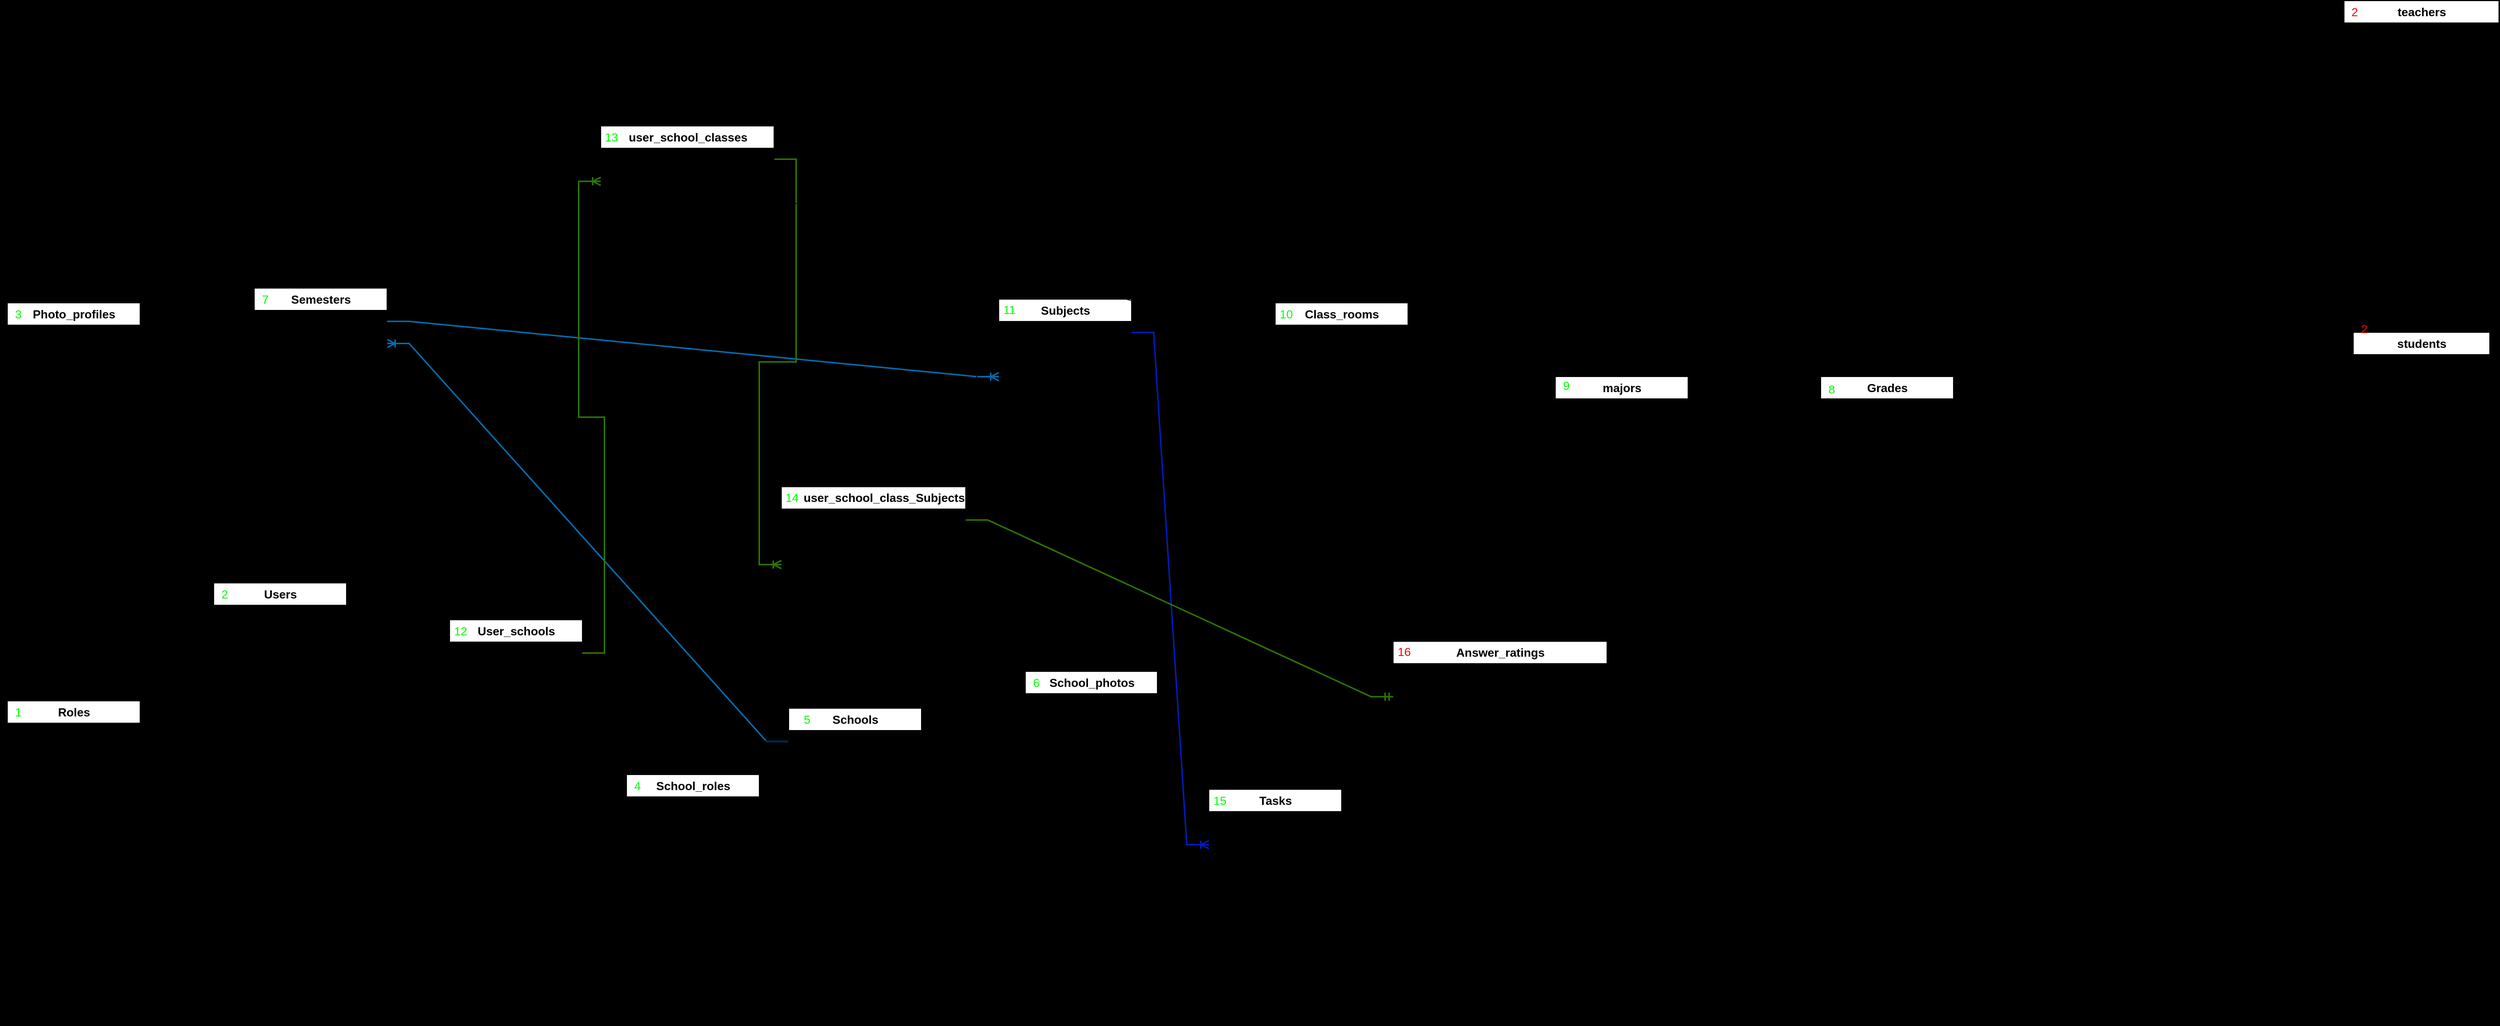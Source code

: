 <mxfile version="21.5.2" type="device" pages="2">
  <diagram name="ERD" id="ExnEiH-bNPm6hYfQUaOo">
    <mxGraphModel dx="1776" dy="1561" grid="1" gridSize="10" guides="1" tooltips="1" connect="1" arrows="1" fold="1" page="0" pageScale="1" pageWidth="827" pageHeight="1169" background="#000000" math="0" shadow="0">
      <root>
        <mxCell id="0" />
        <mxCell id="1" parent="0" />
        <mxCell id="IcdEUdrwB1Pfo3leLEtB-385" value="" style="group" parent="1" vertex="1" connectable="0">
          <mxGeometry x="1130" y="110" width="230" height="430" as="geometry" />
        </mxCell>
        <mxCell id="IcdEUdrwB1Pfo3leLEtB-387" value="" style="group" parent="IcdEUdrwB1Pfo3leLEtB-385" vertex="1" connectable="0">
          <mxGeometry x="50" width="180" height="430" as="geometry" />
        </mxCell>
        <mxCell id="IcdEUdrwB1Pfo3leLEtB-428" value="2" style="text;html=1;fillColor=none;align=center;verticalAlign=middle;whiteSpace=wrap;rounded=0;fontSize=16;fontColor=#FF0000;" parent="IcdEUdrwB1Pfo3leLEtB-387" vertex="1">
          <mxGeometry x="-19" y="10" width="30" height="30" as="geometry" />
        </mxCell>
        <mxCell id="IcdEUdrwB1Pfo3leLEtB-388" value="School_photos" style="shape=table;startSize=30;container=1;collapsible=1;childLayout=tableLayout;fixedRows=1;rowLines=0;fontStyle=1;align=center;resizeLast=1;html=1;fontSize=16;" parent="IcdEUdrwB1Pfo3leLEtB-387" vertex="1">
          <mxGeometry x="-19" y="10" width="179" height="420" as="geometry">
            <mxRectangle x="10" y="10" width="150" height="30" as="alternateBounds" />
          </mxGeometry>
        </mxCell>
        <mxCell id="IcdEUdrwB1Pfo3leLEtB-389" value="" style="shape=tableRow;horizontal=0;startSize=0;swimlaneHead=0;swimlaneBody=0;fillColor=none;collapsible=0;dropTarget=0;points=[[0,0.5],[1,0.5]];portConstraint=eastwest;top=0;left=0;right=0;bottom=1;fontSize=16;" parent="IcdEUdrwB1Pfo3leLEtB-388" vertex="1">
          <mxGeometry y="30" width="179" height="30" as="geometry" />
        </mxCell>
        <mxCell id="IcdEUdrwB1Pfo3leLEtB-390" value="PK" style="shape=partialRectangle;connectable=0;fillColor=none;top=0;left=0;bottom=0;right=0;fontStyle=1;overflow=hidden;whiteSpace=wrap;html=1;fontSize=16;" parent="IcdEUdrwB1Pfo3leLEtB-389" vertex="1">
          <mxGeometry width="30" height="30" as="geometry">
            <mxRectangle width="30" height="30" as="alternateBounds" />
          </mxGeometry>
        </mxCell>
        <mxCell id="IcdEUdrwB1Pfo3leLEtB-391" value="id" style="shape=partialRectangle;connectable=0;fillColor=none;top=0;left=0;bottom=0;right=0;align=left;spacingLeft=6;fontStyle=5;overflow=hidden;whiteSpace=wrap;html=1;fontSize=16;" parent="IcdEUdrwB1Pfo3leLEtB-389" vertex="1">
          <mxGeometry x="30" width="149" height="30" as="geometry">
            <mxRectangle width="149" height="30" as="alternateBounds" />
          </mxGeometry>
        </mxCell>
        <mxCell id="IcdEUdrwB1Pfo3leLEtB-392" value="" style="shape=tableRow;horizontal=0;startSize=0;swimlaneHead=0;swimlaneBody=0;fillColor=none;collapsible=0;dropTarget=0;points=[[0,0.5],[1,0.5]];portConstraint=eastwest;top=0;left=0;right=0;bottom=1;fontSize=16;" parent="IcdEUdrwB1Pfo3leLEtB-388" vertex="1">
          <mxGeometry y="60" width="179" height="30" as="geometry" />
        </mxCell>
        <mxCell id="IcdEUdrwB1Pfo3leLEtB-393" value="FK" style="shape=partialRectangle;connectable=0;fillColor=none;top=0;left=0;bottom=0;right=0;fontStyle=1;overflow=hidden;whiteSpace=wrap;html=1;fontSize=16;" parent="IcdEUdrwB1Pfo3leLEtB-392" vertex="1">
          <mxGeometry width="30" height="30" as="geometry">
            <mxRectangle width="30" height="30" as="alternateBounds" />
          </mxGeometry>
        </mxCell>
        <mxCell id="IcdEUdrwB1Pfo3leLEtB-394" value="school_id" style="shape=partialRectangle;connectable=0;fillColor=none;top=0;left=0;bottom=0;right=0;align=left;spacingLeft=6;fontStyle=1;overflow=hidden;whiteSpace=wrap;html=1;fontSize=16;" parent="IcdEUdrwB1Pfo3leLEtB-392" vertex="1">
          <mxGeometry x="30" width="149" height="30" as="geometry">
            <mxRectangle width="149" height="30" as="alternateBounds" />
          </mxGeometry>
        </mxCell>
        <mxCell id="IcdEUdrwB1Pfo3leLEtB-395" value="" style="shape=tableRow;horizontal=0;startSize=0;swimlaneHead=0;swimlaneBody=0;fillColor=none;collapsible=0;dropTarget=0;points=[[0,0.5],[1,0.5]];portConstraint=eastwest;top=0;left=0;right=0;bottom=0;fontSize=16;" parent="IcdEUdrwB1Pfo3leLEtB-388" vertex="1">
          <mxGeometry y="90" width="179" height="30" as="geometry" />
        </mxCell>
        <mxCell id="IcdEUdrwB1Pfo3leLEtB-396" value="" style="shape=partialRectangle;connectable=0;fillColor=none;top=0;left=0;bottom=0;right=0;editable=1;overflow=hidden;whiteSpace=wrap;html=1;fontSize=16;" parent="IcdEUdrwB1Pfo3leLEtB-395" vertex="1">
          <mxGeometry width="30" height="30" as="geometry">
            <mxRectangle width="30" height="30" as="alternateBounds" />
          </mxGeometry>
        </mxCell>
        <mxCell id="IcdEUdrwB1Pfo3leLEtB-397" value="uuid" style="shape=partialRectangle;connectable=0;fillColor=none;top=0;left=0;bottom=0;right=0;align=left;spacingLeft=6;overflow=hidden;whiteSpace=wrap;html=1;fontSize=16;" parent="IcdEUdrwB1Pfo3leLEtB-395" vertex="1">
          <mxGeometry x="30" width="149" height="30" as="geometry">
            <mxRectangle width="149" height="30" as="alternateBounds" />
          </mxGeometry>
        </mxCell>
        <mxCell id="IcdEUdrwB1Pfo3leLEtB-398" value="" style="shape=tableRow;horizontal=0;startSize=0;swimlaneHead=0;swimlaneBody=0;fillColor=none;collapsible=0;dropTarget=0;points=[[0,0.5],[1,0.5]];portConstraint=eastwest;top=0;left=0;right=0;bottom=0;fontSize=16;" parent="IcdEUdrwB1Pfo3leLEtB-388" vertex="1">
          <mxGeometry y="120" width="179" height="30" as="geometry" />
        </mxCell>
        <mxCell id="IcdEUdrwB1Pfo3leLEtB-399" value="" style="shape=partialRectangle;connectable=0;fillColor=none;top=0;left=0;bottom=0;right=0;editable=1;overflow=hidden;whiteSpace=wrap;html=1;fontSize=16;" parent="IcdEUdrwB1Pfo3leLEtB-398" vertex="1">
          <mxGeometry width="30" height="30" as="geometry">
            <mxRectangle width="30" height="30" as="alternateBounds" />
          </mxGeometry>
        </mxCell>
        <mxCell id="IcdEUdrwB1Pfo3leLEtB-400" value="name" style="shape=partialRectangle;connectable=0;fillColor=none;top=0;left=0;bottom=0;right=0;align=left;spacingLeft=6;overflow=hidden;whiteSpace=wrap;html=1;fontSize=16;" parent="IcdEUdrwB1Pfo3leLEtB-398" vertex="1">
          <mxGeometry x="30" width="149" height="30" as="geometry">
            <mxRectangle width="149" height="30" as="alternateBounds" />
          </mxGeometry>
        </mxCell>
        <mxCell id="IcdEUdrwB1Pfo3leLEtB-401" value="" style="shape=tableRow;horizontal=0;startSize=0;swimlaneHead=0;swimlaneBody=0;fillColor=none;collapsible=0;dropTarget=0;points=[[0,0.5],[1,0.5]];portConstraint=eastwest;top=0;left=0;right=0;bottom=0;fontSize=16;" parent="IcdEUdrwB1Pfo3leLEtB-388" vertex="1">
          <mxGeometry y="150" width="179" height="30" as="geometry" />
        </mxCell>
        <mxCell id="IcdEUdrwB1Pfo3leLEtB-402" value="" style="shape=partialRectangle;connectable=0;fillColor=none;top=0;left=0;bottom=0;right=0;editable=1;overflow=hidden;whiteSpace=wrap;html=1;fontSize=16;" parent="IcdEUdrwB1Pfo3leLEtB-401" vertex="1">
          <mxGeometry width="30" height="30" as="geometry">
            <mxRectangle width="30" height="30" as="alternateBounds" />
          </mxGeometry>
        </mxCell>
        <mxCell id="IcdEUdrwB1Pfo3leLEtB-403" value="original_name" style="shape=partialRectangle;connectable=0;fillColor=none;top=0;left=0;bottom=0;right=0;align=left;spacingLeft=6;overflow=hidden;whiteSpace=wrap;html=1;fontSize=16;" parent="IcdEUdrwB1Pfo3leLEtB-401" vertex="1">
          <mxGeometry x="30" width="149" height="30" as="geometry">
            <mxRectangle width="149" height="30" as="alternateBounds" />
          </mxGeometry>
        </mxCell>
        <mxCell id="IcdEUdrwB1Pfo3leLEtB-404" value="" style="shape=tableRow;horizontal=0;startSize=0;swimlaneHead=0;swimlaneBody=0;fillColor=none;collapsible=0;dropTarget=0;points=[[0,0.5],[1,0.5]];portConstraint=eastwest;top=0;left=0;right=0;bottom=0;fontSize=16;" parent="IcdEUdrwB1Pfo3leLEtB-388" vertex="1">
          <mxGeometry y="180" width="179" height="30" as="geometry" />
        </mxCell>
        <mxCell id="IcdEUdrwB1Pfo3leLEtB-405" value="" style="shape=partialRectangle;connectable=0;fillColor=none;top=0;left=0;bottom=0;right=0;editable=1;overflow=hidden;whiteSpace=wrap;html=1;fontSize=16;" parent="IcdEUdrwB1Pfo3leLEtB-404" vertex="1">
          <mxGeometry width="30" height="30" as="geometry">
            <mxRectangle width="30" height="30" as="alternateBounds" />
          </mxGeometry>
        </mxCell>
        <mxCell id="IcdEUdrwB1Pfo3leLEtB-406" value="path" style="shape=partialRectangle;connectable=0;fillColor=none;top=0;left=0;bottom=0;right=0;align=left;spacingLeft=6;overflow=hidden;whiteSpace=wrap;html=1;fontSize=16;" parent="IcdEUdrwB1Pfo3leLEtB-404" vertex="1">
          <mxGeometry x="30" width="149" height="30" as="geometry">
            <mxRectangle width="149" height="30" as="alternateBounds" />
          </mxGeometry>
        </mxCell>
        <mxCell id="IcdEUdrwB1Pfo3leLEtB-407" value="" style="shape=tableRow;horizontal=0;startSize=0;swimlaneHead=0;swimlaneBody=0;fillColor=none;collapsible=0;dropTarget=0;points=[[0,0.5],[1,0.5]];portConstraint=eastwest;top=0;left=0;right=0;bottom=0;fontSize=16;" parent="IcdEUdrwB1Pfo3leLEtB-388" vertex="1">
          <mxGeometry y="210" width="179" height="30" as="geometry" />
        </mxCell>
        <mxCell id="IcdEUdrwB1Pfo3leLEtB-408" value="" style="shape=partialRectangle;connectable=0;fillColor=none;top=0;left=0;bottom=0;right=0;editable=1;overflow=hidden;whiteSpace=wrap;html=1;fontSize=16;" parent="IcdEUdrwB1Pfo3leLEtB-407" vertex="1">
          <mxGeometry width="30" height="30" as="geometry">
            <mxRectangle width="30" height="30" as="alternateBounds" />
          </mxGeometry>
        </mxCell>
        <mxCell id="IcdEUdrwB1Pfo3leLEtB-409" value="extension" style="shape=partialRectangle;connectable=0;fillColor=none;top=0;left=0;bottom=0;right=0;align=left;spacingLeft=6;overflow=hidden;whiteSpace=wrap;html=1;fontSize=16;" parent="IcdEUdrwB1Pfo3leLEtB-407" vertex="1">
          <mxGeometry x="30" width="149" height="30" as="geometry">
            <mxRectangle width="149" height="30" as="alternateBounds" />
          </mxGeometry>
        </mxCell>
        <mxCell id="IcdEUdrwB1Pfo3leLEtB-410" value="" style="shape=tableRow;horizontal=0;startSize=0;swimlaneHead=0;swimlaneBody=0;fillColor=none;collapsible=0;dropTarget=0;points=[[0,0.5],[1,0.5]];portConstraint=eastwest;top=0;left=0;right=0;bottom=0;fontSize=16;" parent="IcdEUdrwB1Pfo3leLEtB-388" vertex="1">
          <mxGeometry y="240" width="179" height="30" as="geometry" />
        </mxCell>
        <mxCell id="IcdEUdrwB1Pfo3leLEtB-411" value="" style="shape=partialRectangle;connectable=0;fillColor=none;top=0;left=0;bottom=0;right=0;editable=1;overflow=hidden;whiteSpace=wrap;html=1;fontSize=16;" parent="IcdEUdrwB1Pfo3leLEtB-410" vertex="1">
          <mxGeometry width="30" height="30" as="geometry">
            <mxRectangle width="30" height="30" as="alternateBounds" />
          </mxGeometry>
        </mxCell>
        <mxCell id="IcdEUdrwB1Pfo3leLEtB-412" value="size" style="shape=partialRectangle;connectable=0;fillColor=none;top=0;left=0;bottom=0;right=0;align=left;spacingLeft=6;overflow=hidden;whiteSpace=wrap;html=1;fontSize=16;" parent="IcdEUdrwB1Pfo3leLEtB-410" vertex="1">
          <mxGeometry x="30" width="149" height="30" as="geometry">
            <mxRectangle width="149" height="30" as="alternateBounds" />
          </mxGeometry>
        </mxCell>
        <mxCell id="IcdEUdrwB1Pfo3leLEtB-413" value="" style="shape=tableRow;horizontal=0;startSize=0;swimlaneHead=0;swimlaneBody=0;fillColor=none;collapsible=0;dropTarget=0;points=[[0,0.5],[1,0.5]];portConstraint=eastwest;top=0;left=0;right=0;bottom=0;fontSize=16;" parent="IcdEUdrwB1Pfo3leLEtB-388" vertex="1">
          <mxGeometry y="270" width="179" height="30" as="geometry" />
        </mxCell>
        <mxCell id="IcdEUdrwB1Pfo3leLEtB-414" value="" style="shape=partialRectangle;connectable=0;fillColor=none;top=0;left=0;bottom=0;right=0;editable=1;overflow=hidden;whiteSpace=wrap;html=1;fontSize=16;" parent="IcdEUdrwB1Pfo3leLEtB-413" vertex="1">
          <mxGeometry width="30" height="30" as="geometry">
            <mxRectangle width="30" height="30" as="alternateBounds" />
          </mxGeometry>
        </mxCell>
        <mxCell id="IcdEUdrwB1Pfo3leLEtB-415" value="mime_type" style="shape=partialRectangle;connectable=0;fillColor=none;top=0;left=0;bottom=0;right=0;align=left;spacingLeft=6;overflow=hidden;whiteSpace=wrap;html=1;fontSize=16;" parent="IcdEUdrwB1Pfo3leLEtB-413" vertex="1">
          <mxGeometry x="30" width="149" height="30" as="geometry">
            <mxRectangle width="149" height="30" as="alternateBounds" />
          </mxGeometry>
        </mxCell>
        <mxCell id="IcdEUdrwB1Pfo3leLEtB-416" value="" style="shape=tableRow;horizontal=0;startSize=0;swimlaneHead=0;swimlaneBody=0;fillColor=none;collapsible=0;dropTarget=0;points=[[0,0.5],[1,0.5]];portConstraint=eastwest;top=0;left=0;right=0;bottom=0;fontSize=16;" parent="IcdEUdrwB1Pfo3leLEtB-388" vertex="1">
          <mxGeometry y="300" width="179" height="30" as="geometry" />
        </mxCell>
        <mxCell id="IcdEUdrwB1Pfo3leLEtB-417" value="" style="shape=partialRectangle;connectable=0;fillColor=none;top=0;left=0;bottom=0;right=0;editable=1;overflow=hidden;whiteSpace=wrap;html=1;fontSize=16;" parent="IcdEUdrwB1Pfo3leLEtB-416" vertex="1">
          <mxGeometry width="30" height="30" as="geometry">
            <mxRectangle width="30" height="30" as="alternateBounds" />
          </mxGeometry>
        </mxCell>
        <mxCell id="IcdEUdrwB1Pfo3leLEtB-418" value="is_image" style="shape=partialRectangle;connectable=0;fillColor=none;top=0;left=0;bottom=0;right=0;align=left;spacingLeft=6;overflow=hidden;whiteSpace=wrap;html=1;fontSize=16;" parent="IcdEUdrwB1Pfo3leLEtB-416" vertex="1">
          <mxGeometry x="30" width="149" height="30" as="geometry">
            <mxRectangle width="149" height="30" as="alternateBounds" />
          </mxGeometry>
        </mxCell>
        <mxCell id="IcdEUdrwB1Pfo3leLEtB-419" value="" style="shape=tableRow;horizontal=0;startSize=0;swimlaneHead=0;swimlaneBody=0;fillColor=none;collapsible=0;dropTarget=0;points=[[0,0.5],[1,0.5]];portConstraint=eastwest;top=0;left=0;right=0;bottom=0;fontSize=16;" parent="IcdEUdrwB1Pfo3leLEtB-388" vertex="1">
          <mxGeometry y="330" width="179" height="30" as="geometry" />
        </mxCell>
        <mxCell id="IcdEUdrwB1Pfo3leLEtB-420" value="" style="shape=partialRectangle;connectable=0;fillColor=none;top=0;left=0;bottom=0;right=0;editable=1;overflow=hidden;whiteSpace=wrap;html=1;fontSize=16;" parent="IcdEUdrwB1Pfo3leLEtB-419" vertex="1">
          <mxGeometry width="30" height="30" as="geometry">
            <mxRectangle width="30" height="30" as="alternateBounds" />
          </mxGeometry>
        </mxCell>
        <mxCell id="IcdEUdrwB1Pfo3leLEtB-421" value="userstamps();" style="shape=partialRectangle;connectable=0;fillColor=none;top=0;left=0;bottom=0;right=0;align=left;spacingLeft=6;overflow=hidden;whiteSpace=wrap;html=1;fontSize=16;" parent="IcdEUdrwB1Pfo3leLEtB-419" vertex="1">
          <mxGeometry x="30" width="149" height="30" as="geometry">
            <mxRectangle width="149" height="30" as="alternateBounds" />
          </mxGeometry>
        </mxCell>
        <mxCell id="IcdEUdrwB1Pfo3leLEtB-422" value="" style="shape=tableRow;horizontal=0;startSize=0;swimlaneHead=0;swimlaneBody=0;fillColor=none;collapsible=0;dropTarget=0;points=[[0,0.5],[1,0.5]];portConstraint=eastwest;top=0;left=0;right=0;bottom=0;fontSize=16;" parent="IcdEUdrwB1Pfo3leLEtB-388" vertex="1">
          <mxGeometry y="360" width="179" height="30" as="geometry" />
        </mxCell>
        <mxCell id="IcdEUdrwB1Pfo3leLEtB-423" value="" style="shape=partialRectangle;connectable=0;fillColor=none;top=0;left=0;bottom=0;right=0;editable=1;overflow=hidden;whiteSpace=wrap;html=1;fontSize=16;" parent="IcdEUdrwB1Pfo3leLEtB-422" vertex="1">
          <mxGeometry width="30" height="30" as="geometry">
            <mxRectangle width="30" height="30" as="alternateBounds" />
          </mxGeometry>
        </mxCell>
        <mxCell id="IcdEUdrwB1Pfo3leLEtB-424" value="timestamps();" style="shape=partialRectangle;connectable=0;fillColor=none;top=0;left=0;bottom=0;right=0;align=left;spacingLeft=6;overflow=hidden;whiteSpace=wrap;html=1;fontSize=16;" parent="IcdEUdrwB1Pfo3leLEtB-422" vertex="1">
          <mxGeometry x="30" width="149" height="30" as="geometry">
            <mxRectangle width="149" height="30" as="alternateBounds" />
          </mxGeometry>
        </mxCell>
        <mxCell id="IcdEUdrwB1Pfo3leLEtB-425" value="" style="shape=tableRow;horizontal=0;startSize=0;swimlaneHead=0;swimlaneBody=0;fillColor=none;collapsible=0;dropTarget=0;points=[[0,0.5],[1,0.5]];portConstraint=eastwest;top=0;left=0;right=0;bottom=0;fontSize=16;" parent="IcdEUdrwB1Pfo3leLEtB-388" vertex="1">
          <mxGeometry y="390" width="179" height="30" as="geometry" />
        </mxCell>
        <mxCell id="IcdEUdrwB1Pfo3leLEtB-426" value="" style="shape=partialRectangle;connectable=0;fillColor=none;top=0;left=0;bottom=0;right=0;editable=1;overflow=hidden;whiteSpace=wrap;html=1;fontSize=16;" parent="IcdEUdrwB1Pfo3leLEtB-425" vertex="1">
          <mxGeometry width="30" height="30" as="geometry">
            <mxRectangle width="30" height="30" as="alternateBounds" />
          </mxGeometry>
        </mxCell>
        <mxCell id="IcdEUdrwB1Pfo3leLEtB-427" value="softDeletes();" style="shape=partialRectangle;connectable=0;fillColor=none;top=0;left=0;bottom=0;right=0;align=left;spacingLeft=6;overflow=hidden;whiteSpace=wrap;html=1;fontSize=16;" parent="IcdEUdrwB1Pfo3leLEtB-425" vertex="1">
          <mxGeometry x="30" width="149" height="30" as="geometry">
            <mxRectangle width="149" height="30" as="alternateBounds" />
          </mxGeometry>
        </mxCell>
        <mxCell id="PmxmhZvBmEWpWWtX9zDT-192" value="6" style="text;html=1;fillColor=none;align=center;verticalAlign=middle;whiteSpace=wrap;rounded=0;fontSize=16;fontColor=#00FF00;" parent="IcdEUdrwB1Pfo3leLEtB-385" vertex="1">
          <mxGeometry x="31" y="10" width="30" height="30" as="geometry" />
        </mxCell>
        <mxCell id="IcdEUdrwB1Pfo3leLEtB-41" value="" style="edgeStyle=entityRelationEdgeStyle;fontSize=12;html=1;endArrow=ERoneToMany;rounded=0;startSize=8;endSize=8;exitX=1;exitY=0.5;exitDx=0;exitDy=0;entryX=0;entryY=0.5;entryDx=0;entryDy=0;" parent="1" source="IcdEUdrwB1Pfo3leLEtB-2" target="IcdEUdrwB1Pfo3leLEtB-21" edge="1">
          <mxGeometry width="100" height="100" relative="1" as="geometry">
            <mxPoint x="190" y="40" as="sourcePoint" />
            <mxPoint x="290" y="-60" as="targetPoint" />
          </mxGeometry>
        </mxCell>
        <mxCell id="IcdEUdrwB1Pfo3leLEtB-74" value="" style="edgeStyle=entityRelationEdgeStyle;fontSize=12;html=1;endArrow=ERoneToMany;rounded=0;startSize=8;endSize=8;" parent="1" source="IcdEUdrwB1Pfo3leLEtB-15" target="IcdEUdrwB1Pfo3leLEtB-32" edge="1">
          <mxGeometry width="100" height="100" relative="1" as="geometry">
            <mxPoint x="170" y="-105" as="sourcePoint" />
            <mxPoint x="250" y="-75" as="targetPoint" />
          </mxGeometry>
        </mxCell>
        <mxCell id="IcdEUdrwB1Pfo3leLEtB-75" value="" style="edgeStyle=entityRelationEdgeStyle;fontSize=12;html=1;endArrow=ERoneToMany;rounded=0;startSize=8;endSize=8;exitX=0;exitY=0.5;exitDx=0;exitDy=0;entryX=1;entryY=0.5;entryDx=0;entryDy=0;fillColor=#1ba1e2;strokeColor=#006EAF;strokeWidth=2;" parent="1" source="IcdEUdrwB1Pfo3leLEtB-62" target="PmxmhZvBmEWpWWtX9zDT-175" edge="1">
          <mxGeometry width="100" height="100" relative="1" as="geometry">
            <mxPoint x="430" y="-105" as="sourcePoint" />
            <mxPoint x="530" y="-75" as="targetPoint" />
          </mxGeometry>
        </mxCell>
        <mxCell id="IcdEUdrwB1Pfo3leLEtB-76" value="" style="edgeStyle=entityRelationEdgeStyle;fontSize=12;html=1;endArrow=ERoneToMany;rounded=0;startSize=8;endSize=8;exitX=0;exitY=0.5;exitDx=0;exitDy=0;entryX=1;entryY=0.5;entryDx=0;entryDy=0;" parent="1" source="IcdEUdrwB1Pfo3leLEtB-49" target="IcdEUdrwB1Pfo3leLEtB-45" edge="1">
          <mxGeometry width="100" height="100" relative="1" as="geometry">
            <mxPoint x="810" y="-215" as="sourcePoint" />
            <mxPoint x="710" y="-45" as="targetPoint" />
          </mxGeometry>
        </mxCell>
        <mxCell id="IcdEUdrwB1Pfo3leLEtB-95" value="" style="group" parent="1" vertex="1" connectable="0">
          <mxGeometry x="-220" y="160" width="180" height="150" as="geometry" />
        </mxCell>
        <mxCell id="IcdEUdrwB1Pfo3leLEtB-1" value="Roles" style="shape=table;startSize=30;container=1;collapsible=1;childLayout=tableLayout;fixedRows=1;rowLines=0;fontStyle=1;align=center;resizeLast=1;html=1;fontSize=16;" parent="IcdEUdrwB1Pfo3leLEtB-95" vertex="1">
          <mxGeometry width="180" height="210" as="geometry" />
        </mxCell>
        <mxCell id="IcdEUdrwB1Pfo3leLEtB-2" value="" style="shape=tableRow;horizontal=0;startSize=0;swimlaneHead=0;swimlaneBody=0;fillColor=none;collapsible=0;dropTarget=0;points=[[0,0.5],[1,0.5]];portConstraint=eastwest;top=0;left=0;right=0;bottom=1;fontSize=16;" parent="IcdEUdrwB1Pfo3leLEtB-1" vertex="1">
          <mxGeometry y="30" width="180" height="30" as="geometry" />
        </mxCell>
        <mxCell id="IcdEUdrwB1Pfo3leLEtB-3" value="PK" style="shape=partialRectangle;connectable=0;fillColor=none;top=0;left=0;bottom=0;right=0;fontStyle=1;overflow=hidden;whiteSpace=wrap;html=1;fontSize=16;" parent="IcdEUdrwB1Pfo3leLEtB-2" vertex="1">
          <mxGeometry width="30" height="30" as="geometry">
            <mxRectangle width="30" height="30" as="alternateBounds" />
          </mxGeometry>
        </mxCell>
        <mxCell id="IcdEUdrwB1Pfo3leLEtB-4" value="id" style="shape=partialRectangle;connectable=0;fillColor=none;top=0;left=0;bottom=0;right=0;align=left;spacingLeft=6;fontStyle=5;overflow=hidden;whiteSpace=wrap;html=1;fontSize=16;" parent="IcdEUdrwB1Pfo3leLEtB-2" vertex="1">
          <mxGeometry x="30" width="150" height="30" as="geometry">
            <mxRectangle width="150" height="30" as="alternateBounds" />
          </mxGeometry>
        </mxCell>
        <mxCell id="IcdEUdrwB1Pfo3leLEtB-5" value="" style="shape=tableRow;horizontal=0;startSize=0;swimlaneHead=0;swimlaneBody=0;fillColor=none;collapsible=0;dropTarget=0;points=[[0,0.5],[1,0.5]];portConstraint=eastwest;top=0;left=0;right=0;bottom=0;fontSize=16;" parent="IcdEUdrwB1Pfo3leLEtB-1" vertex="1">
          <mxGeometry y="60" width="180" height="30" as="geometry" />
        </mxCell>
        <mxCell id="IcdEUdrwB1Pfo3leLEtB-6" value="" style="shape=partialRectangle;connectable=0;fillColor=none;top=0;left=0;bottom=0;right=0;editable=1;overflow=hidden;whiteSpace=wrap;html=1;fontSize=16;" parent="IcdEUdrwB1Pfo3leLEtB-5" vertex="1">
          <mxGeometry width="30" height="30" as="geometry">
            <mxRectangle width="30" height="30" as="alternateBounds" />
          </mxGeometry>
        </mxCell>
        <mxCell id="IcdEUdrwB1Pfo3leLEtB-7" value="uuid" style="shape=partialRectangle;connectable=0;fillColor=none;top=0;left=0;bottom=0;right=0;align=left;spacingLeft=6;overflow=hidden;whiteSpace=wrap;html=1;fontSize=16;" parent="IcdEUdrwB1Pfo3leLEtB-5" vertex="1">
          <mxGeometry x="30" width="150" height="30" as="geometry">
            <mxRectangle width="150" height="30" as="alternateBounds" />
          </mxGeometry>
        </mxCell>
        <mxCell id="IcdEUdrwB1Pfo3leLEtB-8" value="" style="shape=tableRow;horizontal=0;startSize=0;swimlaneHead=0;swimlaneBody=0;fillColor=none;collapsible=0;dropTarget=0;points=[[0,0.5],[1,0.5]];portConstraint=eastwest;top=0;left=0;right=0;bottom=0;fontSize=16;" parent="IcdEUdrwB1Pfo3leLEtB-1" vertex="1">
          <mxGeometry y="90" width="180" height="30" as="geometry" />
        </mxCell>
        <mxCell id="IcdEUdrwB1Pfo3leLEtB-9" value="" style="shape=partialRectangle;connectable=0;fillColor=none;top=0;left=0;bottom=0;right=0;editable=1;overflow=hidden;whiteSpace=wrap;html=1;fontSize=16;" parent="IcdEUdrwB1Pfo3leLEtB-8" vertex="1">
          <mxGeometry width="30" height="30" as="geometry">
            <mxRectangle width="30" height="30" as="alternateBounds" />
          </mxGeometry>
        </mxCell>
        <mxCell id="IcdEUdrwB1Pfo3leLEtB-10" value="slug" style="shape=partialRectangle;connectable=0;fillColor=none;top=0;left=0;bottom=0;right=0;align=left;spacingLeft=6;overflow=hidden;whiteSpace=wrap;html=1;fontSize=16;" parent="IcdEUdrwB1Pfo3leLEtB-8" vertex="1">
          <mxGeometry x="30" width="150" height="30" as="geometry">
            <mxRectangle width="150" height="30" as="alternateBounds" />
          </mxGeometry>
        </mxCell>
        <mxCell id="IcdEUdrwB1Pfo3leLEtB-11" value="" style="shape=tableRow;horizontal=0;startSize=0;swimlaneHead=0;swimlaneBody=0;fillColor=none;collapsible=0;dropTarget=0;points=[[0,0.5],[1,0.5]];portConstraint=eastwest;top=0;left=0;right=0;bottom=0;fontSize=16;" parent="IcdEUdrwB1Pfo3leLEtB-1" vertex="1">
          <mxGeometry y="120" width="180" height="30" as="geometry" />
        </mxCell>
        <mxCell id="IcdEUdrwB1Pfo3leLEtB-12" value="" style="shape=partialRectangle;connectable=0;fillColor=none;top=0;left=0;bottom=0;right=0;editable=1;overflow=hidden;whiteSpace=wrap;html=1;fontSize=16;" parent="IcdEUdrwB1Pfo3leLEtB-11" vertex="1">
          <mxGeometry width="30" height="30" as="geometry">
            <mxRectangle width="30" height="30" as="alternateBounds" />
          </mxGeometry>
        </mxCell>
        <mxCell id="IcdEUdrwB1Pfo3leLEtB-13" value="name" style="shape=partialRectangle;connectable=0;fillColor=none;top=0;left=0;bottom=0;right=0;align=left;spacingLeft=6;overflow=hidden;whiteSpace=wrap;html=1;fontSize=16;" parent="IcdEUdrwB1Pfo3leLEtB-11" vertex="1">
          <mxGeometry x="30" width="150" height="30" as="geometry">
            <mxRectangle width="150" height="30" as="alternateBounds" />
          </mxGeometry>
        </mxCell>
        <mxCell id="IcdEUdrwB1Pfo3leLEtB-289" value="" style="shape=tableRow;horizontal=0;startSize=0;swimlaneHead=0;swimlaneBody=0;fillColor=none;collapsible=0;dropTarget=0;points=[[0,0.5],[1,0.5]];portConstraint=eastwest;top=0;left=0;right=0;bottom=0;fontSize=16;" parent="IcdEUdrwB1Pfo3leLEtB-1" vertex="1">
          <mxGeometry y="150" width="180" height="30" as="geometry" />
        </mxCell>
        <mxCell id="IcdEUdrwB1Pfo3leLEtB-290" value="" style="shape=partialRectangle;connectable=0;fillColor=none;top=0;left=0;bottom=0;right=0;editable=1;overflow=hidden;whiteSpace=wrap;html=1;fontSize=16;" parent="IcdEUdrwB1Pfo3leLEtB-289" vertex="1">
          <mxGeometry width="30" height="30" as="geometry">
            <mxRectangle width="30" height="30" as="alternateBounds" />
          </mxGeometry>
        </mxCell>
        <mxCell id="IcdEUdrwB1Pfo3leLEtB-291" value="timestamps();" style="shape=partialRectangle;connectable=0;fillColor=none;top=0;left=0;bottom=0;right=0;align=left;spacingLeft=6;overflow=hidden;whiteSpace=wrap;html=1;fontSize=16;" parent="IcdEUdrwB1Pfo3leLEtB-289" vertex="1">
          <mxGeometry x="30" width="150" height="30" as="geometry">
            <mxRectangle width="150" height="30" as="alternateBounds" />
          </mxGeometry>
        </mxCell>
        <mxCell id="IcdEUdrwB1Pfo3leLEtB-292" value="" style="shape=tableRow;horizontal=0;startSize=0;swimlaneHead=0;swimlaneBody=0;fillColor=none;collapsible=0;dropTarget=0;points=[[0,0.5],[1,0.5]];portConstraint=eastwest;top=0;left=0;right=0;bottom=0;fontSize=16;" parent="IcdEUdrwB1Pfo3leLEtB-1" vertex="1">
          <mxGeometry y="180" width="180" height="30" as="geometry" />
        </mxCell>
        <mxCell id="IcdEUdrwB1Pfo3leLEtB-293" value="" style="shape=partialRectangle;connectable=0;fillColor=none;top=0;left=0;bottom=0;right=0;editable=1;overflow=hidden;whiteSpace=wrap;html=1;fontSize=16;" parent="IcdEUdrwB1Pfo3leLEtB-292" vertex="1">
          <mxGeometry width="30" height="30" as="geometry">
            <mxRectangle width="30" height="30" as="alternateBounds" />
          </mxGeometry>
        </mxCell>
        <mxCell id="IcdEUdrwB1Pfo3leLEtB-294" value="softDeletes();" style="shape=partialRectangle;connectable=0;fillColor=none;top=0;left=0;bottom=0;right=0;align=left;spacingLeft=6;overflow=hidden;whiteSpace=wrap;html=1;fontSize=16;" parent="IcdEUdrwB1Pfo3leLEtB-292" vertex="1">
          <mxGeometry x="30" width="150" height="30" as="geometry">
            <mxRectangle width="150" height="30" as="alternateBounds" />
          </mxGeometry>
        </mxCell>
        <mxCell id="IcdEUdrwB1Pfo3leLEtB-77" value="1" style="text;html=1;fillColor=none;align=center;verticalAlign=middle;whiteSpace=wrap;rounded=0;fontSize=16;fontColor=#00FF00;" parent="IcdEUdrwB1Pfo3leLEtB-95" vertex="1">
          <mxGeometry width="30" height="30" as="geometry" />
        </mxCell>
        <mxCell id="IcdEUdrwB1Pfo3leLEtB-96" value="" style="group" parent="1" vertex="1" connectable="0">
          <mxGeometry x="60" width="180" height="150" as="geometry" />
        </mxCell>
        <mxCell id="IcdEUdrwB1Pfo3leLEtB-14" value="Users" style="shape=table;startSize=30;container=1;collapsible=1;childLayout=tableLayout;fixedRows=1;rowLines=0;fontStyle=1;align=center;resizeLast=1;html=1;fontSize=16;" parent="IcdEUdrwB1Pfo3leLEtB-96" vertex="1">
          <mxGeometry width="180" height="360" as="geometry" />
        </mxCell>
        <mxCell id="IcdEUdrwB1Pfo3leLEtB-15" value="" style="shape=tableRow;horizontal=0;startSize=0;swimlaneHead=0;swimlaneBody=0;fillColor=none;collapsible=0;dropTarget=0;points=[[0,0.5],[1,0.5]];portConstraint=eastwest;top=0;left=0;right=0;bottom=1;fontSize=16;" parent="IcdEUdrwB1Pfo3leLEtB-14" vertex="1">
          <mxGeometry y="30" width="180" height="30" as="geometry" />
        </mxCell>
        <mxCell id="IcdEUdrwB1Pfo3leLEtB-16" value="PK" style="shape=partialRectangle;connectable=0;fillColor=none;top=0;left=0;bottom=0;right=0;fontStyle=1;overflow=hidden;whiteSpace=wrap;html=1;fontSize=16;" parent="IcdEUdrwB1Pfo3leLEtB-15" vertex="1">
          <mxGeometry width="30" height="30" as="geometry">
            <mxRectangle width="30" height="30" as="alternateBounds" />
          </mxGeometry>
        </mxCell>
        <mxCell id="IcdEUdrwB1Pfo3leLEtB-17" value="id" style="shape=partialRectangle;connectable=0;fillColor=none;top=0;left=0;bottom=0;right=0;align=left;spacingLeft=6;fontStyle=5;overflow=hidden;whiteSpace=wrap;html=1;fontSize=16;" parent="IcdEUdrwB1Pfo3leLEtB-15" vertex="1">
          <mxGeometry x="30" width="150" height="30" as="geometry">
            <mxRectangle width="150" height="30" as="alternateBounds" />
          </mxGeometry>
        </mxCell>
        <mxCell id="IcdEUdrwB1Pfo3leLEtB-21" value="" style="shape=tableRow;horizontal=0;startSize=0;swimlaneHead=0;swimlaneBody=0;fillColor=none;collapsible=0;dropTarget=0;points=[[0,0.5],[1,0.5]];portConstraint=eastwest;top=0;left=0;right=0;bottom=1;fontSize=16;perimeterSpacing=0;fontStyle=0" parent="IcdEUdrwB1Pfo3leLEtB-14" vertex="1">
          <mxGeometry y="60" width="180" height="30" as="geometry" />
        </mxCell>
        <mxCell id="IcdEUdrwB1Pfo3leLEtB-22" value="FK" style="shape=partialRectangle;connectable=0;fillColor=none;top=0;left=0;bottom=0;right=0;editable=1;overflow=hidden;whiteSpace=wrap;html=1;fontSize=16;fontStyle=1" parent="IcdEUdrwB1Pfo3leLEtB-21" vertex="1">
          <mxGeometry width="30" height="30" as="geometry">
            <mxRectangle width="30" height="30" as="alternateBounds" />
          </mxGeometry>
        </mxCell>
        <mxCell id="IcdEUdrwB1Pfo3leLEtB-23" value="role_id" style="shape=partialRectangle;connectable=0;fillColor=none;top=0;left=0;bottom=0;right=0;align=left;spacingLeft=6;overflow=hidden;whiteSpace=wrap;html=1;fontSize=16;fontStyle=1" parent="IcdEUdrwB1Pfo3leLEtB-21" vertex="1">
          <mxGeometry x="30" width="150" height="30" as="geometry">
            <mxRectangle width="150" height="30" as="alternateBounds" />
          </mxGeometry>
        </mxCell>
        <mxCell id="IcdEUdrwB1Pfo3leLEtB-18" value="" style="shape=tableRow;horizontal=0;startSize=0;swimlaneHead=0;swimlaneBody=0;fillColor=none;collapsible=0;dropTarget=0;points=[[0,0.5],[1,0.5]];portConstraint=eastwest;top=0;left=0;right=0;bottom=0;fontSize=16;" parent="IcdEUdrwB1Pfo3leLEtB-14" vertex="1">
          <mxGeometry y="90" width="180" height="30" as="geometry" />
        </mxCell>
        <mxCell id="IcdEUdrwB1Pfo3leLEtB-19" value="" style="shape=partialRectangle;connectable=0;fillColor=none;top=0;left=0;bottom=0;right=0;editable=1;overflow=hidden;whiteSpace=wrap;html=1;fontSize=16;" parent="IcdEUdrwB1Pfo3leLEtB-18" vertex="1">
          <mxGeometry width="30" height="30" as="geometry">
            <mxRectangle width="30" height="30" as="alternateBounds" />
          </mxGeometry>
        </mxCell>
        <mxCell id="IcdEUdrwB1Pfo3leLEtB-20" value="uuid" style="shape=partialRectangle;connectable=0;fillColor=none;top=0;left=0;bottom=0;right=0;align=left;spacingLeft=6;overflow=hidden;whiteSpace=wrap;html=1;fontSize=16;" parent="IcdEUdrwB1Pfo3leLEtB-18" vertex="1">
          <mxGeometry x="30" width="150" height="30" as="geometry">
            <mxRectangle width="150" height="30" as="alternateBounds" />
          </mxGeometry>
        </mxCell>
        <mxCell id="IcdEUdrwB1Pfo3leLEtB-24" value="" style="shape=tableRow;horizontal=0;startSize=0;swimlaneHead=0;swimlaneBody=0;fillColor=none;collapsible=0;dropTarget=0;points=[[0,0.5],[1,0.5]];portConstraint=eastwest;top=0;left=0;right=0;bottom=0;fontSize=16;" parent="IcdEUdrwB1Pfo3leLEtB-14" vertex="1">
          <mxGeometry y="120" width="180" height="30" as="geometry" />
        </mxCell>
        <mxCell id="IcdEUdrwB1Pfo3leLEtB-25" value="" style="shape=partialRectangle;connectable=0;fillColor=none;top=0;left=0;bottom=0;right=0;editable=1;overflow=hidden;whiteSpace=wrap;html=1;fontSize=16;" parent="IcdEUdrwB1Pfo3leLEtB-24" vertex="1">
          <mxGeometry width="30" height="30" as="geometry">
            <mxRectangle width="30" height="30" as="alternateBounds" />
          </mxGeometry>
        </mxCell>
        <mxCell id="IcdEUdrwB1Pfo3leLEtB-26" value="name" style="shape=partialRectangle;connectable=0;fillColor=none;top=0;left=0;bottom=0;right=0;align=left;spacingLeft=6;overflow=hidden;whiteSpace=wrap;html=1;fontSize=16;" parent="IcdEUdrwB1Pfo3leLEtB-24" vertex="1">
          <mxGeometry x="30" width="150" height="30" as="geometry">
            <mxRectangle width="150" height="30" as="alternateBounds" />
          </mxGeometry>
        </mxCell>
        <mxCell id="IcdEUdrwB1Pfo3leLEtB-130" value="" style="shape=tableRow;horizontal=0;startSize=0;swimlaneHead=0;swimlaneBody=0;fillColor=none;collapsible=0;dropTarget=0;points=[[0,0.5],[1,0.5]];portConstraint=eastwest;top=0;left=0;right=0;bottom=0;fontSize=16;" parent="IcdEUdrwB1Pfo3leLEtB-14" vertex="1">
          <mxGeometry y="150" width="180" height="30" as="geometry" />
        </mxCell>
        <mxCell id="IcdEUdrwB1Pfo3leLEtB-131" value="" style="shape=partialRectangle;connectable=0;fillColor=none;top=0;left=0;bottom=0;right=0;editable=1;overflow=hidden;whiteSpace=wrap;html=1;fontSize=16;" parent="IcdEUdrwB1Pfo3leLEtB-130" vertex="1">
          <mxGeometry width="30" height="30" as="geometry">
            <mxRectangle width="30" height="30" as="alternateBounds" />
          </mxGeometry>
        </mxCell>
        <mxCell id="IcdEUdrwB1Pfo3leLEtB-132" value="username" style="shape=partialRectangle;connectable=0;fillColor=none;top=0;left=0;bottom=0;right=0;align=left;spacingLeft=6;overflow=hidden;whiteSpace=wrap;html=1;fontSize=16;" parent="IcdEUdrwB1Pfo3leLEtB-130" vertex="1">
          <mxGeometry x="30" width="150" height="30" as="geometry">
            <mxRectangle width="150" height="30" as="alternateBounds" />
          </mxGeometry>
        </mxCell>
        <mxCell id="IcdEUdrwB1Pfo3leLEtB-133" value="" style="shape=tableRow;horizontal=0;startSize=0;swimlaneHead=0;swimlaneBody=0;fillColor=none;collapsible=0;dropTarget=0;points=[[0,0.5],[1,0.5]];portConstraint=eastwest;top=0;left=0;right=0;bottom=0;fontSize=16;" parent="IcdEUdrwB1Pfo3leLEtB-14" vertex="1">
          <mxGeometry y="180" width="180" height="30" as="geometry" />
        </mxCell>
        <mxCell id="IcdEUdrwB1Pfo3leLEtB-134" value="" style="shape=partialRectangle;connectable=0;fillColor=none;top=0;left=0;bottom=0;right=0;editable=1;overflow=hidden;whiteSpace=wrap;html=1;fontSize=16;" parent="IcdEUdrwB1Pfo3leLEtB-133" vertex="1">
          <mxGeometry width="30" height="30" as="geometry">
            <mxRectangle width="30" height="30" as="alternateBounds" />
          </mxGeometry>
        </mxCell>
        <mxCell id="IcdEUdrwB1Pfo3leLEtB-135" value="email" style="shape=partialRectangle;connectable=0;fillColor=none;top=0;left=0;bottom=0;right=0;align=left;spacingLeft=6;overflow=hidden;whiteSpace=wrap;html=1;fontSize=16;" parent="IcdEUdrwB1Pfo3leLEtB-133" vertex="1">
          <mxGeometry x="30" width="150" height="30" as="geometry">
            <mxRectangle width="150" height="30" as="alternateBounds" />
          </mxGeometry>
        </mxCell>
        <mxCell id="IcdEUdrwB1Pfo3leLEtB-136" value="" style="shape=tableRow;horizontal=0;startSize=0;swimlaneHead=0;swimlaneBody=0;fillColor=none;collapsible=0;dropTarget=0;points=[[0,0.5],[1,0.5]];portConstraint=eastwest;top=0;left=0;right=0;bottom=0;fontSize=16;" parent="IcdEUdrwB1Pfo3leLEtB-14" vertex="1">
          <mxGeometry y="210" width="180" height="30" as="geometry" />
        </mxCell>
        <mxCell id="IcdEUdrwB1Pfo3leLEtB-137" value="" style="shape=partialRectangle;connectable=0;fillColor=none;top=0;left=0;bottom=0;right=0;editable=1;overflow=hidden;whiteSpace=wrap;html=1;fontSize=16;" parent="IcdEUdrwB1Pfo3leLEtB-136" vertex="1">
          <mxGeometry width="30" height="30" as="geometry">
            <mxRectangle width="30" height="30" as="alternateBounds" />
          </mxGeometry>
        </mxCell>
        <mxCell id="IcdEUdrwB1Pfo3leLEtB-138" value="phone" style="shape=partialRectangle;connectable=0;fillColor=none;top=0;left=0;bottom=0;right=0;align=left;spacingLeft=6;overflow=hidden;whiteSpace=wrap;html=1;fontSize=16;" parent="IcdEUdrwB1Pfo3leLEtB-136" vertex="1">
          <mxGeometry x="30" width="150" height="30" as="geometry">
            <mxRectangle width="150" height="30" as="alternateBounds" />
          </mxGeometry>
        </mxCell>
        <mxCell id="IcdEUdrwB1Pfo3leLEtB-139" value="" style="shape=tableRow;horizontal=0;startSize=0;swimlaneHead=0;swimlaneBody=0;fillColor=none;collapsible=0;dropTarget=0;points=[[0,0.5],[1,0.5]];portConstraint=eastwest;top=0;left=0;right=0;bottom=0;fontSize=16;" parent="IcdEUdrwB1Pfo3leLEtB-14" vertex="1">
          <mxGeometry y="240" width="180" height="30" as="geometry" />
        </mxCell>
        <mxCell id="IcdEUdrwB1Pfo3leLEtB-140" value="" style="shape=partialRectangle;connectable=0;fillColor=none;top=0;left=0;bottom=0;right=0;editable=1;overflow=hidden;whiteSpace=wrap;html=1;fontSize=16;" parent="IcdEUdrwB1Pfo3leLEtB-139" vertex="1">
          <mxGeometry width="30" height="30" as="geometry">
            <mxRectangle width="30" height="30" as="alternateBounds" />
          </mxGeometry>
        </mxCell>
        <mxCell id="IcdEUdrwB1Pfo3leLEtB-141" value="password" style="shape=partialRectangle;connectable=0;fillColor=none;top=0;left=0;bottom=0;right=0;align=left;spacingLeft=6;overflow=hidden;whiteSpace=wrap;html=1;fontSize=16;" parent="IcdEUdrwB1Pfo3leLEtB-139" vertex="1">
          <mxGeometry x="30" width="150" height="30" as="geometry">
            <mxRectangle width="150" height="30" as="alternateBounds" />
          </mxGeometry>
        </mxCell>
        <mxCell id="IcdEUdrwB1Pfo3leLEtB-295" value="" style="shape=tableRow;horizontal=0;startSize=0;swimlaneHead=0;swimlaneBody=0;fillColor=none;collapsible=0;dropTarget=0;points=[[0,0.5],[1,0.5]];portConstraint=eastwest;top=0;left=0;right=0;bottom=0;fontSize=16;" parent="IcdEUdrwB1Pfo3leLEtB-14" vertex="1">
          <mxGeometry y="270" width="180" height="30" as="geometry" />
        </mxCell>
        <mxCell id="IcdEUdrwB1Pfo3leLEtB-296" value="" style="shape=partialRectangle;connectable=0;fillColor=none;top=0;left=0;bottom=0;right=0;editable=1;overflow=hidden;whiteSpace=wrap;html=1;fontSize=16;" parent="IcdEUdrwB1Pfo3leLEtB-295" vertex="1">
          <mxGeometry width="30" height="30" as="geometry">
            <mxRectangle width="30" height="30" as="alternateBounds" />
          </mxGeometry>
        </mxCell>
        <mxCell id="IcdEUdrwB1Pfo3leLEtB-297" value="userstamps();" style="shape=partialRectangle;connectable=0;fillColor=none;top=0;left=0;bottom=0;right=0;align=left;spacingLeft=6;overflow=hidden;whiteSpace=wrap;html=1;fontSize=16;" parent="IcdEUdrwB1Pfo3leLEtB-295" vertex="1">
          <mxGeometry x="30" width="150" height="30" as="geometry">
            <mxRectangle width="150" height="30" as="alternateBounds" />
          </mxGeometry>
        </mxCell>
        <mxCell id="IcdEUdrwB1Pfo3leLEtB-298" value="" style="shape=tableRow;horizontal=0;startSize=0;swimlaneHead=0;swimlaneBody=0;fillColor=none;collapsible=0;dropTarget=0;points=[[0,0.5],[1,0.5]];portConstraint=eastwest;top=0;left=0;right=0;bottom=0;fontSize=16;" parent="IcdEUdrwB1Pfo3leLEtB-14" vertex="1">
          <mxGeometry y="300" width="180" height="30" as="geometry" />
        </mxCell>
        <mxCell id="IcdEUdrwB1Pfo3leLEtB-299" value="" style="shape=partialRectangle;connectable=0;fillColor=none;top=0;left=0;bottom=0;right=0;editable=1;overflow=hidden;whiteSpace=wrap;html=1;fontSize=16;" parent="IcdEUdrwB1Pfo3leLEtB-298" vertex="1">
          <mxGeometry width="30" height="30" as="geometry">
            <mxRectangle width="30" height="30" as="alternateBounds" />
          </mxGeometry>
        </mxCell>
        <mxCell id="IcdEUdrwB1Pfo3leLEtB-300" value="timestamps();" style="shape=partialRectangle;connectable=0;fillColor=none;top=0;left=0;bottom=0;right=0;align=left;spacingLeft=6;overflow=hidden;whiteSpace=wrap;html=1;fontSize=16;" parent="IcdEUdrwB1Pfo3leLEtB-298" vertex="1">
          <mxGeometry x="30" width="150" height="30" as="geometry">
            <mxRectangle width="150" height="30" as="alternateBounds" />
          </mxGeometry>
        </mxCell>
        <mxCell id="IcdEUdrwB1Pfo3leLEtB-301" value="" style="shape=tableRow;horizontal=0;startSize=0;swimlaneHead=0;swimlaneBody=0;fillColor=none;collapsible=0;dropTarget=0;points=[[0,0.5],[1,0.5]];portConstraint=eastwest;top=0;left=0;right=0;bottom=0;fontSize=16;" parent="IcdEUdrwB1Pfo3leLEtB-14" vertex="1">
          <mxGeometry y="330" width="180" height="30" as="geometry" />
        </mxCell>
        <mxCell id="IcdEUdrwB1Pfo3leLEtB-302" value="" style="shape=partialRectangle;connectable=0;fillColor=none;top=0;left=0;bottom=0;right=0;editable=1;overflow=hidden;whiteSpace=wrap;html=1;fontSize=16;" parent="IcdEUdrwB1Pfo3leLEtB-301" vertex="1">
          <mxGeometry width="30" height="30" as="geometry">
            <mxRectangle width="30" height="30" as="alternateBounds" />
          </mxGeometry>
        </mxCell>
        <mxCell id="IcdEUdrwB1Pfo3leLEtB-303" value="softDeletes();" style="shape=partialRectangle;connectable=0;fillColor=none;top=0;left=0;bottom=0;right=0;align=left;spacingLeft=6;overflow=hidden;whiteSpace=wrap;html=1;fontSize=16;" parent="IcdEUdrwB1Pfo3leLEtB-301" vertex="1">
          <mxGeometry x="30" width="150" height="30" as="geometry">
            <mxRectangle width="150" height="30" as="alternateBounds" />
          </mxGeometry>
        </mxCell>
        <mxCell id="IcdEUdrwB1Pfo3leLEtB-79" value="2" style="text;html=1;fillColor=none;align=center;verticalAlign=middle;whiteSpace=wrap;rounded=0;fontSize=16;fontColor=#00FF00;" parent="IcdEUdrwB1Pfo3leLEtB-96" vertex="1">
          <mxGeometry width="30" height="30" as="geometry" />
        </mxCell>
        <mxCell id="IcdEUdrwB1Pfo3leLEtB-97" value="" style="group" parent="1" vertex="1" connectable="0">
          <mxGeometry x="380" y="50" width="180" height="180" as="geometry" />
        </mxCell>
        <mxCell id="IcdEUdrwB1Pfo3leLEtB-28" value="User_schools" style="shape=table;startSize=30;container=1;collapsible=1;childLayout=tableLayout;fixedRows=1;rowLines=0;fontStyle=1;align=center;resizeLast=1;html=1;fontSize=16;" parent="IcdEUdrwB1Pfo3leLEtB-97" vertex="1">
          <mxGeometry width="180" height="330" as="geometry" />
        </mxCell>
        <mxCell id="IcdEUdrwB1Pfo3leLEtB-29" value="" style="shape=tableRow;horizontal=0;startSize=0;swimlaneHead=0;swimlaneBody=0;fillColor=none;collapsible=0;dropTarget=0;points=[[0,0.5],[1,0.5]];portConstraint=eastwest;top=0;left=0;right=0;bottom=1;fontSize=16;" parent="IcdEUdrwB1Pfo3leLEtB-28" vertex="1">
          <mxGeometry y="30" width="180" height="30" as="geometry" />
        </mxCell>
        <mxCell id="IcdEUdrwB1Pfo3leLEtB-30" value="PK" style="shape=partialRectangle;connectable=0;fillColor=none;top=0;left=0;bottom=0;right=0;fontStyle=1;overflow=hidden;whiteSpace=wrap;html=1;fontSize=16;" parent="IcdEUdrwB1Pfo3leLEtB-29" vertex="1">
          <mxGeometry width="30" height="30" as="geometry">
            <mxRectangle width="30" height="30" as="alternateBounds" />
          </mxGeometry>
        </mxCell>
        <mxCell id="IcdEUdrwB1Pfo3leLEtB-31" value="id" style="shape=partialRectangle;connectable=0;fillColor=none;top=0;left=0;bottom=0;right=0;align=left;spacingLeft=6;fontStyle=5;overflow=hidden;whiteSpace=wrap;html=1;fontSize=16;" parent="IcdEUdrwB1Pfo3leLEtB-29" vertex="1">
          <mxGeometry x="30" width="150" height="30" as="geometry">
            <mxRectangle width="150" height="30" as="alternateBounds" />
          </mxGeometry>
        </mxCell>
        <mxCell id="IcdEUdrwB1Pfo3leLEtB-32" value="" style="shape=tableRow;horizontal=0;startSize=0;swimlaneHead=0;swimlaneBody=0;fillColor=none;collapsible=0;dropTarget=0;points=[[0,0.5],[1,0.5]];portConstraint=eastwest;top=0;left=0;right=0;bottom=1;fontSize=16;perimeterSpacing=0;fontStyle=0" parent="IcdEUdrwB1Pfo3leLEtB-28" vertex="1">
          <mxGeometry y="60" width="180" height="30" as="geometry" />
        </mxCell>
        <mxCell id="IcdEUdrwB1Pfo3leLEtB-33" value="FK" style="shape=partialRectangle;connectable=0;fillColor=none;top=0;left=0;bottom=0;right=0;editable=1;overflow=hidden;whiteSpace=wrap;html=1;fontSize=16;fontStyle=1" parent="IcdEUdrwB1Pfo3leLEtB-32" vertex="1">
          <mxGeometry width="30" height="30" as="geometry">
            <mxRectangle width="30" height="30" as="alternateBounds" />
          </mxGeometry>
        </mxCell>
        <mxCell id="IcdEUdrwB1Pfo3leLEtB-34" value="user_id" style="shape=partialRectangle;connectable=0;fillColor=none;top=0;left=0;bottom=0;right=0;align=left;spacingLeft=6;overflow=hidden;whiteSpace=wrap;html=1;fontSize=16;fontStyle=1" parent="IcdEUdrwB1Pfo3leLEtB-32" vertex="1">
          <mxGeometry x="30" width="150" height="30" as="geometry">
            <mxRectangle width="150" height="30" as="alternateBounds" />
          </mxGeometry>
        </mxCell>
        <mxCell id="IcdEUdrwB1Pfo3leLEtB-35" value="" style="shape=tableRow;horizontal=0;startSize=0;swimlaneHead=0;swimlaneBody=0;fillColor=none;collapsible=0;dropTarget=0;points=[[0,0.5],[1,0.5]];portConstraint=eastwest;top=0;left=0;right=0;bottom=1;fontSize=16;" parent="IcdEUdrwB1Pfo3leLEtB-28" vertex="1">
          <mxGeometry y="90" width="180" height="30" as="geometry" />
        </mxCell>
        <mxCell id="IcdEUdrwB1Pfo3leLEtB-36" value="FK" style="shape=partialRectangle;connectable=0;fillColor=none;top=0;left=0;bottom=0;right=0;editable=1;overflow=hidden;whiteSpace=wrap;html=1;fontSize=16;fontStyle=1" parent="IcdEUdrwB1Pfo3leLEtB-35" vertex="1">
          <mxGeometry width="30" height="30" as="geometry">
            <mxRectangle width="30" height="30" as="alternateBounds" />
          </mxGeometry>
        </mxCell>
        <mxCell id="IcdEUdrwB1Pfo3leLEtB-37" value="school_id" style="shape=partialRectangle;connectable=0;fillColor=none;top=0;left=0;bottom=0;right=0;align=left;spacingLeft=6;overflow=hidden;whiteSpace=wrap;html=1;fontSize=16;fontStyle=1" parent="IcdEUdrwB1Pfo3leLEtB-35" vertex="1">
          <mxGeometry x="30" width="150" height="30" as="geometry">
            <mxRectangle width="150" height="30" as="alternateBounds" />
          </mxGeometry>
        </mxCell>
        <mxCell id="IcdEUdrwB1Pfo3leLEtB-45" value="" style="shape=tableRow;horizontal=0;startSize=0;swimlaneHead=0;swimlaneBody=0;fillColor=none;collapsible=0;dropTarget=0;points=[[0,0.5],[1,0.5]];portConstraint=eastwest;top=0;left=0;right=0;bottom=1;fontSize=16;" parent="IcdEUdrwB1Pfo3leLEtB-28" vertex="1">
          <mxGeometry y="120" width="180" height="30" as="geometry" />
        </mxCell>
        <mxCell id="IcdEUdrwB1Pfo3leLEtB-46" value="FK" style="shape=partialRectangle;connectable=0;fillColor=none;top=0;left=0;bottom=0;right=0;editable=1;overflow=hidden;whiteSpace=wrap;html=1;fontSize=16;fontStyle=1" parent="IcdEUdrwB1Pfo3leLEtB-45" vertex="1">
          <mxGeometry width="30" height="30" as="geometry">
            <mxRectangle width="30" height="30" as="alternateBounds" />
          </mxGeometry>
        </mxCell>
        <mxCell id="IcdEUdrwB1Pfo3leLEtB-47" value="School_role_id" style="shape=partialRectangle;connectable=0;fillColor=none;top=0;left=0;bottom=0;right=0;align=left;spacingLeft=6;overflow=hidden;whiteSpace=wrap;html=1;fontSize=16;fontStyle=1" parent="IcdEUdrwB1Pfo3leLEtB-45" vertex="1">
          <mxGeometry x="30" width="150" height="30" as="geometry">
            <mxRectangle width="150" height="30" as="alternateBounds" />
          </mxGeometry>
        </mxCell>
        <mxCell id="DP8MJlaVvJ8sx00ENOHl-113" value="" style="shape=tableRow;horizontal=0;startSize=0;swimlaneHead=0;swimlaneBody=0;fillColor=none;collapsible=0;dropTarget=0;points=[[0,0.5],[1,0.5]];portConstraint=eastwest;top=0;left=0;right=0;bottom=0;fontSize=16;fontStyle=0" parent="IcdEUdrwB1Pfo3leLEtB-28" vertex="1">
          <mxGeometry y="150" width="180" height="30" as="geometry" />
        </mxCell>
        <mxCell id="DP8MJlaVvJ8sx00ENOHl-114" value="" style="shape=partialRectangle;connectable=0;fillColor=none;top=0;left=0;bottom=0;right=0;editable=1;overflow=hidden;whiteSpace=wrap;html=1;fontSize=16;fontStyle=0" parent="DP8MJlaVvJ8sx00ENOHl-113" vertex="1">
          <mxGeometry width="30" height="30" as="geometry">
            <mxRectangle width="30" height="30" as="alternateBounds" />
          </mxGeometry>
        </mxCell>
        <mxCell id="DP8MJlaVvJ8sx00ENOHl-115" value="uuid" style="shape=partialRectangle;connectable=0;fillColor=none;top=0;left=0;bottom=0;right=0;align=left;spacingLeft=6;overflow=hidden;whiteSpace=wrap;html=1;fontSize=16;fontStyle=0" parent="DP8MJlaVvJ8sx00ENOHl-113" vertex="1">
          <mxGeometry x="30" width="150" height="30" as="geometry">
            <mxRectangle width="150" height="30" as="alternateBounds" />
          </mxGeometry>
        </mxCell>
        <mxCell id="bnZzKx8_Qf-TGw8EGop--1" value="" style="shape=tableRow;horizontal=0;startSize=0;swimlaneHead=0;swimlaneBody=0;fillColor=none;collapsible=0;dropTarget=0;points=[[0,0.5],[1,0.5]];portConstraint=eastwest;top=0;left=0;right=0;bottom=0;fontSize=16;fontStyle=0" parent="IcdEUdrwB1Pfo3leLEtB-28" vertex="1">
          <mxGeometry y="180" width="180" height="30" as="geometry" />
        </mxCell>
        <mxCell id="bnZzKx8_Qf-TGw8EGop--2" value="" style="shape=partialRectangle;connectable=0;fillColor=none;top=0;left=0;bottom=0;right=0;editable=1;overflow=hidden;whiteSpace=wrap;html=1;fontSize=16;fontStyle=0" parent="bnZzKx8_Qf-TGw8EGop--1" vertex="1">
          <mxGeometry width="30" height="30" as="geometry">
            <mxRectangle width="30" height="30" as="alternateBounds" />
          </mxGeometry>
        </mxCell>
        <mxCell id="bnZzKx8_Qf-TGw8EGop--3" value="jabatan" style="shape=partialRectangle;connectable=0;fillColor=none;top=0;left=0;bottom=0;right=0;align=left;spacingLeft=6;overflow=hidden;whiteSpace=wrap;html=1;fontSize=16;fontStyle=0" parent="bnZzKx8_Qf-TGw8EGop--1" vertex="1">
          <mxGeometry x="30" width="150" height="30" as="geometry">
            <mxRectangle width="150" height="30" as="alternateBounds" />
          </mxGeometry>
        </mxCell>
        <mxCell id="IcdEUdrwB1Pfo3leLEtB-42" value="" style="shape=tableRow;horizontal=0;startSize=0;swimlaneHead=0;swimlaneBody=0;fillColor=none;collapsible=0;dropTarget=0;points=[[0,0.5],[1,0.5]];portConstraint=eastwest;top=0;left=0;right=0;bottom=0;fontSize=16;fontStyle=0" parent="IcdEUdrwB1Pfo3leLEtB-28" vertex="1">
          <mxGeometry y="210" width="180" height="30" as="geometry" />
        </mxCell>
        <mxCell id="IcdEUdrwB1Pfo3leLEtB-43" value="" style="shape=partialRectangle;connectable=0;fillColor=none;top=0;left=0;bottom=0;right=0;editable=1;overflow=hidden;whiteSpace=wrap;html=1;fontSize=16;fontStyle=0" parent="IcdEUdrwB1Pfo3leLEtB-42" vertex="1">
          <mxGeometry width="30" height="30" as="geometry">
            <mxRectangle width="30" height="30" as="alternateBounds" />
          </mxGeometry>
        </mxCell>
        <mxCell id="IcdEUdrwB1Pfo3leLEtB-44" value="is_active" style="shape=partialRectangle;connectable=0;fillColor=none;top=0;left=0;bottom=0;right=0;align=left;spacingLeft=6;overflow=hidden;whiteSpace=wrap;html=1;fontSize=16;fontStyle=0" parent="IcdEUdrwB1Pfo3leLEtB-42" vertex="1">
          <mxGeometry x="30" width="150" height="30" as="geometry">
            <mxRectangle width="150" height="30" as="alternateBounds" />
          </mxGeometry>
        </mxCell>
        <mxCell id="IcdEUdrwB1Pfo3leLEtB-304" value="" style="shape=tableRow;horizontal=0;startSize=0;swimlaneHead=0;swimlaneBody=0;fillColor=none;collapsible=0;dropTarget=0;points=[[0,0.5],[1,0.5]];portConstraint=eastwest;top=0;left=0;right=0;bottom=0;fontSize=16;fontStyle=0" parent="IcdEUdrwB1Pfo3leLEtB-28" vertex="1">
          <mxGeometry y="240" width="180" height="30" as="geometry" />
        </mxCell>
        <mxCell id="IcdEUdrwB1Pfo3leLEtB-305" value="" style="shape=partialRectangle;connectable=0;fillColor=none;top=0;left=0;bottom=0;right=0;editable=1;overflow=hidden;whiteSpace=wrap;html=1;fontSize=16;fontStyle=0" parent="IcdEUdrwB1Pfo3leLEtB-304" vertex="1">
          <mxGeometry width="30" height="30" as="geometry">
            <mxRectangle width="30" height="30" as="alternateBounds" />
          </mxGeometry>
        </mxCell>
        <mxCell id="IcdEUdrwB1Pfo3leLEtB-306" value="userstamps();" style="shape=partialRectangle;connectable=0;fillColor=none;top=0;left=0;bottom=0;right=0;align=left;spacingLeft=6;overflow=hidden;whiteSpace=wrap;html=1;fontSize=16;fontStyle=0" parent="IcdEUdrwB1Pfo3leLEtB-304" vertex="1">
          <mxGeometry x="30" width="150" height="30" as="geometry">
            <mxRectangle width="150" height="30" as="alternateBounds" />
          </mxGeometry>
        </mxCell>
        <mxCell id="IcdEUdrwB1Pfo3leLEtB-307" value="" style="shape=tableRow;horizontal=0;startSize=0;swimlaneHead=0;swimlaneBody=0;fillColor=none;collapsible=0;dropTarget=0;points=[[0,0.5],[1,0.5]];portConstraint=eastwest;top=0;left=0;right=0;bottom=0;fontSize=16;fontStyle=0" parent="IcdEUdrwB1Pfo3leLEtB-28" vertex="1">
          <mxGeometry y="270" width="180" height="30" as="geometry" />
        </mxCell>
        <mxCell id="IcdEUdrwB1Pfo3leLEtB-308" value="" style="shape=partialRectangle;connectable=0;fillColor=none;top=0;left=0;bottom=0;right=0;editable=1;overflow=hidden;whiteSpace=wrap;html=1;fontSize=16;fontStyle=0" parent="IcdEUdrwB1Pfo3leLEtB-307" vertex="1">
          <mxGeometry width="30" height="30" as="geometry">
            <mxRectangle width="30" height="30" as="alternateBounds" />
          </mxGeometry>
        </mxCell>
        <mxCell id="IcdEUdrwB1Pfo3leLEtB-309" value="timestamps();" style="shape=partialRectangle;connectable=0;fillColor=none;top=0;left=0;bottom=0;right=0;align=left;spacingLeft=6;overflow=hidden;whiteSpace=wrap;html=1;fontSize=16;fontStyle=0" parent="IcdEUdrwB1Pfo3leLEtB-307" vertex="1">
          <mxGeometry x="30" width="150" height="30" as="geometry">
            <mxRectangle width="150" height="30" as="alternateBounds" />
          </mxGeometry>
        </mxCell>
        <mxCell id="IcdEUdrwB1Pfo3leLEtB-310" value="" style="shape=tableRow;horizontal=0;startSize=0;swimlaneHead=0;swimlaneBody=0;fillColor=none;collapsible=0;dropTarget=0;points=[[0,0.5],[1,0.5]];portConstraint=eastwest;top=0;left=0;right=0;bottom=0;fontSize=16;fontStyle=0" parent="IcdEUdrwB1Pfo3leLEtB-28" vertex="1">
          <mxGeometry y="300" width="180" height="30" as="geometry" />
        </mxCell>
        <mxCell id="IcdEUdrwB1Pfo3leLEtB-311" value="" style="shape=partialRectangle;connectable=0;fillColor=none;top=0;left=0;bottom=0;right=0;editable=1;overflow=hidden;whiteSpace=wrap;html=1;fontSize=16;fontStyle=0" parent="IcdEUdrwB1Pfo3leLEtB-310" vertex="1">
          <mxGeometry width="30" height="30" as="geometry">
            <mxRectangle width="30" height="30" as="alternateBounds" />
          </mxGeometry>
        </mxCell>
        <mxCell id="IcdEUdrwB1Pfo3leLEtB-312" value="softDeletes();" style="shape=partialRectangle;connectable=0;fillColor=none;top=0;left=0;bottom=0;right=0;align=left;spacingLeft=6;overflow=hidden;whiteSpace=wrap;html=1;fontSize=16;fontStyle=0" parent="IcdEUdrwB1Pfo3leLEtB-310" vertex="1">
          <mxGeometry x="30" width="150" height="30" as="geometry">
            <mxRectangle width="150" height="30" as="alternateBounds" />
          </mxGeometry>
        </mxCell>
        <mxCell id="IcdEUdrwB1Pfo3leLEtB-80" value="12" style="text;html=1;fillColor=none;align=center;verticalAlign=middle;whiteSpace=wrap;rounded=0;fontSize=16;fontColor=#00FF00;" parent="IcdEUdrwB1Pfo3leLEtB-97" vertex="1">
          <mxGeometry width="30" height="30" as="geometry" />
        </mxCell>
        <mxCell id="IcdEUdrwB1Pfo3leLEtB-98" value="" style="group" parent="1" vertex="1" connectable="0">
          <mxGeometry x="840" y="130" width="180" height="370" as="geometry" />
        </mxCell>
        <mxCell id="PmxmhZvBmEWpWWtX9zDT-185" value="" style="group" parent="IcdEUdrwB1Pfo3leLEtB-98" vertex="1" connectable="0">
          <mxGeometry y="40" width="180" height="330" as="geometry" />
        </mxCell>
        <mxCell id="IcdEUdrwB1Pfo3leLEtB-61" value="Schools" style="shape=table;startSize=30;container=1;collapsible=1;childLayout=tableLayout;fixedRows=1;rowLines=0;fontStyle=1;align=center;resizeLast=1;html=1;fontSize=16;" parent="PmxmhZvBmEWpWWtX9zDT-185" vertex="1">
          <mxGeometry width="180" height="330" as="geometry" />
        </mxCell>
        <mxCell id="IcdEUdrwB1Pfo3leLEtB-62" value="" style="shape=tableRow;horizontal=0;startSize=0;swimlaneHead=0;swimlaneBody=0;fillColor=none;collapsible=0;dropTarget=0;points=[[0,0.5],[1,0.5]];portConstraint=eastwest;top=0;left=0;right=0;bottom=1;fontSize=16;" parent="IcdEUdrwB1Pfo3leLEtB-61" vertex="1">
          <mxGeometry y="30" width="180" height="30" as="geometry" />
        </mxCell>
        <mxCell id="IcdEUdrwB1Pfo3leLEtB-63" value="PK" style="shape=partialRectangle;connectable=0;fillColor=none;top=0;left=0;bottom=0;right=0;fontStyle=1;overflow=hidden;whiteSpace=wrap;html=1;fontSize=16;" parent="IcdEUdrwB1Pfo3leLEtB-62" vertex="1">
          <mxGeometry width="30" height="30" as="geometry">
            <mxRectangle width="30" height="30" as="alternateBounds" />
          </mxGeometry>
        </mxCell>
        <mxCell id="IcdEUdrwB1Pfo3leLEtB-64" value="id" style="shape=partialRectangle;connectable=0;fillColor=none;top=0;left=0;bottom=0;right=0;align=left;spacingLeft=6;fontStyle=5;overflow=hidden;whiteSpace=wrap;html=1;fontSize=16;" parent="IcdEUdrwB1Pfo3leLEtB-62" vertex="1">
          <mxGeometry x="30" width="150" height="30" as="geometry">
            <mxRectangle width="150" height="30" as="alternateBounds" />
          </mxGeometry>
        </mxCell>
        <mxCell id="IcdEUdrwB1Pfo3leLEtB-65" value="" style="shape=tableRow;horizontal=0;startSize=0;swimlaneHead=0;swimlaneBody=0;fillColor=none;collapsible=0;dropTarget=0;points=[[0,0.5],[1,0.5]];portConstraint=eastwest;top=0;left=0;right=0;bottom=0;fontSize=16;" parent="IcdEUdrwB1Pfo3leLEtB-61" vertex="1">
          <mxGeometry y="60" width="180" height="30" as="geometry" />
        </mxCell>
        <mxCell id="IcdEUdrwB1Pfo3leLEtB-66" value="" style="shape=partialRectangle;connectable=0;fillColor=none;top=0;left=0;bottom=0;right=0;editable=1;overflow=hidden;whiteSpace=wrap;html=1;fontSize=16;" parent="IcdEUdrwB1Pfo3leLEtB-65" vertex="1">
          <mxGeometry width="30" height="30" as="geometry">
            <mxRectangle width="30" height="30" as="alternateBounds" />
          </mxGeometry>
        </mxCell>
        <mxCell id="IcdEUdrwB1Pfo3leLEtB-67" value="uuid" style="shape=partialRectangle;connectable=0;fillColor=none;top=0;left=0;bottom=0;right=0;align=left;spacingLeft=6;overflow=hidden;whiteSpace=wrap;html=1;fontSize=16;" parent="IcdEUdrwB1Pfo3leLEtB-65" vertex="1">
          <mxGeometry x="30" width="150" height="30" as="geometry">
            <mxRectangle width="150" height="30" as="alternateBounds" />
          </mxGeometry>
        </mxCell>
        <mxCell id="IcdEUdrwB1Pfo3leLEtB-71" value="" style="shape=tableRow;horizontal=0;startSize=0;swimlaneHead=0;swimlaneBody=0;fillColor=none;collapsible=0;dropTarget=0;points=[[0,0.5],[1,0.5]];portConstraint=eastwest;top=0;left=0;right=0;bottom=0;fontSize=16;" parent="IcdEUdrwB1Pfo3leLEtB-61" vertex="1">
          <mxGeometry y="90" width="180" height="30" as="geometry" />
        </mxCell>
        <mxCell id="IcdEUdrwB1Pfo3leLEtB-72" value="" style="shape=partialRectangle;connectable=0;fillColor=none;top=0;left=0;bottom=0;right=0;editable=1;overflow=hidden;whiteSpace=wrap;html=1;fontSize=16;" parent="IcdEUdrwB1Pfo3leLEtB-71" vertex="1">
          <mxGeometry width="30" height="30" as="geometry">
            <mxRectangle width="30" height="30" as="alternateBounds" />
          </mxGeometry>
        </mxCell>
        <mxCell id="IcdEUdrwB1Pfo3leLEtB-73" value="name" style="shape=partialRectangle;connectable=0;fillColor=none;top=0;left=0;bottom=0;right=0;align=left;spacingLeft=6;overflow=hidden;whiteSpace=wrap;html=1;fontSize=16;" parent="IcdEUdrwB1Pfo3leLEtB-71" vertex="1">
          <mxGeometry x="30" width="150" height="30" as="geometry">
            <mxRectangle width="150" height="30" as="alternateBounds" />
          </mxGeometry>
        </mxCell>
        <mxCell id="IcdEUdrwB1Pfo3leLEtB-265" value="" style="shape=tableRow;horizontal=0;startSize=0;swimlaneHead=0;swimlaneBody=0;fillColor=none;collapsible=0;dropTarget=0;points=[[0,0.5],[1,0.5]];portConstraint=eastwest;top=0;left=0;right=0;bottom=0;fontSize=16;" parent="IcdEUdrwB1Pfo3leLEtB-61" vertex="1">
          <mxGeometry y="120" width="180" height="30" as="geometry" />
        </mxCell>
        <mxCell id="IcdEUdrwB1Pfo3leLEtB-266" value="" style="shape=partialRectangle;connectable=0;fillColor=none;top=0;left=0;bottom=0;right=0;editable=1;overflow=hidden;whiteSpace=wrap;html=1;fontSize=16;" parent="IcdEUdrwB1Pfo3leLEtB-265" vertex="1">
          <mxGeometry width="30" height="30" as="geometry">
            <mxRectangle width="30" height="30" as="alternateBounds" />
          </mxGeometry>
        </mxCell>
        <mxCell id="IcdEUdrwB1Pfo3leLEtB-267" value="phone" style="shape=partialRectangle;connectable=0;fillColor=none;top=0;left=0;bottom=0;right=0;align=left;spacingLeft=6;overflow=hidden;whiteSpace=wrap;html=1;fontSize=16;" parent="IcdEUdrwB1Pfo3leLEtB-265" vertex="1">
          <mxGeometry x="30" width="150" height="30" as="geometry">
            <mxRectangle width="150" height="30" as="alternateBounds" />
          </mxGeometry>
        </mxCell>
        <mxCell id="IcdEUdrwB1Pfo3leLEtB-268" value="" style="shape=tableRow;horizontal=0;startSize=0;swimlaneHead=0;swimlaneBody=0;fillColor=none;collapsible=0;dropTarget=0;points=[[0,0.5],[1,0.5]];portConstraint=eastwest;top=0;left=0;right=0;bottom=0;fontSize=16;" parent="IcdEUdrwB1Pfo3leLEtB-61" vertex="1">
          <mxGeometry y="150" width="180" height="30" as="geometry" />
        </mxCell>
        <mxCell id="IcdEUdrwB1Pfo3leLEtB-269" value="" style="shape=partialRectangle;connectable=0;fillColor=none;top=0;left=0;bottom=0;right=0;editable=1;overflow=hidden;whiteSpace=wrap;html=1;fontSize=16;" parent="IcdEUdrwB1Pfo3leLEtB-268" vertex="1">
          <mxGeometry width="30" height="30" as="geometry">
            <mxRectangle width="30" height="30" as="alternateBounds" />
          </mxGeometry>
        </mxCell>
        <mxCell id="IcdEUdrwB1Pfo3leLEtB-270" value="email" style="shape=partialRectangle;connectable=0;fillColor=none;top=0;left=0;bottom=0;right=0;align=left;spacingLeft=6;overflow=hidden;whiteSpace=wrap;html=1;fontSize=16;" parent="IcdEUdrwB1Pfo3leLEtB-268" vertex="1">
          <mxGeometry x="30" width="150" height="30" as="geometry">
            <mxRectangle width="150" height="30" as="alternateBounds" />
          </mxGeometry>
        </mxCell>
        <mxCell id="IcdEUdrwB1Pfo3leLEtB-271" value="" style="shape=tableRow;horizontal=0;startSize=0;swimlaneHead=0;swimlaneBody=0;fillColor=none;collapsible=0;dropTarget=0;points=[[0,0.5],[1,0.5]];portConstraint=eastwest;top=0;left=0;right=0;bottom=0;fontSize=16;" parent="IcdEUdrwB1Pfo3leLEtB-61" vertex="1">
          <mxGeometry y="180" width="180" height="30" as="geometry" />
        </mxCell>
        <mxCell id="IcdEUdrwB1Pfo3leLEtB-272" value="" style="shape=partialRectangle;connectable=0;fillColor=none;top=0;left=0;bottom=0;right=0;editable=1;overflow=hidden;whiteSpace=wrap;html=1;fontSize=16;" parent="IcdEUdrwB1Pfo3leLEtB-271" vertex="1">
          <mxGeometry width="30" height="30" as="geometry">
            <mxRectangle width="30" height="30" as="alternateBounds" />
          </mxGeometry>
        </mxCell>
        <mxCell id="IcdEUdrwB1Pfo3leLEtB-273" value="address" style="shape=partialRectangle;connectable=0;fillColor=none;top=0;left=0;bottom=0;right=0;align=left;spacingLeft=6;overflow=hidden;whiteSpace=wrap;html=1;fontSize=16;" parent="IcdEUdrwB1Pfo3leLEtB-271" vertex="1">
          <mxGeometry x="30" width="150" height="30" as="geometry">
            <mxRectangle width="150" height="30" as="alternateBounds" />
          </mxGeometry>
        </mxCell>
        <mxCell id="IcdEUdrwB1Pfo3leLEtB-277" value="" style="shape=tableRow;horizontal=0;startSize=0;swimlaneHead=0;swimlaneBody=0;fillColor=none;collapsible=0;dropTarget=0;points=[[0,0.5],[1,0.5]];portConstraint=eastwest;top=0;left=0;right=0;bottom=0;fontSize=16;" parent="IcdEUdrwB1Pfo3leLEtB-61" vertex="1">
          <mxGeometry y="210" width="180" height="30" as="geometry" />
        </mxCell>
        <mxCell id="IcdEUdrwB1Pfo3leLEtB-278" value="" style="shape=partialRectangle;connectable=0;fillColor=none;top=0;left=0;bottom=0;right=0;editable=1;overflow=hidden;whiteSpace=wrap;html=1;fontSize=16;" parent="IcdEUdrwB1Pfo3leLEtB-277" vertex="1">
          <mxGeometry width="30" height="30" as="geometry">
            <mxRectangle width="30" height="30" as="alternateBounds" />
          </mxGeometry>
        </mxCell>
        <mxCell id="IcdEUdrwB1Pfo3leLEtB-279" value="is_active" style="shape=partialRectangle;connectable=0;fillColor=none;top=0;left=0;bottom=0;right=0;align=left;spacingLeft=6;overflow=hidden;whiteSpace=wrap;html=1;fontSize=16;" parent="IcdEUdrwB1Pfo3leLEtB-277" vertex="1">
          <mxGeometry x="30" width="150" height="30" as="geometry">
            <mxRectangle width="150" height="30" as="alternateBounds" />
          </mxGeometry>
        </mxCell>
        <mxCell id="IcdEUdrwB1Pfo3leLEtB-313" value="" style="shape=tableRow;horizontal=0;startSize=0;swimlaneHead=0;swimlaneBody=0;fillColor=none;collapsible=0;dropTarget=0;points=[[0,0.5],[1,0.5]];portConstraint=eastwest;top=0;left=0;right=0;bottom=0;fontSize=16;" parent="IcdEUdrwB1Pfo3leLEtB-61" vertex="1">
          <mxGeometry y="240" width="180" height="30" as="geometry" />
        </mxCell>
        <mxCell id="IcdEUdrwB1Pfo3leLEtB-314" value="" style="shape=partialRectangle;connectable=0;fillColor=none;top=0;left=0;bottom=0;right=0;editable=1;overflow=hidden;whiteSpace=wrap;html=1;fontSize=16;" parent="IcdEUdrwB1Pfo3leLEtB-313" vertex="1">
          <mxGeometry width="30" height="30" as="geometry">
            <mxRectangle width="30" height="30" as="alternateBounds" />
          </mxGeometry>
        </mxCell>
        <mxCell id="IcdEUdrwB1Pfo3leLEtB-315" value="userstamps();" style="shape=partialRectangle;connectable=0;fillColor=none;top=0;left=0;bottom=0;right=0;align=left;spacingLeft=6;overflow=hidden;whiteSpace=wrap;html=1;fontSize=16;" parent="IcdEUdrwB1Pfo3leLEtB-313" vertex="1">
          <mxGeometry x="30" width="150" height="30" as="geometry">
            <mxRectangle width="150" height="30" as="alternateBounds" />
          </mxGeometry>
        </mxCell>
        <mxCell id="IcdEUdrwB1Pfo3leLEtB-316" value="" style="shape=tableRow;horizontal=0;startSize=0;swimlaneHead=0;swimlaneBody=0;fillColor=none;collapsible=0;dropTarget=0;points=[[0,0.5],[1,0.5]];portConstraint=eastwest;top=0;left=0;right=0;bottom=0;fontSize=16;" parent="IcdEUdrwB1Pfo3leLEtB-61" vertex="1">
          <mxGeometry y="270" width="180" height="30" as="geometry" />
        </mxCell>
        <mxCell id="IcdEUdrwB1Pfo3leLEtB-317" value="" style="shape=partialRectangle;connectable=0;fillColor=none;top=0;left=0;bottom=0;right=0;editable=1;overflow=hidden;whiteSpace=wrap;html=1;fontSize=16;" parent="IcdEUdrwB1Pfo3leLEtB-316" vertex="1">
          <mxGeometry width="30" height="30" as="geometry">
            <mxRectangle width="30" height="30" as="alternateBounds" />
          </mxGeometry>
        </mxCell>
        <mxCell id="IcdEUdrwB1Pfo3leLEtB-318" value="timestamps();" style="shape=partialRectangle;connectable=0;fillColor=none;top=0;left=0;bottom=0;right=0;align=left;spacingLeft=6;overflow=hidden;whiteSpace=wrap;html=1;fontSize=16;" parent="IcdEUdrwB1Pfo3leLEtB-316" vertex="1">
          <mxGeometry x="30" width="150" height="30" as="geometry">
            <mxRectangle width="150" height="30" as="alternateBounds" />
          </mxGeometry>
        </mxCell>
        <mxCell id="IcdEUdrwB1Pfo3leLEtB-319" value="" style="shape=tableRow;horizontal=0;startSize=0;swimlaneHead=0;swimlaneBody=0;fillColor=none;collapsible=0;dropTarget=0;points=[[0,0.5],[1,0.5]];portConstraint=eastwest;top=0;left=0;right=0;bottom=0;fontSize=16;" parent="IcdEUdrwB1Pfo3leLEtB-61" vertex="1">
          <mxGeometry y="300" width="180" height="30" as="geometry" />
        </mxCell>
        <mxCell id="IcdEUdrwB1Pfo3leLEtB-320" value="" style="shape=partialRectangle;connectable=0;fillColor=none;top=0;left=0;bottom=0;right=0;editable=1;overflow=hidden;whiteSpace=wrap;html=1;fontSize=16;" parent="IcdEUdrwB1Pfo3leLEtB-319" vertex="1">
          <mxGeometry width="30" height="30" as="geometry">
            <mxRectangle width="30" height="30" as="alternateBounds" />
          </mxGeometry>
        </mxCell>
        <mxCell id="IcdEUdrwB1Pfo3leLEtB-321" value="softDeletes();" style="shape=partialRectangle;connectable=0;fillColor=none;top=0;left=0;bottom=0;right=0;align=left;spacingLeft=6;overflow=hidden;whiteSpace=wrap;html=1;fontSize=16;" parent="IcdEUdrwB1Pfo3leLEtB-319" vertex="1">
          <mxGeometry x="30" width="150" height="30" as="geometry">
            <mxRectangle width="150" height="30" as="alternateBounds" />
          </mxGeometry>
        </mxCell>
        <mxCell id="PmxmhZvBmEWpWWtX9zDT-184" value="&lt;font color=&quot;#00ff00&quot;&gt;5&lt;/font&gt;" style="text;html=1;fillColor=none;align=center;verticalAlign=middle;whiteSpace=wrap;rounded=0;fontSize=16;fontColor=#FF0000;" parent="PmxmhZvBmEWpWWtX9zDT-185" vertex="1">
          <mxGeometry x="10" width="30" height="30" as="geometry" />
        </mxCell>
        <mxCell id="IcdEUdrwB1Pfo3leLEtB-99" value="" style="group" parent="1" vertex="1" connectable="0">
          <mxGeometry x="620" y="260" width="180" height="340" as="geometry" />
        </mxCell>
        <mxCell id="IcdEUdrwB1Pfo3leLEtB-48" value="School_roles" style="shape=table;startSize=30;container=1;collapsible=1;childLayout=tableLayout;fixedRows=1;rowLines=0;fontStyle=1;align=center;resizeLast=1;html=1;fontSize=16;" parent="IcdEUdrwB1Pfo3leLEtB-99" vertex="1">
          <mxGeometry width="180" height="210" as="geometry" />
        </mxCell>
        <mxCell id="IcdEUdrwB1Pfo3leLEtB-49" value="" style="shape=tableRow;horizontal=0;startSize=0;swimlaneHead=0;swimlaneBody=0;fillColor=none;collapsible=0;dropTarget=0;points=[[0,0.5],[1,0.5]];portConstraint=eastwest;top=0;left=0;right=0;bottom=1;fontSize=16;" parent="IcdEUdrwB1Pfo3leLEtB-48" vertex="1">
          <mxGeometry y="30" width="180" height="30" as="geometry" />
        </mxCell>
        <mxCell id="IcdEUdrwB1Pfo3leLEtB-50" value="PK" style="shape=partialRectangle;connectable=0;fillColor=none;top=0;left=0;bottom=0;right=0;fontStyle=1;overflow=hidden;whiteSpace=wrap;html=1;fontSize=16;" parent="IcdEUdrwB1Pfo3leLEtB-49" vertex="1">
          <mxGeometry width="30" height="30" as="geometry">
            <mxRectangle width="30" height="30" as="alternateBounds" />
          </mxGeometry>
        </mxCell>
        <mxCell id="IcdEUdrwB1Pfo3leLEtB-51" value="id" style="shape=partialRectangle;connectable=0;fillColor=none;top=0;left=0;bottom=0;right=0;align=left;spacingLeft=6;fontStyle=5;overflow=hidden;whiteSpace=wrap;html=1;fontSize=16;" parent="IcdEUdrwB1Pfo3leLEtB-49" vertex="1">
          <mxGeometry x="30" width="150" height="30" as="geometry">
            <mxRectangle width="150" height="30" as="alternateBounds" />
          </mxGeometry>
        </mxCell>
        <mxCell id="IcdEUdrwB1Pfo3leLEtB-52" value="" style="shape=tableRow;horizontal=0;startSize=0;swimlaneHead=0;swimlaneBody=0;fillColor=none;collapsible=0;dropTarget=0;points=[[0,0.5],[1,0.5]];portConstraint=eastwest;top=0;left=0;right=0;bottom=0;fontSize=16;" parent="IcdEUdrwB1Pfo3leLEtB-48" vertex="1">
          <mxGeometry y="60" width="180" height="30" as="geometry" />
        </mxCell>
        <mxCell id="IcdEUdrwB1Pfo3leLEtB-53" value="" style="shape=partialRectangle;connectable=0;fillColor=none;top=0;left=0;bottom=0;right=0;editable=1;overflow=hidden;whiteSpace=wrap;html=1;fontSize=16;" parent="IcdEUdrwB1Pfo3leLEtB-52" vertex="1">
          <mxGeometry width="30" height="30" as="geometry">
            <mxRectangle width="30" height="30" as="alternateBounds" />
          </mxGeometry>
        </mxCell>
        <mxCell id="IcdEUdrwB1Pfo3leLEtB-54" value="uuid" style="shape=partialRectangle;connectable=0;fillColor=none;top=0;left=0;bottom=0;right=0;align=left;spacingLeft=6;overflow=hidden;whiteSpace=wrap;html=1;fontSize=16;" parent="IcdEUdrwB1Pfo3leLEtB-52" vertex="1">
          <mxGeometry x="30" width="150" height="30" as="geometry">
            <mxRectangle width="150" height="30" as="alternateBounds" />
          </mxGeometry>
        </mxCell>
        <mxCell id="IcdEUdrwB1Pfo3leLEtB-55" value="" style="shape=tableRow;horizontal=0;startSize=0;swimlaneHead=0;swimlaneBody=0;fillColor=none;collapsible=0;dropTarget=0;points=[[0,0.5],[1,0.5]];portConstraint=eastwest;top=0;left=0;right=0;bottom=0;fontSize=16;" parent="IcdEUdrwB1Pfo3leLEtB-48" vertex="1">
          <mxGeometry y="90" width="180" height="30" as="geometry" />
        </mxCell>
        <mxCell id="IcdEUdrwB1Pfo3leLEtB-56" value="" style="shape=partialRectangle;connectable=0;fillColor=none;top=0;left=0;bottom=0;right=0;editable=1;overflow=hidden;whiteSpace=wrap;html=1;fontSize=16;" parent="IcdEUdrwB1Pfo3leLEtB-55" vertex="1">
          <mxGeometry width="30" height="30" as="geometry">
            <mxRectangle width="30" height="30" as="alternateBounds" />
          </mxGeometry>
        </mxCell>
        <mxCell id="IcdEUdrwB1Pfo3leLEtB-57" value="slug" style="shape=partialRectangle;connectable=0;fillColor=none;top=0;left=0;bottom=0;right=0;align=left;spacingLeft=6;overflow=hidden;whiteSpace=wrap;html=1;fontSize=16;" parent="IcdEUdrwB1Pfo3leLEtB-55" vertex="1">
          <mxGeometry x="30" width="150" height="30" as="geometry">
            <mxRectangle width="150" height="30" as="alternateBounds" />
          </mxGeometry>
        </mxCell>
        <mxCell id="IcdEUdrwB1Pfo3leLEtB-58" value="" style="shape=tableRow;horizontal=0;startSize=0;swimlaneHead=0;swimlaneBody=0;fillColor=none;collapsible=0;dropTarget=0;points=[[0,0.5],[1,0.5]];portConstraint=eastwest;top=0;left=0;right=0;bottom=0;fontSize=16;" parent="IcdEUdrwB1Pfo3leLEtB-48" vertex="1">
          <mxGeometry y="120" width="180" height="30" as="geometry" />
        </mxCell>
        <mxCell id="IcdEUdrwB1Pfo3leLEtB-59" value="" style="shape=partialRectangle;connectable=0;fillColor=none;top=0;left=0;bottom=0;right=0;editable=1;overflow=hidden;whiteSpace=wrap;html=1;fontSize=16;" parent="IcdEUdrwB1Pfo3leLEtB-58" vertex="1">
          <mxGeometry width="30" height="30" as="geometry">
            <mxRectangle width="30" height="30" as="alternateBounds" />
          </mxGeometry>
        </mxCell>
        <mxCell id="IcdEUdrwB1Pfo3leLEtB-60" value="name" style="shape=partialRectangle;connectable=0;fillColor=none;top=0;left=0;bottom=0;right=0;align=left;spacingLeft=6;overflow=hidden;whiteSpace=wrap;html=1;fontSize=16;" parent="IcdEUdrwB1Pfo3leLEtB-58" vertex="1">
          <mxGeometry x="30" width="150" height="30" as="geometry">
            <mxRectangle width="150" height="30" as="alternateBounds" />
          </mxGeometry>
        </mxCell>
        <mxCell id="IcdEUdrwB1Pfo3leLEtB-322" value="" style="shape=tableRow;horizontal=0;startSize=0;swimlaneHead=0;swimlaneBody=0;fillColor=none;collapsible=0;dropTarget=0;points=[[0,0.5],[1,0.5]];portConstraint=eastwest;top=0;left=0;right=0;bottom=0;fontSize=16;" parent="IcdEUdrwB1Pfo3leLEtB-48" vertex="1">
          <mxGeometry y="150" width="180" height="30" as="geometry" />
        </mxCell>
        <mxCell id="IcdEUdrwB1Pfo3leLEtB-323" value="" style="shape=partialRectangle;connectable=0;fillColor=none;top=0;left=0;bottom=0;right=0;editable=1;overflow=hidden;whiteSpace=wrap;html=1;fontSize=16;" parent="IcdEUdrwB1Pfo3leLEtB-322" vertex="1">
          <mxGeometry width="30" height="30" as="geometry">
            <mxRectangle width="30" height="30" as="alternateBounds" />
          </mxGeometry>
        </mxCell>
        <mxCell id="IcdEUdrwB1Pfo3leLEtB-324" value="timestamps();" style="shape=partialRectangle;connectable=0;fillColor=none;top=0;left=0;bottom=0;right=0;align=left;spacingLeft=6;overflow=hidden;whiteSpace=wrap;html=1;fontSize=16;" parent="IcdEUdrwB1Pfo3leLEtB-322" vertex="1">
          <mxGeometry x="30" width="150" height="30" as="geometry">
            <mxRectangle width="150" height="30" as="alternateBounds" />
          </mxGeometry>
        </mxCell>
        <mxCell id="IcdEUdrwB1Pfo3leLEtB-325" value="" style="shape=tableRow;horizontal=0;startSize=0;swimlaneHead=0;swimlaneBody=0;fillColor=none;collapsible=0;dropTarget=0;points=[[0,0.5],[1,0.5]];portConstraint=eastwest;top=0;left=0;right=0;bottom=0;fontSize=16;" parent="IcdEUdrwB1Pfo3leLEtB-48" vertex="1">
          <mxGeometry y="180" width="180" height="30" as="geometry" />
        </mxCell>
        <mxCell id="IcdEUdrwB1Pfo3leLEtB-326" value="" style="shape=partialRectangle;connectable=0;fillColor=none;top=0;left=0;bottom=0;right=0;editable=1;overflow=hidden;whiteSpace=wrap;html=1;fontSize=16;" parent="IcdEUdrwB1Pfo3leLEtB-325" vertex="1">
          <mxGeometry width="30" height="30" as="geometry">
            <mxRectangle width="30" height="30" as="alternateBounds" />
          </mxGeometry>
        </mxCell>
        <mxCell id="IcdEUdrwB1Pfo3leLEtB-327" value="softDeletes();" style="shape=partialRectangle;connectable=0;fillColor=none;top=0;left=0;bottom=0;right=0;align=left;spacingLeft=6;overflow=hidden;whiteSpace=wrap;html=1;fontSize=16;" parent="IcdEUdrwB1Pfo3leLEtB-325" vertex="1">
          <mxGeometry x="30" width="150" height="30" as="geometry">
            <mxRectangle width="150" height="30" as="alternateBounds" />
          </mxGeometry>
        </mxCell>
        <mxCell id="IcdEUdrwB1Pfo3leLEtB-78" value="4" style="text;html=1;fillColor=none;align=center;verticalAlign=middle;whiteSpace=wrap;rounded=0;fontSize=16;fontColor=#00FF00;" parent="IcdEUdrwB1Pfo3leLEtB-99" vertex="1">
          <mxGeometry width="30" height="30" as="geometry" />
        </mxCell>
        <mxCell id="IcdEUdrwB1Pfo3leLEtB-142" value="" style="group" parent="1" vertex="1" connectable="0">
          <mxGeometry x="-230" y="-390" width="190" height="340" as="geometry" />
        </mxCell>
        <mxCell id="IcdEUdrwB1Pfo3leLEtB-156" value="1" style="text;html=1;fillColor=none;align=center;verticalAlign=middle;whiteSpace=wrap;rounded=0;fontSize=16;fontColor=#FF0000;" parent="IcdEUdrwB1Pfo3leLEtB-142" vertex="1">
          <mxGeometry x="10" y="10" width="30" height="30" as="geometry" />
        </mxCell>
        <mxCell id="IcdEUdrwB1Pfo3leLEtB-261" value="" style="group" parent="IcdEUdrwB1Pfo3leLEtB-142" vertex="1" connectable="0">
          <mxGeometry x="10" y="10" width="180" height="330" as="geometry" />
        </mxCell>
        <mxCell id="IcdEUdrwB1Pfo3leLEtB-143" value="Photo_profiles" style="shape=table;startSize=30;container=1;collapsible=1;childLayout=tableLayout;fixedRows=1;rowLines=0;fontStyle=1;align=center;resizeLast=1;html=1;fontSize=16;" parent="IcdEUdrwB1Pfo3leLEtB-261" vertex="1">
          <mxGeometry width="180" height="420" as="geometry">
            <mxRectangle x="10" y="10" width="150" height="30" as="alternateBounds" />
          </mxGeometry>
        </mxCell>
        <mxCell id="IcdEUdrwB1Pfo3leLEtB-144" value="" style="shape=tableRow;horizontal=0;startSize=0;swimlaneHead=0;swimlaneBody=0;fillColor=none;collapsible=0;dropTarget=0;points=[[0,0.5],[1,0.5]];portConstraint=eastwest;top=0;left=0;right=0;bottom=1;fontSize=16;" parent="IcdEUdrwB1Pfo3leLEtB-143" vertex="1">
          <mxGeometry y="30" width="180" height="30" as="geometry" />
        </mxCell>
        <mxCell id="IcdEUdrwB1Pfo3leLEtB-145" value="PK" style="shape=partialRectangle;connectable=0;fillColor=none;top=0;left=0;bottom=0;right=0;fontStyle=1;overflow=hidden;whiteSpace=wrap;html=1;fontSize=16;" parent="IcdEUdrwB1Pfo3leLEtB-144" vertex="1">
          <mxGeometry width="30" height="30" as="geometry">
            <mxRectangle width="30" height="30" as="alternateBounds" />
          </mxGeometry>
        </mxCell>
        <mxCell id="IcdEUdrwB1Pfo3leLEtB-146" value="id" style="shape=partialRectangle;connectable=0;fillColor=none;top=0;left=0;bottom=0;right=0;align=left;spacingLeft=6;fontStyle=5;overflow=hidden;whiteSpace=wrap;html=1;fontSize=16;" parent="IcdEUdrwB1Pfo3leLEtB-144" vertex="1">
          <mxGeometry x="30" width="150" height="30" as="geometry">
            <mxRectangle width="150" height="30" as="alternateBounds" />
          </mxGeometry>
        </mxCell>
        <mxCell id="IcdEUdrwB1Pfo3leLEtB-157" value="" style="shape=tableRow;horizontal=0;startSize=0;swimlaneHead=0;swimlaneBody=0;fillColor=none;collapsible=0;dropTarget=0;points=[[0,0.5],[1,0.5]];portConstraint=eastwest;top=0;left=0;right=0;bottom=1;fontSize=16;" parent="IcdEUdrwB1Pfo3leLEtB-143" vertex="1">
          <mxGeometry y="60" width="180" height="30" as="geometry" />
        </mxCell>
        <mxCell id="IcdEUdrwB1Pfo3leLEtB-158" value="FK" style="shape=partialRectangle;connectable=0;fillColor=none;top=0;left=0;bottom=0;right=0;fontStyle=1;overflow=hidden;whiteSpace=wrap;html=1;fontSize=16;" parent="IcdEUdrwB1Pfo3leLEtB-157" vertex="1">
          <mxGeometry width="30" height="30" as="geometry">
            <mxRectangle width="30" height="30" as="alternateBounds" />
          </mxGeometry>
        </mxCell>
        <mxCell id="IcdEUdrwB1Pfo3leLEtB-159" value="user_id" style="shape=partialRectangle;connectable=0;fillColor=none;top=0;left=0;bottom=0;right=0;align=left;spacingLeft=6;fontStyle=1;overflow=hidden;whiteSpace=wrap;html=1;fontSize=16;" parent="IcdEUdrwB1Pfo3leLEtB-157" vertex="1">
          <mxGeometry x="30" width="150" height="30" as="geometry">
            <mxRectangle width="150" height="30" as="alternateBounds" />
          </mxGeometry>
        </mxCell>
        <mxCell id="IcdEUdrwB1Pfo3leLEtB-147" value="" style="shape=tableRow;horizontal=0;startSize=0;swimlaneHead=0;swimlaneBody=0;fillColor=none;collapsible=0;dropTarget=0;points=[[0,0.5],[1,0.5]];portConstraint=eastwest;top=0;left=0;right=0;bottom=0;fontSize=16;" parent="IcdEUdrwB1Pfo3leLEtB-143" vertex="1">
          <mxGeometry y="90" width="180" height="30" as="geometry" />
        </mxCell>
        <mxCell id="IcdEUdrwB1Pfo3leLEtB-148" value="" style="shape=partialRectangle;connectable=0;fillColor=none;top=0;left=0;bottom=0;right=0;editable=1;overflow=hidden;whiteSpace=wrap;html=1;fontSize=16;" parent="IcdEUdrwB1Pfo3leLEtB-147" vertex="1">
          <mxGeometry width="30" height="30" as="geometry">
            <mxRectangle width="30" height="30" as="alternateBounds" />
          </mxGeometry>
        </mxCell>
        <mxCell id="IcdEUdrwB1Pfo3leLEtB-149" value="uuid" style="shape=partialRectangle;connectable=0;fillColor=none;top=0;left=0;bottom=0;right=0;align=left;spacingLeft=6;overflow=hidden;whiteSpace=wrap;html=1;fontSize=16;" parent="IcdEUdrwB1Pfo3leLEtB-147" vertex="1">
          <mxGeometry x="30" width="150" height="30" as="geometry">
            <mxRectangle width="150" height="30" as="alternateBounds" />
          </mxGeometry>
        </mxCell>
        <mxCell id="IcdEUdrwB1Pfo3leLEtB-150" value="" style="shape=tableRow;horizontal=0;startSize=0;swimlaneHead=0;swimlaneBody=0;fillColor=none;collapsible=0;dropTarget=0;points=[[0,0.5],[1,0.5]];portConstraint=eastwest;top=0;left=0;right=0;bottom=0;fontSize=16;" parent="IcdEUdrwB1Pfo3leLEtB-143" vertex="1">
          <mxGeometry y="120" width="180" height="30" as="geometry" />
        </mxCell>
        <mxCell id="IcdEUdrwB1Pfo3leLEtB-151" value="" style="shape=partialRectangle;connectable=0;fillColor=none;top=0;left=0;bottom=0;right=0;editable=1;overflow=hidden;whiteSpace=wrap;html=1;fontSize=16;" parent="IcdEUdrwB1Pfo3leLEtB-150" vertex="1">
          <mxGeometry width="30" height="30" as="geometry">
            <mxRectangle width="30" height="30" as="alternateBounds" />
          </mxGeometry>
        </mxCell>
        <mxCell id="IcdEUdrwB1Pfo3leLEtB-152" value="name" style="shape=partialRectangle;connectable=0;fillColor=none;top=0;left=0;bottom=0;right=0;align=left;spacingLeft=6;overflow=hidden;whiteSpace=wrap;html=1;fontSize=16;" parent="IcdEUdrwB1Pfo3leLEtB-150" vertex="1">
          <mxGeometry x="30" width="150" height="30" as="geometry">
            <mxRectangle width="150" height="30" as="alternateBounds" />
          </mxGeometry>
        </mxCell>
        <mxCell id="IcdEUdrwB1Pfo3leLEtB-153" value="" style="shape=tableRow;horizontal=0;startSize=0;swimlaneHead=0;swimlaneBody=0;fillColor=none;collapsible=0;dropTarget=0;points=[[0,0.5],[1,0.5]];portConstraint=eastwest;top=0;left=0;right=0;bottom=0;fontSize=16;" parent="IcdEUdrwB1Pfo3leLEtB-143" vertex="1">
          <mxGeometry y="150" width="180" height="30" as="geometry" />
        </mxCell>
        <mxCell id="IcdEUdrwB1Pfo3leLEtB-154" value="" style="shape=partialRectangle;connectable=0;fillColor=none;top=0;left=0;bottom=0;right=0;editable=1;overflow=hidden;whiteSpace=wrap;html=1;fontSize=16;" parent="IcdEUdrwB1Pfo3leLEtB-153" vertex="1">
          <mxGeometry width="30" height="30" as="geometry">
            <mxRectangle width="30" height="30" as="alternateBounds" />
          </mxGeometry>
        </mxCell>
        <mxCell id="IcdEUdrwB1Pfo3leLEtB-155" value="original_name" style="shape=partialRectangle;connectable=0;fillColor=none;top=0;left=0;bottom=0;right=0;align=left;spacingLeft=6;overflow=hidden;whiteSpace=wrap;html=1;fontSize=16;" parent="IcdEUdrwB1Pfo3leLEtB-153" vertex="1">
          <mxGeometry x="30" width="150" height="30" as="geometry">
            <mxRectangle width="150" height="30" as="alternateBounds" />
          </mxGeometry>
        </mxCell>
        <mxCell id="IcdEUdrwB1Pfo3leLEtB-181" value="" style="shape=tableRow;horizontal=0;startSize=0;swimlaneHead=0;swimlaneBody=0;fillColor=none;collapsible=0;dropTarget=0;points=[[0,0.5],[1,0.5]];portConstraint=eastwest;top=0;left=0;right=0;bottom=0;fontSize=16;" parent="IcdEUdrwB1Pfo3leLEtB-143" vertex="1">
          <mxGeometry y="180" width="180" height="30" as="geometry" />
        </mxCell>
        <mxCell id="IcdEUdrwB1Pfo3leLEtB-182" value="" style="shape=partialRectangle;connectable=0;fillColor=none;top=0;left=0;bottom=0;right=0;editable=1;overflow=hidden;whiteSpace=wrap;html=1;fontSize=16;" parent="IcdEUdrwB1Pfo3leLEtB-181" vertex="1">
          <mxGeometry width="30" height="30" as="geometry">
            <mxRectangle width="30" height="30" as="alternateBounds" />
          </mxGeometry>
        </mxCell>
        <mxCell id="IcdEUdrwB1Pfo3leLEtB-183" value="path" style="shape=partialRectangle;connectable=0;fillColor=none;top=0;left=0;bottom=0;right=0;align=left;spacingLeft=6;overflow=hidden;whiteSpace=wrap;html=1;fontSize=16;" parent="IcdEUdrwB1Pfo3leLEtB-181" vertex="1">
          <mxGeometry x="30" width="150" height="30" as="geometry">
            <mxRectangle width="150" height="30" as="alternateBounds" />
          </mxGeometry>
        </mxCell>
        <mxCell id="IcdEUdrwB1Pfo3leLEtB-184" value="" style="shape=tableRow;horizontal=0;startSize=0;swimlaneHead=0;swimlaneBody=0;fillColor=none;collapsible=0;dropTarget=0;points=[[0,0.5],[1,0.5]];portConstraint=eastwest;top=0;left=0;right=0;bottom=0;fontSize=16;" parent="IcdEUdrwB1Pfo3leLEtB-143" vertex="1">
          <mxGeometry y="210" width="180" height="30" as="geometry" />
        </mxCell>
        <mxCell id="IcdEUdrwB1Pfo3leLEtB-185" value="" style="shape=partialRectangle;connectable=0;fillColor=none;top=0;left=0;bottom=0;right=0;editable=1;overflow=hidden;whiteSpace=wrap;html=1;fontSize=16;" parent="IcdEUdrwB1Pfo3leLEtB-184" vertex="1">
          <mxGeometry width="30" height="30" as="geometry">
            <mxRectangle width="30" height="30" as="alternateBounds" />
          </mxGeometry>
        </mxCell>
        <mxCell id="IcdEUdrwB1Pfo3leLEtB-186" value="extension" style="shape=partialRectangle;connectable=0;fillColor=none;top=0;left=0;bottom=0;right=0;align=left;spacingLeft=6;overflow=hidden;whiteSpace=wrap;html=1;fontSize=16;" parent="IcdEUdrwB1Pfo3leLEtB-184" vertex="1">
          <mxGeometry x="30" width="150" height="30" as="geometry">
            <mxRectangle width="150" height="30" as="alternateBounds" />
          </mxGeometry>
        </mxCell>
        <mxCell id="IcdEUdrwB1Pfo3leLEtB-187" value="" style="shape=tableRow;horizontal=0;startSize=0;swimlaneHead=0;swimlaneBody=0;fillColor=none;collapsible=0;dropTarget=0;points=[[0,0.5],[1,0.5]];portConstraint=eastwest;top=0;left=0;right=0;bottom=0;fontSize=16;" parent="IcdEUdrwB1Pfo3leLEtB-143" vertex="1">
          <mxGeometry y="240" width="180" height="30" as="geometry" />
        </mxCell>
        <mxCell id="IcdEUdrwB1Pfo3leLEtB-188" value="" style="shape=partialRectangle;connectable=0;fillColor=none;top=0;left=0;bottom=0;right=0;editable=1;overflow=hidden;whiteSpace=wrap;html=1;fontSize=16;" parent="IcdEUdrwB1Pfo3leLEtB-187" vertex="1">
          <mxGeometry width="30" height="30" as="geometry">
            <mxRectangle width="30" height="30" as="alternateBounds" />
          </mxGeometry>
        </mxCell>
        <mxCell id="IcdEUdrwB1Pfo3leLEtB-189" value="size" style="shape=partialRectangle;connectable=0;fillColor=none;top=0;left=0;bottom=0;right=0;align=left;spacingLeft=6;overflow=hidden;whiteSpace=wrap;html=1;fontSize=16;" parent="IcdEUdrwB1Pfo3leLEtB-187" vertex="1">
          <mxGeometry x="30" width="150" height="30" as="geometry">
            <mxRectangle width="150" height="30" as="alternateBounds" />
          </mxGeometry>
        </mxCell>
        <mxCell id="IcdEUdrwB1Pfo3leLEtB-190" value="" style="shape=tableRow;horizontal=0;startSize=0;swimlaneHead=0;swimlaneBody=0;fillColor=none;collapsible=0;dropTarget=0;points=[[0,0.5],[1,0.5]];portConstraint=eastwest;top=0;left=0;right=0;bottom=0;fontSize=16;" parent="IcdEUdrwB1Pfo3leLEtB-143" vertex="1">
          <mxGeometry y="270" width="180" height="30" as="geometry" />
        </mxCell>
        <mxCell id="IcdEUdrwB1Pfo3leLEtB-191" value="" style="shape=partialRectangle;connectable=0;fillColor=none;top=0;left=0;bottom=0;right=0;editable=1;overflow=hidden;whiteSpace=wrap;html=1;fontSize=16;" parent="IcdEUdrwB1Pfo3leLEtB-190" vertex="1">
          <mxGeometry width="30" height="30" as="geometry">
            <mxRectangle width="30" height="30" as="alternateBounds" />
          </mxGeometry>
        </mxCell>
        <mxCell id="IcdEUdrwB1Pfo3leLEtB-192" value="mime_type" style="shape=partialRectangle;connectable=0;fillColor=none;top=0;left=0;bottom=0;right=0;align=left;spacingLeft=6;overflow=hidden;whiteSpace=wrap;html=1;fontSize=16;" parent="IcdEUdrwB1Pfo3leLEtB-190" vertex="1">
          <mxGeometry x="30" width="150" height="30" as="geometry">
            <mxRectangle width="150" height="30" as="alternateBounds" />
          </mxGeometry>
        </mxCell>
        <mxCell id="IcdEUdrwB1Pfo3leLEtB-193" value="" style="shape=tableRow;horizontal=0;startSize=0;swimlaneHead=0;swimlaneBody=0;fillColor=none;collapsible=0;dropTarget=0;points=[[0,0.5],[1,0.5]];portConstraint=eastwest;top=0;left=0;right=0;bottom=0;fontSize=16;" parent="IcdEUdrwB1Pfo3leLEtB-143" vertex="1">
          <mxGeometry y="300" width="180" height="30" as="geometry" />
        </mxCell>
        <mxCell id="IcdEUdrwB1Pfo3leLEtB-194" value="" style="shape=partialRectangle;connectable=0;fillColor=none;top=0;left=0;bottom=0;right=0;editable=1;overflow=hidden;whiteSpace=wrap;html=1;fontSize=16;" parent="IcdEUdrwB1Pfo3leLEtB-193" vertex="1">
          <mxGeometry width="30" height="30" as="geometry">
            <mxRectangle width="30" height="30" as="alternateBounds" />
          </mxGeometry>
        </mxCell>
        <mxCell id="IcdEUdrwB1Pfo3leLEtB-195" value="is_image" style="shape=partialRectangle;connectable=0;fillColor=none;top=0;left=0;bottom=0;right=0;align=left;spacingLeft=6;overflow=hidden;whiteSpace=wrap;html=1;fontSize=16;" parent="IcdEUdrwB1Pfo3leLEtB-193" vertex="1">
          <mxGeometry x="30" width="150" height="30" as="geometry">
            <mxRectangle width="150" height="30" as="alternateBounds" />
          </mxGeometry>
        </mxCell>
        <mxCell id="IcdEUdrwB1Pfo3leLEtB-280" value="" style="shape=tableRow;horizontal=0;startSize=0;swimlaneHead=0;swimlaneBody=0;fillColor=none;collapsible=0;dropTarget=0;points=[[0,0.5],[1,0.5]];portConstraint=eastwest;top=0;left=0;right=0;bottom=0;fontSize=16;" parent="IcdEUdrwB1Pfo3leLEtB-143" vertex="1">
          <mxGeometry y="330" width="180" height="30" as="geometry" />
        </mxCell>
        <mxCell id="IcdEUdrwB1Pfo3leLEtB-281" value="" style="shape=partialRectangle;connectable=0;fillColor=none;top=0;left=0;bottom=0;right=0;editable=1;overflow=hidden;whiteSpace=wrap;html=1;fontSize=16;" parent="IcdEUdrwB1Pfo3leLEtB-280" vertex="1">
          <mxGeometry width="30" height="30" as="geometry">
            <mxRectangle width="30" height="30" as="alternateBounds" />
          </mxGeometry>
        </mxCell>
        <mxCell id="IcdEUdrwB1Pfo3leLEtB-282" value="userstamps();" style="shape=partialRectangle;connectable=0;fillColor=none;top=0;left=0;bottom=0;right=0;align=left;spacingLeft=6;overflow=hidden;whiteSpace=wrap;html=1;fontSize=16;" parent="IcdEUdrwB1Pfo3leLEtB-280" vertex="1">
          <mxGeometry x="30" width="150" height="30" as="geometry">
            <mxRectangle width="150" height="30" as="alternateBounds" />
          </mxGeometry>
        </mxCell>
        <mxCell id="IcdEUdrwB1Pfo3leLEtB-283" value="" style="shape=tableRow;horizontal=0;startSize=0;swimlaneHead=0;swimlaneBody=0;fillColor=none;collapsible=0;dropTarget=0;points=[[0,0.5],[1,0.5]];portConstraint=eastwest;top=0;left=0;right=0;bottom=0;fontSize=16;" parent="IcdEUdrwB1Pfo3leLEtB-143" vertex="1">
          <mxGeometry y="360" width="180" height="30" as="geometry" />
        </mxCell>
        <mxCell id="IcdEUdrwB1Pfo3leLEtB-284" value="" style="shape=partialRectangle;connectable=0;fillColor=none;top=0;left=0;bottom=0;right=0;editable=1;overflow=hidden;whiteSpace=wrap;html=1;fontSize=16;" parent="IcdEUdrwB1Pfo3leLEtB-283" vertex="1">
          <mxGeometry width="30" height="30" as="geometry">
            <mxRectangle width="30" height="30" as="alternateBounds" />
          </mxGeometry>
        </mxCell>
        <mxCell id="IcdEUdrwB1Pfo3leLEtB-285" value="timestamps();" style="shape=partialRectangle;connectable=0;fillColor=none;top=0;left=0;bottom=0;right=0;align=left;spacingLeft=6;overflow=hidden;whiteSpace=wrap;html=1;fontSize=16;" parent="IcdEUdrwB1Pfo3leLEtB-283" vertex="1">
          <mxGeometry x="30" width="150" height="30" as="geometry">
            <mxRectangle width="150" height="30" as="alternateBounds" />
          </mxGeometry>
        </mxCell>
        <mxCell id="IcdEUdrwB1Pfo3leLEtB-286" value="" style="shape=tableRow;horizontal=0;startSize=0;swimlaneHead=0;swimlaneBody=0;fillColor=none;collapsible=0;dropTarget=0;points=[[0,0.5],[1,0.5]];portConstraint=eastwest;top=0;left=0;right=0;bottom=0;fontSize=16;" parent="IcdEUdrwB1Pfo3leLEtB-143" vertex="1">
          <mxGeometry y="390" width="180" height="30" as="geometry" />
        </mxCell>
        <mxCell id="IcdEUdrwB1Pfo3leLEtB-287" value="" style="shape=partialRectangle;connectable=0;fillColor=none;top=0;left=0;bottom=0;right=0;editable=1;overflow=hidden;whiteSpace=wrap;html=1;fontSize=16;" parent="IcdEUdrwB1Pfo3leLEtB-286" vertex="1">
          <mxGeometry width="30" height="30" as="geometry">
            <mxRectangle width="30" height="30" as="alternateBounds" />
          </mxGeometry>
        </mxCell>
        <mxCell id="IcdEUdrwB1Pfo3leLEtB-288" value="softDeletes();" style="shape=partialRectangle;connectable=0;fillColor=none;top=0;left=0;bottom=0;right=0;align=left;spacingLeft=6;overflow=hidden;whiteSpace=wrap;html=1;fontSize=16;" parent="IcdEUdrwB1Pfo3leLEtB-286" vertex="1">
          <mxGeometry x="30" width="150" height="30" as="geometry">
            <mxRectangle width="150" height="30" as="alternateBounds" />
          </mxGeometry>
        </mxCell>
        <mxCell id="IcdEUdrwB1Pfo3leLEtB-260" value="3" style="text;html=1;fillColor=none;align=center;verticalAlign=middle;whiteSpace=wrap;rounded=0;fontSize=16;fontColor=#00FF00;" parent="IcdEUdrwB1Pfo3leLEtB-261" vertex="1">
          <mxGeometry width="30" height="30" as="geometry" />
        </mxCell>
        <mxCell id="IcdEUdrwB1Pfo3leLEtB-161" value="" style="edgeStyle=entityRelationEdgeStyle;fontSize=12;html=1;endArrow=ERmandOne;startArrow=none;rounded=0;startSize=8;endSize=8;exitX=0;exitY=0.5;exitDx=0;exitDy=0;startFill=0;entryX=1;entryY=0.5;entryDx=0;entryDy=0;" parent="1" source="IcdEUdrwB1Pfo3leLEtB-15" target="IcdEUdrwB1Pfo3leLEtB-157" edge="1">
          <mxGeometry width="100" height="100" relative="1" as="geometry">
            <mxPoint x="170" y="50" as="sourcePoint" />
            <mxPoint x="30" y="-220" as="targetPoint" />
          </mxGeometry>
        </mxCell>
        <mxCell id="IcdEUdrwB1Pfo3leLEtB-226" value="" style="group" parent="1" vertex="1" connectable="0">
          <mxGeometry x="1500" y="-380" width="180" height="270" as="geometry" />
        </mxCell>
        <mxCell id="IcdEUdrwB1Pfo3leLEtB-227" value="Class_rooms" style="shape=table;startSize=30;container=1;collapsible=1;childLayout=tableLayout;fixedRows=1;rowLines=0;fontStyle=1;align=center;resizeLast=1;html=1;fontSize=16;" parent="IcdEUdrwB1Pfo3leLEtB-226" vertex="1">
          <mxGeometry width="180" height="300" as="geometry" />
        </mxCell>
        <mxCell id="IcdEUdrwB1Pfo3leLEtB-228" value="" style="shape=tableRow;horizontal=0;startSize=0;swimlaneHead=0;swimlaneBody=0;fillColor=none;collapsible=0;dropTarget=0;points=[[0,0.5],[1,0.5]];portConstraint=eastwest;top=0;left=0;right=0;bottom=1;fontSize=16;" parent="IcdEUdrwB1Pfo3leLEtB-227" vertex="1">
          <mxGeometry y="30" width="180" height="30" as="geometry" />
        </mxCell>
        <mxCell id="IcdEUdrwB1Pfo3leLEtB-229" value="PK" style="shape=partialRectangle;connectable=0;fillColor=none;top=0;left=0;bottom=0;right=0;fontStyle=1;overflow=hidden;whiteSpace=wrap;html=1;fontSize=16;" parent="IcdEUdrwB1Pfo3leLEtB-228" vertex="1">
          <mxGeometry width="30" height="30" as="geometry">
            <mxRectangle width="30" height="30" as="alternateBounds" />
          </mxGeometry>
        </mxCell>
        <mxCell id="IcdEUdrwB1Pfo3leLEtB-230" value="id" style="shape=partialRectangle;connectable=0;fillColor=none;top=0;left=0;bottom=0;right=0;align=left;spacingLeft=6;fontStyle=5;overflow=hidden;whiteSpace=wrap;html=1;fontSize=16;" parent="IcdEUdrwB1Pfo3leLEtB-228" vertex="1">
          <mxGeometry x="30" width="150" height="30" as="geometry">
            <mxRectangle width="150" height="30" as="alternateBounds" />
          </mxGeometry>
        </mxCell>
        <mxCell id="IcdEUdrwB1Pfo3leLEtB-241" value="" style="shape=tableRow;horizontal=0;startSize=0;swimlaneHead=0;swimlaneBody=0;fillColor=none;collapsible=0;dropTarget=0;points=[[0,0.5],[1,0.5]];portConstraint=eastwest;top=0;left=0;right=0;bottom=1;fontSize=16;fontStyle=0" parent="IcdEUdrwB1Pfo3leLEtB-227" vertex="1">
          <mxGeometry y="60" width="180" height="30" as="geometry" />
        </mxCell>
        <mxCell id="IcdEUdrwB1Pfo3leLEtB-242" value="FK" style="shape=partialRectangle;connectable=0;fillColor=none;top=0;left=0;bottom=0;right=0;fontStyle=1;overflow=hidden;whiteSpace=wrap;html=1;fontSize=16;" parent="IcdEUdrwB1Pfo3leLEtB-241" vertex="1">
          <mxGeometry width="30" height="30" as="geometry">
            <mxRectangle width="30" height="30" as="alternateBounds" />
          </mxGeometry>
        </mxCell>
        <mxCell id="IcdEUdrwB1Pfo3leLEtB-243" value="school_id" style="shape=partialRectangle;connectable=0;fillColor=none;top=0;left=0;bottom=0;right=0;align=left;spacingLeft=6;fontStyle=1;overflow=hidden;whiteSpace=wrap;html=1;fontSize=16;" parent="IcdEUdrwB1Pfo3leLEtB-241" vertex="1">
          <mxGeometry x="30" width="150" height="30" as="geometry">
            <mxRectangle width="150" height="30" as="alternateBounds" />
          </mxGeometry>
        </mxCell>
        <mxCell id="DP8MJlaVvJ8sx00ENOHl-1" value="" style="shape=tableRow;horizontal=0;startSize=0;swimlaneHead=0;swimlaneBody=0;fillColor=none;collapsible=0;dropTarget=0;points=[[0,0.5],[1,0.5]];portConstraint=eastwest;top=0;left=0;right=0;bottom=1;fontSize=16;" parent="IcdEUdrwB1Pfo3leLEtB-227" vertex="1">
          <mxGeometry y="90" width="180" height="30" as="geometry" />
        </mxCell>
        <mxCell id="DP8MJlaVvJ8sx00ENOHl-2" value="FK" style="shape=partialRectangle;connectable=0;fillColor=none;top=0;left=0;bottom=0;right=0;editable=1;overflow=hidden;whiteSpace=wrap;html=1;fontSize=16;fontStyle=1" parent="DP8MJlaVvJ8sx00ENOHl-1" vertex="1">
          <mxGeometry width="30" height="30" as="geometry">
            <mxRectangle width="30" height="30" as="alternateBounds" />
          </mxGeometry>
        </mxCell>
        <mxCell id="DP8MJlaVvJ8sx00ENOHl-3" value="major_id" style="shape=partialRectangle;connectable=0;fillColor=none;top=0;left=0;bottom=0;right=0;align=left;spacingLeft=6;overflow=hidden;whiteSpace=wrap;html=1;fontSize=16;fontStyle=1" parent="DP8MJlaVvJ8sx00ENOHl-1" vertex="1">
          <mxGeometry x="30" width="150" height="30" as="geometry">
            <mxRectangle width="150" height="30" as="alternateBounds" />
          </mxGeometry>
        </mxCell>
        <mxCell id="IcdEUdrwB1Pfo3leLEtB-231" value="" style="shape=tableRow;horizontal=0;startSize=0;swimlaneHead=0;swimlaneBody=0;fillColor=none;collapsible=0;dropTarget=0;points=[[0,0.5],[1,0.5]];portConstraint=eastwest;top=0;left=0;right=0;bottom=0;fontSize=16;" parent="IcdEUdrwB1Pfo3leLEtB-227" vertex="1">
          <mxGeometry y="120" width="180" height="30" as="geometry" />
        </mxCell>
        <mxCell id="IcdEUdrwB1Pfo3leLEtB-232" value="" style="shape=partialRectangle;connectable=0;fillColor=none;top=0;left=0;bottom=0;right=0;editable=1;overflow=hidden;whiteSpace=wrap;html=1;fontSize=16;" parent="IcdEUdrwB1Pfo3leLEtB-231" vertex="1">
          <mxGeometry width="30" height="30" as="geometry">
            <mxRectangle width="30" height="30" as="alternateBounds" />
          </mxGeometry>
        </mxCell>
        <mxCell id="IcdEUdrwB1Pfo3leLEtB-233" value="uuid" style="shape=partialRectangle;connectable=0;fillColor=none;top=0;left=0;bottom=0;right=0;align=left;spacingLeft=6;overflow=hidden;whiteSpace=wrap;html=1;fontSize=16;" parent="IcdEUdrwB1Pfo3leLEtB-231" vertex="1">
          <mxGeometry x="30" width="150" height="30" as="geometry">
            <mxRectangle width="150" height="30" as="alternateBounds" />
          </mxGeometry>
        </mxCell>
        <mxCell id="IcdEUdrwB1Pfo3leLEtB-237" value="" style="shape=tableRow;horizontal=0;startSize=0;swimlaneHead=0;swimlaneBody=0;fillColor=none;collapsible=0;dropTarget=0;points=[[0,0.5],[1,0.5]];portConstraint=eastwest;top=0;left=0;right=0;bottom=0;fontSize=16;" parent="IcdEUdrwB1Pfo3leLEtB-227" vertex="1">
          <mxGeometry y="150" width="180" height="30" as="geometry" />
        </mxCell>
        <mxCell id="IcdEUdrwB1Pfo3leLEtB-238" value="" style="shape=partialRectangle;connectable=0;fillColor=none;top=0;left=0;bottom=0;right=0;editable=1;overflow=hidden;whiteSpace=wrap;html=1;fontSize=16;" parent="IcdEUdrwB1Pfo3leLEtB-237" vertex="1">
          <mxGeometry width="30" height="30" as="geometry">
            <mxRectangle width="30" height="30" as="alternateBounds" />
          </mxGeometry>
        </mxCell>
        <mxCell id="IcdEUdrwB1Pfo3leLEtB-239" value="name" style="shape=partialRectangle;connectable=0;fillColor=none;top=0;left=0;bottom=0;right=0;align=left;spacingLeft=6;overflow=hidden;whiteSpace=wrap;html=1;fontSize=16;" parent="IcdEUdrwB1Pfo3leLEtB-237" vertex="1">
          <mxGeometry x="30" width="150" height="30" as="geometry">
            <mxRectangle width="150" height="30" as="alternateBounds" />
          </mxGeometry>
        </mxCell>
        <mxCell id="IcdEUdrwB1Pfo3leLEtB-256" value="" style="shape=tableRow;horizontal=0;startSize=0;swimlaneHead=0;swimlaneBody=0;fillColor=none;collapsible=0;dropTarget=0;points=[[0,0.5],[1,0.5]];portConstraint=eastwest;top=0;left=0;right=0;bottom=0;fontSize=16;" parent="IcdEUdrwB1Pfo3leLEtB-227" vertex="1">
          <mxGeometry y="180" width="180" height="30" as="geometry" />
        </mxCell>
        <mxCell id="IcdEUdrwB1Pfo3leLEtB-257" value="" style="shape=partialRectangle;connectable=0;fillColor=none;top=0;left=0;bottom=0;right=0;editable=1;overflow=hidden;whiteSpace=wrap;html=1;fontSize=16;" parent="IcdEUdrwB1Pfo3leLEtB-256" vertex="1">
          <mxGeometry width="30" height="30" as="geometry">
            <mxRectangle width="30" height="30" as="alternateBounds" />
          </mxGeometry>
        </mxCell>
        <mxCell id="IcdEUdrwB1Pfo3leLEtB-258" value="is_active" style="shape=partialRectangle;connectable=0;fillColor=none;top=0;left=0;bottom=0;right=0;align=left;spacingLeft=6;overflow=hidden;whiteSpace=wrap;html=1;fontSize=16;" parent="IcdEUdrwB1Pfo3leLEtB-256" vertex="1">
          <mxGeometry x="30" width="150" height="30" as="geometry">
            <mxRectangle width="150" height="30" as="alternateBounds" />
          </mxGeometry>
        </mxCell>
        <mxCell id="IcdEUdrwB1Pfo3leLEtB-331" value="" style="shape=tableRow;horizontal=0;startSize=0;swimlaneHead=0;swimlaneBody=0;fillColor=none;collapsible=0;dropTarget=0;points=[[0,0.5],[1,0.5]];portConstraint=eastwest;top=0;left=0;right=0;bottom=0;fontSize=16;" parent="IcdEUdrwB1Pfo3leLEtB-227" vertex="1">
          <mxGeometry y="210" width="180" height="30" as="geometry" />
        </mxCell>
        <mxCell id="IcdEUdrwB1Pfo3leLEtB-332" value="" style="shape=partialRectangle;connectable=0;fillColor=none;top=0;left=0;bottom=0;right=0;editable=1;overflow=hidden;whiteSpace=wrap;html=1;fontSize=16;" parent="IcdEUdrwB1Pfo3leLEtB-331" vertex="1">
          <mxGeometry width="30" height="30" as="geometry">
            <mxRectangle width="30" height="30" as="alternateBounds" />
          </mxGeometry>
        </mxCell>
        <mxCell id="IcdEUdrwB1Pfo3leLEtB-333" value="userstamps();" style="shape=partialRectangle;connectable=0;fillColor=none;top=0;left=0;bottom=0;right=0;align=left;spacingLeft=6;overflow=hidden;whiteSpace=wrap;html=1;fontSize=16;" parent="IcdEUdrwB1Pfo3leLEtB-331" vertex="1">
          <mxGeometry x="30" width="150" height="30" as="geometry">
            <mxRectangle width="150" height="30" as="alternateBounds" />
          </mxGeometry>
        </mxCell>
        <mxCell id="IcdEUdrwB1Pfo3leLEtB-334" value="" style="shape=tableRow;horizontal=0;startSize=0;swimlaneHead=0;swimlaneBody=0;fillColor=none;collapsible=0;dropTarget=0;points=[[0,0.5],[1,0.5]];portConstraint=eastwest;top=0;left=0;right=0;bottom=0;fontSize=16;" parent="IcdEUdrwB1Pfo3leLEtB-227" vertex="1">
          <mxGeometry y="240" width="180" height="30" as="geometry" />
        </mxCell>
        <mxCell id="IcdEUdrwB1Pfo3leLEtB-335" value="" style="shape=partialRectangle;connectable=0;fillColor=none;top=0;left=0;bottom=0;right=0;editable=1;overflow=hidden;whiteSpace=wrap;html=1;fontSize=16;" parent="IcdEUdrwB1Pfo3leLEtB-334" vertex="1">
          <mxGeometry width="30" height="30" as="geometry">
            <mxRectangle width="30" height="30" as="alternateBounds" />
          </mxGeometry>
        </mxCell>
        <mxCell id="IcdEUdrwB1Pfo3leLEtB-336" value="timestamps();" style="shape=partialRectangle;connectable=0;fillColor=none;top=0;left=0;bottom=0;right=0;align=left;spacingLeft=6;overflow=hidden;whiteSpace=wrap;html=1;fontSize=16;" parent="IcdEUdrwB1Pfo3leLEtB-334" vertex="1">
          <mxGeometry x="30" width="150" height="30" as="geometry">
            <mxRectangle width="150" height="30" as="alternateBounds" />
          </mxGeometry>
        </mxCell>
        <mxCell id="IcdEUdrwB1Pfo3leLEtB-337" value="" style="shape=tableRow;horizontal=0;startSize=0;swimlaneHead=0;swimlaneBody=0;fillColor=none;collapsible=0;dropTarget=0;points=[[0,0.5],[1,0.5]];portConstraint=eastwest;top=0;left=0;right=0;bottom=0;fontSize=16;" parent="IcdEUdrwB1Pfo3leLEtB-227" vertex="1">
          <mxGeometry y="270" width="180" height="30" as="geometry" />
        </mxCell>
        <mxCell id="IcdEUdrwB1Pfo3leLEtB-338" value="" style="shape=partialRectangle;connectable=0;fillColor=none;top=0;left=0;bottom=0;right=0;editable=1;overflow=hidden;whiteSpace=wrap;html=1;fontSize=16;" parent="IcdEUdrwB1Pfo3leLEtB-337" vertex="1">
          <mxGeometry width="30" height="30" as="geometry">
            <mxRectangle width="30" height="30" as="alternateBounds" />
          </mxGeometry>
        </mxCell>
        <mxCell id="IcdEUdrwB1Pfo3leLEtB-339" value="softDeletes();" style="shape=partialRectangle;connectable=0;fillColor=none;top=0;left=0;bottom=0;right=0;align=left;spacingLeft=6;overflow=hidden;whiteSpace=wrap;html=1;fontSize=16;" parent="IcdEUdrwB1Pfo3leLEtB-337" vertex="1">
          <mxGeometry x="30" width="150" height="30" as="geometry">
            <mxRectangle width="150" height="30" as="alternateBounds" />
          </mxGeometry>
        </mxCell>
        <mxCell id="IcdEUdrwB1Pfo3leLEtB-240" value="&lt;font color=&quot;#00ff00&quot;&gt;10&lt;/font&gt;" style="text;html=1;fillColor=none;align=center;verticalAlign=middle;whiteSpace=wrap;rounded=0;fontSize=16;fontColor=#FF0000;" parent="IcdEUdrwB1Pfo3leLEtB-226" vertex="1">
          <mxGeometry width="30" height="30" as="geometry" />
        </mxCell>
        <mxCell id="IcdEUdrwB1Pfo3leLEtB-431" value="" style="edgeStyle=entityRelationEdgeStyle;fontSize=12;html=1;endArrow=ERmandOne;startArrow=none;rounded=0;startSize=8;endSize=8;exitX=1;exitY=0.5;exitDx=0;exitDy=0;entryX=0;entryY=0.5;entryDx=0;entryDy=0;startFill=0;" parent="1" source="IcdEUdrwB1Pfo3leLEtB-62" target="IcdEUdrwB1Pfo3leLEtB-392" edge="1">
          <mxGeometry width="100" height="100" relative="1" as="geometry">
            <mxPoint x="1360" y="-200" as="sourcePoint" />
            <mxPoint x="1460" y="-10" as="targetPoint" />
          </mxGeometry>
        </mxCell>
        <mxCell id="PmxmhZvBmEWpWWtX9zDT-73" value="" style="edgeStyle=entityRelationEdgeStyle;fontSize=12;html=1;endArrow=ERoneToMany;startArrow=none;rounded=0;startSize=8;endSize=8;exitX=1;exitY=0.5;exitDx=0;exitDy=0;entryX=0;entryY=0.5;entryDx=0;entryDy=0;startFill=0;endFill=0;" parent="1" source="IcdEUdrwB1Pfo3leLEtB-62" target="IcdEUdrwB1Pfo3leLEtB-241" edge="1">
          <mxGeometry width="100" height="100" relative="1" as="geometry">
            <mxPoint x="990" y="-235" as="sourcePoint" />
            <mxPoint x="1086" y="-75" as="targetPoint" />
          </mxGeometry>
        </mxCell>
        <mxCell id="PmxmhZvBmEWpWWtX9zDT-178" value="" style="edgeStyle=entityRelationEdgeStyle;fontSize=12;html=1;endArrow=ERoneToMany;rounded=0;startSize=8;endSize=8;exitX=0;exitY=0.5;exitDx=0;exitDy=0;entryX=1;entryY=0.5;entryDx=0;entryDy=0;" parent="1" source="IcdEUdrwB1Pfo3leLEtB-62" target="IcdEUdrwB1Pfo3leLEtB-35" edge="1">
          <mxGeometry width="100" height="100" relative="1" as="geometry">
            <mxPoint x="810" y="-235" as="sourcePoint" />
            <mxPoint x="710" y="-45" as="targetPoint" />
          </mxGeometry>
        </mxCell>
        <mxCell id="PmxmhZvBmEWpWWtX9zDT-75" value="Tasks" style="shape=table;startSize=30;container=1;collapsible=1;childLayout=tableLayout;fixedRows=1;rowLines=0;fontStyle=1;align=center;resizeLast=1;html=1;fontSize=16;" parent="1" vertex="1">
          <mxGeometry x="1410" y="280.0" width="180" height="300" as="geometry" />
        </mxCell>
        <mxCell id="PmxmhZvBmEWpWWtX9zDT-76" value="" style="shape=tableRow;horizontal=0;startSize=0;swimlaneHead=0;swimlaneBody=0;fillColor=none;collapsible=0;dropTarget=0;points=[[0,0.5],[1,0.5]];portConstraint=eastwest;top=0;left=0;right=0;bottom=1;fontSize=16;" parent="PmxmhZvBmEWpWWtX9zDT-75" vertex="1">
          <mxGeometry y="30" width="180" height="30" as="geometry" />
        </mxCell>
        <mxCell id="PmxmhZvBmEWpWWtX9zDT-77" value="PK" style="shape=partialRectangle;connectable=0;fillColor=none;top=0;left=0;bottom=0;right=0;fontStyle=1;overflow=hidden;whiteSpace=wrap;html=1;fontSize=16;" parent="PmxmhZvBmEWpWWtX9zDT-76" vertex="1">
          <mxGeometry width="30" height="30" as="geometry">
            <mxRectangle width="30" height="30" as="alternateBounds" />
          </mxGeometry>
        </mxCell>
        <mxCell id="PmxmhZvBmEWpWWtX9zDT-78" value="id" style="shape=partialRectangle;connectable=0;fillColor=none;top=0;left=0;bottom=0;right=0;align=left;spacingLeft=6;fontStyle=5;overflow=hidden;whiteSpace=wrap;html=1;fontSize=16;" parent="PmxmhZvBmEWpWWtX9zDT-76" vertex="1">
          <mxGeometry x="30" width="150" height="30" as="geometry">
            <mxRectangle width="150" height="30" as="alternateBounds" />
          </mxGeometry>
        </mxCell>
        <mxCell id="PmxmhZvBmEWpWWtX9zDT-306" value="" style="shape=tableRow;horizontal=0;startSize=0;swimlaneHead=0;swimlaneBody=0;fillColor=none;collapsible=0;dropTarget=0;points=[[0,0.5],[1,0.5]];portConstraint=eastwest;top=0;left=0;right=0;bottom=1;fontSize=16;" parent="PmxmhZvBmEWpWWtX9zDT-75" vertex="1">
          <mxGeometry y="60" width="180" height="30" as="geometry" />
        </mxCell>
        <mxCell id="PmxmhZvBmEWpWWtX9zDT-307" value="FK" style="shape=partialRectangle;connectable=0;fillColor=none;top=0;left=0;bottom=0;right=0;fontStyle=1;overflow=hidden;whiteSpace=wrap;html=1;fontSize=16;" parent="PmxmhZvBmEWpWWtX9zDT-306" vertex="1">
          <mxGeometry width="30" height="30" as="geometry">
            <mxRectangle width="30" height="30" as="alternateBounds" />
          </mxGeometry>
        </mxCell>
        <mxCell id="PmxmhZvBmEWpWWtX9zDT-308" value="subject_id" style="shape=partialRectangle;connectable=0;fillColor=none;top=0;left=0;bottom=0;right=0;align=left;spacingLeft=6;fontStyle=1;overflow=hidden;whiteSpace=wrap;html=1;fontSize=16;" parent="PmxmhZvBmEWpWWtX9zDT-306" vertex="1">
          <mxGeometry x="30" width="150" height="30" as="geometry">
            <mxRectangle width="150" height="30" as="alternateBounds" />
          </mxGeometry>
        </mxCell>
        <mxCell id="PmxmhZvBmEWpWWtX9zDT-82" value="" style="shape=tableRow;horizontal=0;startSize=0;swimlaneHead=0;swimlaneBody=0;fillColor=none;collapsible=0;dropTarget=0;points=[[0,0.5],[1,0.5]];portConstraint=eastwest;top=0;left=0;right=0;bottom=0;fontSize=16;" parent="PmxmhZvBmEWpWWtX9zDT-75" vertex="1">
          <mxGeometry y="90" width="180" height="30" as="geometry" />
        </mxCell>
        <mxCell id="PmxmhZvBmEWpWWtX9zDT-83" value="" style="shape=partialRectangle;connectable=0;fillColor=none;top=0;left=0;bottom=0;right=0;editable=1;overflow=hidden;whiteSpace=wrap;html=1;fontSize=16;" parent="PmxmhZvBmEWpWWtX9zDT-82" vertex="1">
          <mxGeometry width="30" height="30" as="geometry">
            <mxRectangle width="30" height="30" as="alternateBounds" />
          </mxGeometry>
        </mxCell>
        <mxCell id="PmxmhZvBmEWpWWtX9zDT-84" value="uuid" style="shape=partialRectangle;connectable=0;fillColor=none;top=0;left=0;bottom=0;right=0;align=left;spacingLeft=6;overflow=hidden;whiteSpace=wrap;html=1;fontSize=16;" parent="PmxmhZvBmEWpWWtX9zDT-82" vertex="1">
          <mxGeometry x="30" width="150" height="30" as="geometry">
            <mxRectangle width="150" height="30" as="alternateBounds" />
          </mxGeometry>
        </mxCell>
        <mxCell id="PmxmhZvBmEWpWWtX9zDT-85" value="" style="shape=tableRow;horizontal=0;startSize=0;swimlaneHead=0;swimlaneBody=0;fillColor=none;collapsible=0;dropTarget=0;points=[[0,0.5],[1,0.5]];portConstraint=eastwest;top=0;left=0;right=0;bottom=0;fontSize=16;" parent="PmxmhZvBmEWpWWtX9zDT-75" vertex="1">
          <mxGeometry y="120" width="180" height="30" as="geometry" />
        </mxCell>
        <mxCell id="PmxmhZvBmEWpWWtX9zDT-86" value="" style="shape=partialRectangle;connectable=0;fillColor=none;top=0;left=0;bottom=0;right=0;editable=1;overflow=hidden;whiteSpace=wrap;html=1;fontSize=16;" parent="PmxmhZvBmEWpWWtX9zDT-85" vertex="1">
          <mxGeometry width="30" height="30" as="geometry">
            <mxRectangle width="30" height="30" as="alternateBounds" />
          </mxGeometry>
        </mxCell>
        <mxCell id="PmxmhZvBmEWpWWtX9zDT-87" value="title" style="shape=partialRectangle;connectable=0;fillColor=none;top=0;left=0;bottom=0;right=0;align=left;spacingLeft=6;overflow=hidden;whiteSpace=wrap;html=1;fontSize=16;" parent="PmxmhZvBmEWpWWtX9zDT-85" vertex="1">
          <mxGeometry x="30" width="150" height="30" as="geometry">
            <mxRectangle width="150" height="30" as="alternateBounds" />
          </mxGeometry>
        </mxCell>
        <mxCell id="PmxmhZvBmEWpWWtX9zDT-88" value="" style="shape=tableRow;horizontal=0;startSize=0;swimlaneHead=0;swimlaneBody=0;fillColor=none;collapsible=0;dropTarget=0;points=[[0,0.5],[1,0.5]];portConstraint=eastwest;top=0;left=0;right=0;bottom=0;fontSize=16;" parent="PmxmhZvBmEWpWWtX9zDT-75" vertex="1">
          <mxGeometry y="150" width="180" height="30" as="geometry" />
        </mxCell>
        <mxCell id="PmxmhZvBmEWpWWtX9zDT-89" value="" style="shape=partialRectangle;connectable=0;fillColor=none;top=0;left=0;bottom=0;right=0;editable=1;overflow=hidden;whiteSpace=wrap;html=1;fontSize=16;" parent="PmxmhZvBmEWpWWtX9zDT-88" vertex="1">
          <mxGeometry width="30" height="30" as="geometry">
            <mxRectangle width="30" height="30" as="alternateBounds" />
          </mxGeometry>
        </mxCell>
        <mxCell id="PmxmhZvBmEWpWWtX9zDT-90" value="description" style="shape=partialRectangle;connectable=0;fillColor=none;top=0;left=0;bottom=0;right=0;align=left;spacingLeft=6;overflow=hidden;whiteSpace=wrap;html=1;fontSize=16;" parent="PmxmhZvBmEWpWWtX9zDT-88" vertex="1">
          <mxGeometry x="30" width="150" height="30" as="geometry">
            <mxRectangle width="150" height="30" as="alternateBounds" />
          </mxGeometry>
        </mxCell>
        <mxCell id="PmxmhZvBmEWpWWtX9zDT-91" value="" style="shape=tableRow;horizontal=0;startSize=0;swimlaneHead=0;swimlaneBody=0;fillColor=none;collapsible=0;dropTarget=0;points=[[0,0.5],[1,0.5]];portConstraint=eastwest;top=0;left=0;right=0;bottom=0;fontSize=16;" parent="PmxmhZvBmEWpWWtX9zDT-75" vertex="1">
          <mxGeometry y="180" width="180" height="30" as="geometry" />
        </mxCell>
        <mxCell id="PmxmhZvBmEWpWWtX9zDT-92" value="" style="shape=partialRectangle;connectable=0;fillColor=none;top=0;left=0;bottom=0;right=0;editable=1;overflow=hidden;whiteSpace=wrap;html=1;fontSize=16;" parent="PmxmhZvBmEWpWWtX9zDT-91" vertex="1">
          <mxGeometry width="30" height="30" as="geometry">
            <mxRectangle width="30" height="30" as="alternateBounds" />
          </mxGeometry>
        </mxCell>
        <mxCell id="PmxmhZvBmEWpWWtX9zDT-93" value="url" style="shape=partialRectangle;connectable=0;fillColor=none;top=0;left=0;bottom=0;right=0;align=left;spacingLeft=6;overflow=hidden;whiteSpace=wrap;html=1;fontSize=16;" parent="PmxmhZvBmEWpWWtX9zDT-91" vertex="1">
          <mxGeometry x="30" width="150" height="30" as="geometry">
            <mxRectangle width="150" height="30" as="alternateBounds" />
          </mxGeometry>
        </mxCell>
        <mxCell id="PmxmhZvBmEWpWWtX9zDT-97" value="" style="shape=tableRow;horizontal=0;startSize=0;swimlaneHead=0;swimlaneBody=0;fillColor=none;collapsible=0;dropTarget=0;points=[[0,0.5],[1,0.5]];portConstraint=eastwest;top=0;left=0;right=0;bottom=0;fontSize=16;" parent="PmxmhZvBmEWpWWtX9zDT-75" vertex="1">
          <mxGeometry y="210" width="180" height="30" as="geometry" />
        </mxCell>
        <mxCell id="PmxmhZvBmEWpWWtX9zDT-98" value="" style="shape=partialRectangle;connectable=0;fillColor=none;top=0;left=0;bottom=0;right=0;editable=1;overflow=hidden;whiteSpace=wrap;html=1;fontSize=16;" parent="PmxmhZvBmEWpWWtX9zDT-97" vertex="1">
          <mxGeometry width="30" height="30" as="geometry">
            <mxRectangle width="30" height="30" as="alternateBounds" />
          </mxGeometry>
        </mxCell>
        <mxCell id="PmxmhZvBmEWpWWtX9zDT-99" value="userstamps();" style="shape=partialRectangle;connectable=0;fillColor=none;top=0;left=0;bottom=0;right=0;align=left;spacingLeft=6;overflow=hidden;whiteSpace=wrap;html=1;fontSize=16;" parent="PmxmhZvBmEWpWWtX9zDT-97" vertex="1">
          <mxGeometry x="30" width="150" height="30" as="geometry">
            <mxRectangle width="150" height="30" as="alternateBounds" />
          </mxGeometry>
        </mxCell>
        <mxCell id="PmxmhZvBmEWpWWtX9zDT-100" value="" style="shape=tableRow;horizontal=0;startSize=0;swimlaneHead=0;swimlaneBody=0;fillColor=none;collapsible=0;dropTarget=0;points=[[0,0.5],[1,0.5]];portConstraint=eastwest;top=0;left=0;right=0;bottom=0;fontSize=16;" parent="PmxmhZvBmEWpWWtX9zDT-75" vertex="1">
          <mxGeometry y="240" width="180" height="30" as="geometry" />
        </mxCell>
        <mxCell id="PmxmhZvBmEWpWWtX9zDT-101" value="" style="shape=partialRectangle;connectable=0;fillColor=none;top=0;left=0;bottom=0;right=0;editable=1;overflow=hidden;whiteSpace=wrap;html=1;fontSize=16;" parent="PmxmhZvBmEWpWWtX9zDT-100" vertex="1">
          <mxGeometry width="30" height="30" as="geometry">
            <mxRectangle width="30" height="30" as="alternateBounds" />
          </mxGeometry>
        </mxCell>
        <mxCell id="PmxmhZvBmEWpWWtX9zDT-102" value="timestamps();" style="shape=partialRectangle;connectable=0;fillColor=none;top=0;left=0;bottom=0;right=0;align=left;spacingLeft=6;overflow=hidden;whiteSpace=wrap;html=1;fontSize=16;" parent="PmxmhZvBmEWpWWtX9zDT-100" vertex="1">
          <mxGeometry x="30" width="150" height="30" as="geometry">
            <mxRectangle width="150" height="30" as="alternateBounds" />
          </mxGeometry>
        </mxCell>
        <mxCell id="PmxmhZvBmEWpWWtX9zDT-103" value="" style="shape=tableRow;horizontal=0;startSize=0;swimlaneHead=0;swimlaneBody=0;fillColor=none;collapsible=0;dropTarget=0;points=[[0,0.5],[1,0.5]];portConstraint=eastwest;top=0;left=0;right=0;bottom=0;fontSize=16;" parent="PmxmhZvBmEWpWWtX9zDT-75" vertex="1">
          <mxGeometry y="270" width="180" height="30" as="geometry" />
        </mxCell>
        <mxCell id="PmxmhZvBmEWpWWtX9zDT-104" value="" style="shape=partialRectangle;connectable=0;fillColor=none;top=0;left=0;bottom=0;right=0;editable=1;overflow=hidden;whiteSpace=wrap;html=1;fontSize=16;" parent="PmxmhZvBmEWpWWtX9zDT-103" vertex="1">
          <mxGeometry width="30" height="30" as="geometry">
            <mxRectangle width="30" height="30" as="alternateBounds" />
          </mxGeometry>
        </mxCell>
        <mxCell id="PmxmhZvBmEWpWWtX9zDT-105" value="softDeletes();" style="shape=partialRectangle;connectable=0;fillColor=none;top=0;left=0;bottom=0;right=0;align=left;spacingLeft=6;overflow=hidden;whiteSpace=wrap;html=1;fontSize=16;" parent="PmxmhZvBmEWpWWtX9zDT-103" vertex="1">
          <mxGeometry x="30" width="150" height="30" as="geometry">
            <mxRectangle width="150" height="30" as="alternateBounds" />
          </mxGeometry>
        </mxCell>
        <mxCell id="PmxmhZvBmEWpWWtX9zDT-224" value="" style="group" parent="1" vertex="1" connectable="0">
          <mxGeometry x="1660" y="40" width="290" height="350.38" as="geometry" />
        </mxCell>
        <mxCell id="PmxmhZvBmEWpWWtX9zDT-193" value="Answer_ratings" style="shape=table;startSize=30;container=1;collapsible=1;childLayout=tableLayout;fixedRows=1;rowLines=0;fontStyle=1;align=center;resizeLast=1;html=1;fontSize=16;" parent="PmxmhZvBmEWpWWtX9zDT-224" vertex="1">
          <mxGeometry y="39.26" width="290" height="320" as="geometry" />
        </mxCell>
        <mxCell id="PmxmhZvBmEWpWWtX9zDT-194" value="" style="shape=tableRow;horizontal=0;startSize=0;swimlaneHead=0;swimlaneBody=0;fillColor=none;collapsible=0;dropTarget=0;points=[[0,0.5],[1,0.5]];portConstraint=eastwest;top=0;left=0;right=0;bottom=1;fontSize=16;" parent="PmxmhZvBmEWpWWtX9zDT-193" vertex="1">
          <mxGeometry y="30" width="290" height="30" as="geometry" />
        </mxCell>
        <mxCell id="PmxmhZvBmEWpWWtX9zDT-195" value="PK" style="shape=partialRectangle;connectable=0;fillColor=none;top=0;left=0;bottom=0;right=0;fontStyle=1;overflow=hidden;whiteSpace=wrap;html=1;fontSize=16;" parent="PmxmhZvBmEWpWWtX9zDT-194" vertex="1">
          <mxGeometry width="30" height="30" as="geometry">
            <mxRectangle width="30" height="30" as="alternateBounds" />
          </mxGeometry>
        </mxCell>
        <mxCell id="PmxmhZvBmEWpWWtX9zDT-196" value="id" style="shape=partialRectangle;connectable=0;fillColor=none;top=0;left=0;bottom=0;right=0;align=left;spacingLeft=6;fontStyle=5;overflow=hidden;whiteSpace=wrap;html=1;fontSize=16;" parent="PmxmhZvBmEWpWWtX9zDT-194" vertex="1">
          <mxGeometry x="30" width="260" height="30" as="geometry">
            <mxRectangle width="260" height="30" as="alternateBounds" />
          </mxGeometry>
        </mxCell>
        <mxCell id="toNmxmRXC2VxQYPjC_La-97" value="" style="shape=tableRow;horizontal=0;startSize=0;swimlaneHead=0;swimlaneBody=0;fillColor=none;collapsible=0;dropTarget=0;points=[[0,0.5],[1,0.5]];portConstraint=eastwest;top=0;left=0;right=0;bottom=1;fontSize=16;fontStyle=0" parent="PmxmhZvBmEWpWWtX9zDT-193" vertex="1">
          <mxGeometry y="60" width="290" height="30" as="geometry" />
        </mxCell>
        <mxCell id="toNmxmRXC2VxQYPjC_La-98" value="FK" style="shape=partialRectangle;connectable=0;fillColor=none;top=0;left=0;bottom=0;right=0;fontStyle=1;overflow=hidden;whiteSpace=wrap;html=1;fontSize=16;" parent="toNmxmRXC2VxQYPjC_La-97" vertex="1">
          <mxGeometry width="30" height="30" as="geometry">
            <mxRectangle width="30" height="30" as="alternateBounds" />
          </mxGeometry>
        </mxCell>
        <mxCell id="toNmxmRXC2VxQYPjC_La-99" value="user_school_class_subject_id" style="shape=partialRectangle;connectable=0;fillColor=none;top=0;left=0;bottom=0;right=0;align=left;spacingLeft=6;fontStyle=1;overflow=hidden;whiteSpace=wrap;html=1;fontSize=16;" parent="toNmxmRXC2VxQYPjC_La-97" vertex="1">
          <mxGeometry x="30" width="260" height="30" as="geometry">
            <mxRectangle width="260" height="30" as="alternateBounds" />
          </mxGeometry>
        </mxCell>
        <mxCell id="PmxmhZvBmEWpWWtX9zDT-197" value="" style="shape=tableRow;horizontal=0;startSize=0;swimlaneHead=0;swimlaneBody=0;fillColor=none;collapsible=0;dropTarget=0;points=[[0,0.5],[1,0.5]];portConstraint=eastwest;top=0;left=0;right=0;bottom=1;fontSize=16;fontStyle=0" parent="PmxmhZvBmEWpWWtX9zDT-193" vertex="1">
          <mxGeometry y="90" width="290" height="30" as="geometry" />
        </mxCell>
        <mxCell id="PmxmhZvBmEWpWWtX9zDT-198" value="FK" style="shape=partialRectangle;connectable=0;fillColor=none;top=0;left=0;bottom=0;right=0;fontStyle=1;overflow=hidden;whiteSpace=wrap;html=1;fontSize=16;" parent="PmxmhZvBmEWpWWtX9zDT-197" vertex="1">
          <mxGeometry width="30" height="30" as="geometry">
            <mxRectangle width="30" height="30" as="alternateBounds" />
          </mxGeometry>
        </mxCell>
        <mxCell id="PmxmhZvBmEWpWWtX9zDT-199" value="task_id" style="shape=partialRectangle;connectable=0;fillColor=none;top=0;left=0;bottom=0;right=0;align=left;spacingLeft=6;fontStyle=1;overflow=hidden;whiteSpace=wrap;html=1;fontSize=16;" parent="PmxmhZvBmEWpWWtX9zDT-197" vertex="1">
          <mxGeometry x="30" width="260" height="30" as="geometry">
            <mxRectangle width="260" height="30" as="alternateBounds" />
          </mxGeometry>
        </mxCell>
        <mxCell id="PmxmhZvBmEWpWWtX9zDT-200" value="" style="shape=tableRow;horizontal=0;startSize=0;swimlaneHead=0;swimlaneBody=0;fillColor=none;collapsible=0;dropTarget=0;points=[[0,0.5],[1,0.5]];portConstraint=eastwest;top=0;left=0;right=0;bottom=0;fontSize=16;" parent="PmxmhZvBmEWpWWtX9zDT-193" vertex="1">
          <mxGeometry y="120" width="290" height="30" as="geometry" />
        </mxCell>
        <mxCell id="PmxmhZvBmEWpWWtX9zDT-201" value="" style="shape=partialRectangle;connectable=0;fillColor=none;top=0;left=0;bottom=0;right=0;editable=1;overflow=hidden;whiteSpace=wrap;html=1;fontSize=16;" parent="PmxmhZvBmEWpWWtX9zDT-200" vertex="1">
          <mxGeometry width="30" height="30" as="geometry">
            <mxRectangle width="30" height="30" as="alternateBounds" />
          </mxGeometry>
        </mxCell>
        <mxCell id="PmxmhZvBmEWpWWtX9zDT-202" value="uuid" style="shape=partialRectangle;connectable=0;fillColor=none;top=0;left=0;bottom=0;right=0;align=left;spacingLeft=6;overflow=hidden;whiteSpace=wrap;html=1;fontSize=16;" parent="PmxmhZvBmEWpWWtX9zDT-200" vertex="1">
          <mxGeometry x="30" width="260" height="30" as="geometry">
            <mxRectangle width="260" height="30" as="alternateBounds" />
          </mxGeometry>
        </mxCell>
        <mxCell id="PmxmhZvBmEWpWWtX9zDT-206" value="" style="shape=tableRow;horizontal=0;startSize=0;swimlaneHead=0;swimlaneBody=0;fillColor=none;collapsible=0;dropTarget=0;points=[[0,0.5],[1,0.5]];portConstraint=eastwest;top=0;left=0;right=0;bottom=0;fontSize=16;" parent="PmxmhZvBmEWpWWtX9zDT-193" vertex="1">
          <mxGeometry y="150" width="290" height="30" as="geometry" />
        </mxCell>
        <mxCell id="PmxmhZvBmEWpWWtX9zDT-207" value="" style="shape=partialRectangle;connectable=0;fillColor=none;top=0;left=0;bottom=0;right=0;editable=1;overflow=hidden;whiteSpace=wrap;html=1;fontSize=16;" parent="PmxmhZvBmEWpWWtX9zDT-206" vertex="1">
          <mxGeometry width="30" height="30" as="geometry">
            <mxRectangle width="30" height="30" as="alternateBounds" />
          </mxGeometry>
        </mxCell>
        <mxCell id="PmxmhZvBmEWpWWtX9zDT-208" value="description" style="shape=partialRectangle;connectable=0;fillColor=none;top=0;left=0;bottom=0;right=0;align=left;spacingLeft=6;overflow=hidden;whiteSpace=wrap;html=1;fontSize=16;" parent="PmxmhZvBmEWpWWtX9zDT-206" vertex="1">
          <mxGeometry x="30" width="260" height="30" as="geometry">
            <mxRectangle width="260" height="30" as="alternateBounds" />
          </mxGeometry>
        </mxCell>
        <mxCell id="PmxmhZvBmEWpWWtX9zDT-269" value="" style="shape=tableRow;horizontal=0;startSize=0;swimlaneHead=0;swimlaneBody=0;fillColor=none;collapsible=0;dropTarget=0;points=[[0,0.5],[1,0.5]];portConstraint=eastwest;top=0;left=0;right=0;bottom=0;fontSize=16;" parent="PmxmhZvBmEWpWWtX9zDT-193" vertex="1">
          <mxGeometry y="180" width="290" height="30" as="geometry" />
        </mxCell>
        <mxCell id="PmxmhZvBmEWpWWtX9zDT-270" value="" style="shape=partialRectangle;connectable=0;fillColor=none;top=0;left=0;bottom=0;right=0;editable=1;overflow=hidden;whiteSpace=wrap;html=1;fontSize=16;" parent="PmxmhZvBmEWpWWtX9zDT-269" vertex="1">
          <mxGeometry width="30" height="30" as="geometry">
            <mxRectangle width="30" height="30" as="alternateBounds" />
          </mxGeometry>
        </mxCell>
        <mxCell id="PmxmhZvBmEWpWWtX9zDT-271" value="url" style="shape=partialRectangle;connectable=0;fillColor=none;top=0;left=0;bottom=0;right=0;align=left;spacingLeft=6;overflow=hidden;whiteSpace=wrap;html=1;fontSize=16;" parent="PmxmhZvBmEWpWWtX9zDT-269" vertex="1">
          <mxGeometry x="30" width="260" height="30" as="geometry">
            <mxRectangle width="260" height="30" as="alternateBounds" />
          </mxGeometry>
        </mxCell>
        <mxCell id="PmxmhZvBmEWpWWtX9zDT-212" value="" style="shape=tableRow;horizontal=0;startSize=0;swimlaneHead=0;swimlaneBody=0;fillColor=none;collapsible=0;dropTarget=0;points=[[0,0.5],[1,0.5]];portConstraint=eastwest;top=0;left=0;right=0;bottom=0;fontSize=16;" parent="PmxmhZvBmEWpWWtX9zDT-193" vertex="1">
          <mxGeometry y="210" width="290" height="30" as="geometry" />
        </mxCell>
        <mxCell id="PmxmhZvBmEWpWWtX9zDT-213" value="" style="shape=partialRectangle;connectable=0;fillColor=none;top=0;left=0;bottom=0;right=0;editable=1;overflow=hidden;whiteSpace=wrap;html=1;fontSize=16;" parent="PmxmhZvBmEWpWWtX9zDT-212" vertex="1">
          <mxGeometry width="30" height="30" as="geometry">
            <mxRectangle width="30" height="30" as="alternateBounds" />
          </mxGeometry>
        </mxCell>
        <mxCell id="PmxmhZvBmEWpWWtX9zDT-214" value="value" style="shape=partialRectangle;connectable=0;fillColor=none;top=0;left=0;bottom=0;right=0;align=left;spacingLeft=6;overflow=hidden;whiteSpace=wrap;html=1;fontSize=16;" parent="PmxmhZvBmEWpWWtX9zDT-212" vertex="1">
          <mxGeometry x="30" width="260" height="30" as="geometry">
            <mxRectangle width="260" height="30" as="alternateBounds" />
          </mxGeometry>
        </mxCell>
        <mxCell id="PmxmhZvBmEWpWWtX9zDT-215" value="" style="shape=tableRow;horizontal=0;startSize=0;swimlaneHead=0;swimlaneBody=0;fillColor=none;collapsible=0;dropTarget=0;points=[[0,0.5],[1,0.5]];portConstraint=eastwest;top=0;left=0;right=0;bottom=0;fontSize=16;" parent="PmxmhZvBmEWpWWtX9zDT-193" vertex="1">
          <mxGeometry y="240" width="290" height="30" as="geometry" />
        </mxCell>
        <mxCell id="PmxmhZvBmEWpWWtX9zDT-216" value="" style="shape=partialRectangle;connectable=0;fillColor=none;top=0;left=0;bottom=0;right=0;editable=1;overflow=hidden;whiteSpace=wrap;html=1;fontSize=16;" parent="PmxmhZvBmEWpWWtX9zDT-215" vertex="1">
          <mxGeometry width="30" height="30" as="geometry">
            <mxRectangle width="30" height="30" as="alternateBounds" />
          </mxGeometry>
        </mxCell>
        <mxCell id="PmxmhZvBmEWpWWtX9zDT-217" value="userstamps();" style="shape=partialRectangle;connectable=0;fillColor=none;top=0;left=0;bottom=0;right=0;align=left;spacingLeft=6;overflow=hidden;whiteSpace=wrap;html=1;fontSize=16;" parent="PmxmhZvBmEWpWWtX9zDT-215" vertex="1">
          <mxGeometry x="30" width="260" height="30" as="geometry">
            <mxRectangle width="260" height="30" as="alternateBounds" />
          </mxGeometry>
        </mxCell>
        <mxCell id="PmxmhZvBmEWpWWtX9zDT-218" value="" style="shape=tableRow;horizontal=0;startSize=0;swimlaneHead=0;swimlaneBody=0;fillColor=none;collapsible=0;dropTarget=0;points=[[0,0.5],[1,0.5]];portConstraint=eastwest;top=0;left=0;right=0;bottom=0;fontSize=16;" parent="PmxmhZvBmEWpWWtX9zDT-193" vertex="1">
          <mxGeometry y="270" width="290" height="30" as="geometry" />
        </mxCell>
        <mxCell id="PmxmhZvBmEWpWWtX9zDT-219" value="" style="shape=partialRectangle;connectable=0;fillColor=none;top=0;left=0;bottom=0;right=0;editable=1;overflow=hidden;whiteSpace=wrap;html=1;fontSize=16;" parent="PmxmhZvBmEWpWWtX9zDT-218" vertex="1">
          <mxGeometry width="30" height="30" as="geometry">
            <mxRectangle width="30" height="30" as="alternateBounds" />
          </mxGeometry>
        </mxCell>
        <mxCell id="PmxmhZvBmEWpWWtX9zDT-220" value="timestamps();" style="shape=partialRectangle;connectable=0;fillColor=none;top=0;left=0;bottom=0;right=0;align=left;spacingLeft=6;overflow=hidden;whiteSpace=wrap;html=1;fontSize=16;" parent="PmxmhZvBmEWpWWtX9zDT-218" vertex="1">
          <mxGeometry x="30" width="260" height="30" as="geometry">
            <mxRectangle width="260" height="30" as="alternateBounds" />
          </mxGeometry>
        </mxCell>
        <mxCell id="PmxmhZvBmEWpWWtX9zDT-221" value="" style="shape=tableRow;horizontal=0;startSize=0;swimlaneHead=0;swimlaneBody=0;fillColor=none;collapsible=0;dropTarget=0;points=[[0,0.5],[1,0.5]];portConstraint=eastwest;top=0;left=0;right=0;bottom=0;fontSize=16;" parent="PmxmhZvBmEWpWWtX9zDT-193" vertex="1">
          <mxGeometry y="300" width="290" height="20" as="geometry" />
        </mxCell>
        <mxCell id="PmxmhZvBmEWpWWtX9zDT-222" value="" style="shape=partialRectangle;connectable=0;fillColor=none;top=0;left=0;bottom=0;right=0;editable=1;overflow=hidden;whiteSpace=wrap;html=1;fontSize=16;" parent="PmxmhZvBmEWpWWtX9zDT-221" vertex="1">
          <mxGeometry width="30" height="20" as="geometry">
            <mxRectangle width="30" height="20" as="alternateBounds" />
          </mxGeometry>
        </mxCell>
        <mxCell id="PmxmhZvBmEWpWWtX9zDT-223" value="softDeletes();" style="shape=partialRectangle;connectable=0;fillColor=none;top=0;left=0;bottom=0;right=0;align=left;spacingLeft=6;overflow=hidden;whiteSpace=wrap;html=1;fontSize=16;" parent="PmxmhZvBmEWpWWtX9zDT-221" vertex="1">
          <mxGeometry x="30" width="260" height="20" as="geometry">
            <mxRectangle width="260" height="20" as="alternateBounds" />
          </mxGeometry>
        </mxCell>
        <mxCell id="PmxmhZvBmEWpWWtX9zDT-106" value="16" style="text;html=1;fillColor=none;align=center;verticalAlign=middle;whiteSpace=wrap;rounded=0;fontSize=16;fontColor=#FF0000;" parent="PmxmhZvBmEWpWWtX9zDT-224" vertex="1">
          <mxGeometry y="38.89" width="30" height="28.283" as="geometry" />
        </mxCell>
        <mxCell id="PmxmhZvBmEWpWWtX9zDT-229" value="" style="edgeStyle=entityRelationEdgeStyle;fontSize=12;html=1;endArrow=ERoneToMany;rounded=0;startSize=8;endSize=8;entryX=0;entryY=0.5;entryDx=0;entryDy=0;exitX=1;exitY=0.5;exitDx=0;exitDy=0;" parent="1" source="PmxmhZvBmEWpWWtX9zDT-76" target="PmxmhZvBmEWpWWtX9zDT-197" edge="1">
          <mxGeometry width="100" height="100" relative="1" as="geometry">
            <mxPoint x="1740" y="225" as="sourcePoint" />
            <mxPoint x="1509" y="335" as="targetPoint" />
            <Array as="points">
              <mxPoint x="1579" y="240" />
            </Array>
          </mxGeometry>
        </mxCell>
        <mxCell id="PmxmhZvBmEWpWWtX9zDT-230" value="" style="group" parent="1" vertex="1" connectable="0">
          <mxGeometry x="2950" y="-790" width="210" height="360" as="geometry" />
        </mxCell>
        <mxCell id="PmxmhZvBmEWpWWtX9zDT-231" value="teachers" style="shape=table;startSize=30;container=1;collapsible=1;childLayout=tableLayout;fixedRows=1;rowLines=0;fontStyle=1;align=center;resizeLast=1;html=1;fontSize=16;" parent="PmxmhZvBmEWpWWtX9zDT-230" vertex="1">
          <mxGeometry width="210" height="330" as="geometry" />
        </mxCell>
        <mxCell id="PmxmhZvBmEWpWWtX9zDT-232" value="" style="shape=tableRow;horizontal=0;startSize=0;swimlaneHead=0;swimlaneBody=0;fillColor=none;collapsible=0;dropTarget=0;points=[[0,0.5],[1,0.5]];portConstraint=eastwest;top=0;left=0;right=0;bottom=1;fontSize=16;" parent="PmxmhZvBmEWpWWtX9zDT-231" vertex="1">
          <mxGeometry y="30" width="210" height="30" as="geometry" />
        </mxCell>
        <mxCell id="PmxmhZvBmEWpWWtX9zDT-233" value="PK" style="shape=partialRectangle;connectable=0;fillColor=none;top=0;left=0;bottom=0;right=0;fontStyle=1;overflow=hidden;whiteSpace=wrap;html=1;fontSize=16;" parent="PmxmhZvBmEWpWWtX9zDT-232" vertex="1">
          <mxGeometry width="30" height="30" as="geometry">
            <mxRectangle width="30" height="30" as="alternateBounds" />
          </mxGeometry>
        </mxCell>
        <mxCell id="PmxmhZvBmEWpWWtX9zDT-234" value="id" style="shape=partialRectangle;connectable=0;fillColor=none;top=0;left=0;bottom=0;right=0;align=left;spacingLeft=6;fontStyle=5;overflow=hidden;whiteSpace=wrap;html=1;fontSize=16;" parent="PmxmhZvBmEWpWWtX9zDT-232" vertex="1">
          <mxGeometry x="30" width="180" height="30" as="geometry">
            <mxRectangle width="180" height="30" as="alternateBounds" />
          </mxGeometry>
        </mxCell>
        <mxCell id="PmxmhZvBmEWpWWtX9zDT-235" value="" style="shape=tableRow;horizontal=0;startSize=0;swimlaneHead=0;swimlaneBody=0;fillColor=none;collapsible=0;dropTarget=0;points=[[0,0.5],[1,0.5]];portConstraint=eastwest;top=0;left=0;right=0;bottom=1;fontSize=16;" parent="PmxmhZvBmEWpWWtX9zDT-231" vertex="1">
          <mxGeometry y="60" width="210" height="30" as="geometry" />
        </mxCell>
        <mxCell id="PmxmhZvBmEWpWWtX9zDT-236" value="FK" style="shape=partialRectangle;connectable=0;fillColor=none;top=0;left=0;bottom=0;right=0;fontStyle=1;overflow=hidden;whiteSpace=wrap;html=1;fontSize=16;" parent="PmxmhZvBmEWpWWtX9zDT-235" vertex="1">
          <mxGeometry width="30" height="30" as="geometry">
            <mxRectangle width="30" height="30" as="alternateBounds" />
          </mxGeometry>
        </mxCell>
        <mxCell id="PmxmhZvBmEWpWWtX9zDT-237" value="user_school_id" style="shape=partialRectangle;connectable=0;fillColor=none;top=0;left=0;bottom=0;right=0;align=left;spacingLeft=6;fontStyle=1;overflow=hidden;whiteSpace=wrap;html=1;fontSize=16;" parent="PmxmhZvBmEWpWWtX9zDT-235" vertex="1">
          <mxGeometry x="30" width="180" height="30" as="geometry">
            <mxRectangle width="180" height="30" as="alternateBounds" />
          </mxGeometry>
        </mxCell>
        <mxCell id="PmxmhZvBmEWpWWtX9zDT-238" value="" style="shape=tableRow;horizontal=0;startSize=0;swimlaneHead=0;swimlaneBody=0;fillColor=none;collapsible=0;dropTarget=0;points=[[0,0.5],[1,0.5]];portConstraint=eastwest;top=0;left=0;right=0;bottom=1;fontSize=16;" parent="PmxmhZvBmEWpWWtX9zDT-231" vertex="1">
          <mxGeometry y="90" width="210" height="30" as="geometry" />
        </mxCell>
        <mxCell id="PmxmhZvBmEWpWWtX9zDT-239" value="FK" style="shape=partialRectangle;connectable=0;fillColor=none;top=0;left=0;bottom=0;right=0;fontStyle=1;overflow=hidden;whiteSpace=wrap;html=1;fontSize=16;" parent="PmxmhZvBmEWpWWtX9zDT-238" vertex="1">
          <mxGeometry width="30" height="30" as="geometry">
            <mxRectangle width="30" height="30" as="alternateBounds" />
          </mxGeometry>
        </mxCell>
        <mxCell id="PmxmhZvBmEWpWWtX9zDT-240" value="class_id" style="shape=partialRectangle;connectable=0;fillColor=none;top=0;left=0;bottom=0;right=0;align=left;spacingLeft=6;fontStyle=1;overflow=hidden;whiteSpace=wrap;html=1;fontSize=16;" parent="PmxmhZvBmEWpWWtX9zDT-238" vertex="1">
          <mxGeometry x="30" width="180" height="30" as="geometry">
            <mxRectangle width="180" height="30" as="alternateBounds" />
          </mxGeometry>
        </mxCell>
        <mxCell id="PmxmhZvBmEWpWWtX9zDT-241" value="" style="shape=tableRow;horizontal=0;startSize=0;swimlaneHead=0;swimlaneBody=0;fillColor=none;collapsible=0;dropTarget=0;points=[[0,0.5],[1,0.5]];portConstraint=eastwest;top=0;left=0;right=0;bottom=1;fontSize=16;" parent="PmxmhZvBmEWpWWtX9zDT-231" vertex="1">
          <mxGeometry y="120" width="210" height="30" as="geometry" />
        </mxCell>
        <mxCell id="PmxmhZvBmEWpWWtX9zDT-242" value="FK" style="shape=partialRectangle;connectable=0;fillColor=none;top=0;left=0;bottom=0;right=0;fontStyle=1;overflow=hidden;whiteSpace=wrap;html=1;fontSize=16;" parent="PmxmhZvBmEWpWWtX9zDT-241" vertex="1">
          <mxGeometry width="30" height="30" as="geometry">
            <mxRectangle width="30" height="30" as="alternateBounds" />
          </mxGeometry>
        </mxCell>
        <mxCell id="PmxmhZvBmEWpWWtX9zDT-243" value="semester_id" style="shape=partialRectangle;connectable=0;fillColor=none;top=0;left=0;bottom=0;right=0;align=left;spacingLeft=6;fontStyle=1;overflow=hidden;whiteSpace=wrap;html=1;fontSize=16;" parent="PmxmhZvBmEWpWWtX9zDT-241" vertex="1">
          <mxGeometry x="30" width="180" height="30" as="geometry">
            <mxRectangle width="180" height="30" as="alternateBounds" />
          </mxGeometry>
        </mxCell>
        <mxCell id="PmxmhZvBmEWpWWtX9zDT-244" value="" style="shape=tableRow;horizontal=0;startSize=0;swimlaneHead=0;swimlaneBody=0;fillColor=none;collapsible=0;dropTarget=0;points=[[0,0.5],[1,0.5]];portConstraint=eastwest;top=0;left=0;right=0;bottom=0;fontSize=16;" parent="PmxmhZvBmEWpWWtX9zDT-231" vertex="1">
          <mxGeometry y="150" width="210" height="30" as="geometry" />
        </mxCell>
        <mxCell id="PmxmhZvBmEWpWWtX9zDT-245" value="" style="shape=partialRectangle;connectable=0;fillColor=none;top=0;left=0;bottom=0;right=0;editable=1;overflow=hidden;whiteSpace=wrap;html=1;fontSize=16;" parent="PmxmhZvBmEWpWWtX9zDT-244" vertex="1">
          <mxGeometry width="30" height="30" as="geometry">
            <mxRectangle width="30" height="30" as="alternateBounds" />
          </mxGeometry>
        </mxCell>
        <mxCell id="PmxmhZvBmEWpWWtX9zDT-246" value="uuid" style="shape=partialRectangle;connectable=0;fillColor=none;top=0;left=0;bottom=0;right=0;align=left;spacingLeft=6;overflow=hidden;whiteSpace=wrap;html=1;fontSize=16;" parent="PmxmhZvBmEWpWWtX9zDT-244" vertex="1">
          <mxGeometry x="30" width="180" height="30" as="geometry">
            <mxRectangle width="180" height="30" as="alternateBounds" />
          </mxGeometry>
        </mxCell>
        <mxCell id="PmxmhZvBmEWpWWtX9zDT-247" value="" style="shape=tableRow;horizontal=0;startSize=0;swimlaneHead=0;swimlaneBody=0;fillColor=none;collapsible=0;dropTarget=0;points=[[0,0.5],[1,0.5]];portConstraint=eastwest;top=0;left=0;right=0;bottom=0;fontSize=16;" parent="PmxmhZvBmEWpWWtX9zDT-231" vertex="1">
          <mxGeometry y="180" width="210" height="30" as="geometry" />
        </mxCell>
        <mxCell id="PmxmhZvBmEWpWWtX9zDT-248" value="" style="shape=partialRectangle;connectable=0;fillColor=none;top=0;left=0;bottom=0;right=0;editable=1;overflow=hidden;whiteSpace=wrap;html=1;fontSize=16;" parent="PmxmhZvBmEWpWWtX9zDT-247" vertex="1">
          <mxGeometry width="30" height="30" as="geometry">
            <mxRectangle width="30" height="30" as="alternateBounds" />
          </mxGeometry>
        </mxCell>
        <mxCell id="PmxmhZvBmEWpWWtX9zDT-249" value="is_graduated" style="shape=partialRectangle;connectable=0;fillColor=none;top=0;left=0;bottom=0;right=0;align=left;spacingLeft=6;overflow=hidden;whiteSpace=wrap;html=1;fontSize=16;" parent="PmxmhZvBmEWpWWtX9zDT-247" vertex="1">
          <mxGeometry x="30" width="180" height="30" as="geometry">
            <mxRectangle width="180" height="30" as="alternateBounds" />
          </mxGeometry>
        </mxCell>
        <mxCell id="PmxmhZvBmEWpWWtX9zDT-250" value="" style="shape=tableRow;horizontal=0;startSize=0;swimlaneHead=0;swimlaneBody=0;fillColor=none;collapsible=0;dropTarget=0;points=[[0,0.5],[1,0.5]];portConstraint=eastwest;top=0;left=0;right=0;bottom=0;fontSize=16;" parent="PmxmhZvBmEWpWWtX9zDT-231" vertex="1">
          <mxGeometry y="210" width="210" height="30" as="geometry" />
        </mxCell>
        <mxCell id="PmxmhZvBmEWpWWtX9zDT-251" value="" style="shape=partialRectangle;connectable=0;fillColor=none;top=0;left=0;bottom=0;right=0;editable=1;overflow=hidden;whiteSpace=wrap;html=1;fontSize=16;" parent="PmxmhZvBmEWpWWtX9zDT-250" vertex="1">
          <mxGeometry width="30" height="30" as="geometry">
            <mxRectangle width="30" height="30" as="alternateBounds" />
          </mxGeometry>
        </mxCell>
        <mxCell id="PmxmhZvBmEWpWWtX9zDT-252" value="is_active" style="shape=partialRectangle;connectable=0;fillColor=none;top=0;left=0;bottom=0;right=0;align=left;spacingLeft=6;overflow=hidden;whiteSpace=wrap;html=1;fontSize=16;" parent="PmxmhZvBmEWpWWtX9zDT-250" vertex="1">
          <mxGeometry x="30" width="180" height="30" as="geometry">
            <mxRectangle width="180" height="30" as="alternateBounds" />
          </mxGeometry>
        </mxCell>
        <mxCell id="PmxmhZvBmEWpWWtX9zDT-253" value="" style="shape=tableRow;horizontal=0;startSize=0;swimlaneHead=0;swimlaneBody=0;fillColor=none;collapsible=0;dropTarget=0;points=[[0,0.5],[1,0.5]];portConstraint=eastwest;top=0;left=0;right=0;bottom=0;fontSize=16;" parent="PmxmhZvBmEWpWWtX9zDT-231" vertex="1">
          <mxGeometry y="240" width="210" height="30" as="geometry" />
        </mxCell>
        <mxCell id="PmxmhZvBmEWpWWtX9zDT-254" value="" style="shape=partialRectangle;connectable=0;fillColor=none;top=0;left=0;bottom=0;right=0;editable=1;overflow=hidden;whiteSpace=wrap;html=1;fontSize=16;" parent="PmxmhZvBmEWpWWtX9zDT-253" vertex="1">
          <mxGeometry width="30" height="30" as="geometry">
            <mxRectangle width="30" height="30" as="alternateBounds" />
          </mxGeometry>
        </mxCell>
        <mxCell id="PmxmhZvBmEWpWWtX9zDT-255" value="timestamps();" style="shape=partialRectangle;connectable=0;fillColor=none;top=0;left=0;bottom=0;right=0;align=left;spacingLeft=6;overflow=hidden;whiteSpace=wrap;html=1;fontSize=16;" parent="PmxmhZvBmEWpWWtX9zDT-253" vertex="1">
          <mxGeometry x="30" width="180" height="30" as="geometry">
            <mxRectangle width="180" height="30" as="alternateBounds" />
          </mxGeometry>
        </mxCell>
        <mxCell id="PmxmhZvBmEWpWWtX9zDT-256" value="" style="shape=tableRow;horizontal=0;startSize=0;swimlaneHead=0;swimlaneBody=0;fillColor=none;collapsible=0;dropTarget=0;points=[[0,0.5],[1,0.5]];portConstraint=eastwest;top=0;left=0;right=0;bottom=0;fontSize=16;" parent="PmxmhZvBmEWpWWtX9zDT-231" vertex="1">
          <mxGeometry y="270" width="210" height="30" as="geometry" />
        </mxCell>
        <mxCell id="PmxmhZvBmEWpWWtX9zDT-257" value="" style="shape=partialRectangle;connectable=0;fillColor=none;top=0;left=0;bottom=0;right=0;editable=1;overflow=hidden;whiteSpace=wrap;html=1;fontSize=16;" parent="PmxmhZvBmEWpWWtX9zDT-256" vertex="1">
          <mxGeometry width="30" height="30" as="geometry">
            <mxRectangle width="30" height="30" as="alternateBounds" />
          </mxGeometry>
        </mxCell>
        <mxCell id="PmxmhZvBmEWpWWtX9zDT-258" value="userstamps();" style="shape=partialRectangle;connectable=0;fillColor=none;top=0;left=0;bottom=0;right=0;align=left;spacingLeft=6;overflow=hidden;whiteSpace=wrap;html=1;fontSize=16;" parent="PmxmhZvBmEWpWWtX9zDT-256" vertex="1">
          <mxGeometry x="30" width="180" height="30" as="geometry">
            <mxRectangle width="180" height="30" as="alternateBounds" />
          </mxGeometry>
        </mxCell>
        <mxCell id="PmxmhZvBmEWpWWtX9zDT-259" value="" style="shape=tableRow;horizontal=0;startSize=0;swimlaneHead=0;swimlaneBody=0;fillColor=none;collapsible=0;dropTarget=0;points=[[0,0.5],[1,0.5]];portConstraint=eastwest;top=0;left=0;right=0;bottom=0;fontSize=16;" parent="PmxmhZvBmEWpWWtX9zDT-231" vertex="1">
          <mxGeometry y="300" width="210" height="30" as="geometry" />
        </mxCell>
        <mxCell id="PmxmhZvBmEWpWWtX9zDT-260" value="" style="shape=partialRectangle;connectable=0;fillColor=none;top=0;left=0;bottom=0;right=0;editable=1;overflow=hidden;whiteSpace=wrap;html=1;fontSize=16;" parent="PmxmhZvBmEWpWWtX9zDT-259" vertex="1">
          <mxGeometry width="30" height="30" as="geometry">
            <mxRectangle width="30" height="30" as="alternateBounds" />
          </mxGeometry>
        </mxCell>
        <mxCell id="PmxmhZvBmEWpWWtX9zDT-261" value="softDeletes();" style="shape=partialRectangle;connectable=0;fillColor=none;top=0;left=0;bottom=0;right=0;align=left;spacingLeft=6;overflow=hidden;whiteSpace=wrap;html=1;fontSize=16;" parent="PmxmhZvBmEWpWWtX9zDT-259" vertex="1">
          <mxGeometry x="30" width="180" height="30" as="geometry">
            <mxRectangle width="180" height="30" as="alternateBounds" />
          </mxGeometry>
        </mxCell>
        <mxCell id="PmxmhZvBmEWpWWtX9zDT-262" value="2" style="text;html=1;fillColor=none;align=center;verticalAlign=middle;whiteSpace=wrap;rounded=0;fontSize=16;fontColor=#FF0000;" parent="PmxmhZvBmEWpWWtX9zDT-230" vertex="1">
          <mxGeometry width="28.636" height="30" as="geometry" />
        </mxCell>
        <mxCell id="PmxmhZvBmEWpWWtX9zDT-108" value="students" style="shape=table;startSize=30;container=1;collapsible=1;childLayout=tableLayout;fixedRows=1;rowLines=0;fontStyle=1;align=center;resizeLast=1;html=1;fontSize=16;" parent="1" vertex="1">
          <mxGeometry x="2962.5" y="-340" width="185" height="330" as="geometry" />
        </mxCell>
        <mxCell id="PmxmhZvBmEWpWWtX9zDT-109" value="" style="shape=tableRow;horizontal=0;startSize=0;swimlaneHead=0;swimlaneBody=0;fillColor=none;collapsible=0;dropTarget=0;points=[[0,0.5],[1,0.5]];portConstraint=eastwest;top=0;left=0;right=0;bottom=1;fontSize=16;" parent="PmxmhZvBmEWpWWtX9zDT-108" vertex="1">
          <mxGeometry y="30" width="185" height="30" as="geometry" />
        </mxCell>
        <mxCell id="PmxmhZvBmEWpWWtX9zDT-110" value="PK" style="shape=partialRectangle;connectable=0;fillColor=none;top=0;left=0;bottom=0;right=0;fontStyle=1;overflow=hidden;whiteSpace=wrap;html=1;fontSize=16;" parent="PmxmhZvBmEWpWWtX9zDT-109" vertex="1">
          <mxGeometry width="30" height="30" as="geometry">
            <mxRectangle width="30" height="30" as="alternateBounds" />
          </mxGeometry>
        </mxCell>
        <mxCell id="PmxmhZvBmEWpWWtX9zDT-111" value="id" style="shape=partialRectangle;connectable=0;fillColor=none;top=0;left=0;bottom=0;right=0;align=left;spacingLeft=6;fontStyle=5;overflow=hidden;whiteSpace=wrap;html=1;fontSize=16;" parent="PmxmhZvBmEWpWWtX9zDT-109" vertex="1">
          <mxGeometry x="30" width="155" height="30" as="geometry">
            <mxRectangle width="155" height="30" as="alternateBounds" />
          </mxGeometry>
        </mxCell>
        <mxCell id="PmxmhZvBmEWpWWtX9zDT-128" value="" style="shape=tableRow;horizontal=0;startSize=0;swimlaneHead=0;swimlaneBody=0;fillColor=none;collapsible=0;dropTarget=0;points=[[0,0.5],[1,0.5]];portConstraint=eastwest;top=0;left=0;right=0;bottom=1;fontSize=16;" parent="PmxmhZvBmEWpWWtX9zDT-108" vertex="1">
          <mxGeometry y="60" width="185" height="30" as="geometry" />
        </mxCell>
        <mxCell id="PmxmhZvBmEWpWWtX9zDT-129" value="FK" style="shape=partialRectangle;connectable=0;fillColor=none;top=0;left=0;bottom=0;right=0;fontStyle=1;overflow=hidden;whiteSpace=wrap;html=1;fontSize=16;" parent="PmxmhZvBmEWpWWtX9zDT-128" vertex="1">
          <mxGeometry width="30" height="30" as="geometry">
            <mxRectangle width="30" height="30" as="alternateBounds" />
          </mxGeometry>
        </mxCell>
        <mxCell id="PmxmhZvBmEWpWWtX9zDT-130" value="user_school_id" style="shape=partialRectangle;connectable=0;fillColor=none;top=0;left=0;bottom=0;right=0;align=left;spacingLeft=6;fontStyle=1;overflow=hidden;whiteSpace=wrap;html=1;fontSize=16;" parent="PmxmhZvBmEWpWWtX9zDT-128" vertex="1">
          <mxGeometry x="30" width="155" height="30" as="geometry">
            <mxRectangle width="155" height="30" as="alternateBounds" />
          </mxGeometry>
        </mxCell>
        <mxCell id="PmxmhZvBmEWpWWtX9zDT-131" value="" style="shape=tableRow;horizontal=0;startSize=0;swimlaneHead=0;swimlaneBody=0;fillColor=none;collapsible=0;dropTarget=0;points=[[0,0.5],[1,0.5]];portConstraint=eastwest;top=0;left=0;right=0;bottom=1;fontSize=16;" parent="PmxmhZvBmEWpWWtX9zDT-108" vertex="1">
          <mxGeometry y="90" width="185" height="30" as="geometry" />
        </mxCell>
        <mxCell id="PmxmhZvBmEWpWWtX9zDT-132" value="FK" style="shape=partialRectangle;connectable=0;fillColor=none;top=0;left=0;bottom=0;right=0;fontStyle=1;overflow=hidden;whiteSpace=wrap;html=1;fontSize=16;" parent="PmxmhZvBmEWpWWtX9zDT-131" vertex="1">
          <mxGeometry width="30" height="30" as="geometry">
            <mxRectangle width="30" height="30" as="alternateBounds" />
          </mxGeometry>
        </mxCell>
        <mxCell id="PmxmhZvBmEWpWWtX9zDT-133" value="class_id" style="shape=partialRectangle;connectable=0;fillColor=none;top=0;left=0;bottom=0;right=0;align=left;spacingLeft=6;fontStyle=1;overflow=hidden;whiteSpace=wrap;html=1;fontSize=16;" parent="PmxmhZvBmEWpWWtX9zDT-131" vertex="1">
          <mxGeometry x="30" width="155" height="30" as="geometry">
            <mxRectangle width="155" height="30" as="alternateBounds" />
          </mxGeometry>
        </mxCell>
        <mxCell id="PmxmhZvBmEWpWWtX9zDT-134" value="" style="shape=tableRow;horizontal=0;startSize=0;swimlaneHead=0;swimlaneBody=0;fillColor=none;collapsible=0;dropTarget=0;points=[[0,0.5],[1,0.5]];portConstraint=eastwest;top=0;left=0;right=0;bottom=1;fontSize=16;" parent="PmxmhZvBmEWpWWtX9zDT-108" vertex="1">
          <mxGeometry y="120" width="185" height="30" as="geometry" />
        </mxCell>
        <mxCell id="PmxmhZvBmEWpWWtX9zDT-135" value="FK" style="shape=partialRectangle;connectable=0;fillColor=none;top=0;left=0;bottom=0;right=0;fontStyle=1;overflow=hidden;whiteSpace=wrap;html=1;fontSize=16;" parent="PmxmhZvBmEWpWWtX9zDT-134" vertex="1">
          <mxGeometry width="30" height="30" as="geometry">
            <mxRectangle width="30" height="30" as="alternateBounds" />
          </mxGeometry>
        </mxCell>
        <mxCell id="PmxmhZvBmEWpWWtX9zDT-136" value="semester_id" style="shape=partialRectangle;connectable=0;fillColor=none;top=0;left=0;bottom=0;right=0;align=left;spacingLeft=6;fontStyle=1;overflow=hidden;whiteSpace=wrap;html=1;fontSize=16;" parent="PmxmhZvBmEWpWWtX9zDT-134" vertex="1">
          <mxGeometry x="30" width="155" height="30" as="geometry">
            <mxRectangle width="155" height="30" as="alternateBounds" />
          </mxGeometry>
        </mxCell>
        <mxCell id="PmxmhZvBmEWpWWtX9zDT-112" value="" style="shape=tableRow;horizontal=0;startSize=0;swimlaneHead=0;swimlaneBody=0;fillColor=none;collapsible=0;dropTarget=0;points=[[0,0.5],[1,0.5]];portConstraint=eastwest;top=0;left=0;right=0;bottom=0;fontSize=16;" parent="PmxmhZvBmEWpWWtX9zDT-108" vertex="1">
          <mxGeometry y="150" width="185" height="30" as="geometry" />
        </mxCell>
        <mxCell id="PmxmhZvBmEWpWWtX9zDT-113" value="" style="shape=partialRectangle;connectable=0;fillColor=none;top=0;left=0;bottom=0;right=0;editable=1;overflow=hidden;whiteSpace=wrap;html=1;fontSize=16;" parent="PmxmhZvBmEWpWWtX9zDT-112" vertex="1">
          <mxGeometry width="30" height="30" as="geometry">
            <mxRectangle width="30" height="30" as="alternateBounds" />
          </mxGeometry>
        </mxCell>
        <mxCell id="PmxmhZvBmEWpWWtX9zDT-114" value="uuid" style="shape=partialRectangle;connectable=0;fillColor=none;top=0;left=0;bottom=0;right=0;align=left;spacingLeft=6;overflow=hidden;whiteSpace=wrap;html=1;fontSize=16;" parent="PmxmhZvBmEWpWWtX9zDT-112" vertex="1">
          <mxGeometry x="30" width="155" height="30" as="geometry">
            <mxRectangle width="155" height="30" as="alternateBounds" />
          </mxGeometry>
        </mxCell>
        <mxCell id="PmxmhZvBmEWpWWtX9zDT-118" value="" style="shape=tableRow;horizontal=0;startSize=0;swimlaneHead=0;swimlaneBody=0;fillColor=none;collapsible=0;dropTarget=0;points=[[0,0.5],[1,0.5]];portConstraint=eastwest;top=0;left=0;right=0;bottom=0;fontSize=16;" parent="PmxmhZvBmEWpWWtX9zDT-108" vertex="1">
          <mxGeometry y="180" width="185" height="30" as="geometry" />
        </mxCell>
        <mxCell id="PmxmhZvBmEWpWWtX9zDT-119" value="" style="shape=partialRectangle;connectable=0;fillColor=none;top=0;left=0;bottom=0;right=0;editable=1;overflow=hidden;whiteSpace=wrap;html=1;fontSize=16;" parent="PmxmhZvBmEWpWWtX9zDT-118" vertex="1">
          <mxGeometry width="30" height="30" as="geometry">
            <mxRectangle width="30" height="30" as="alternateBounds" />
          </mxGeometry>
        </mxCell>
        <mxCell id="PmxmhZvBmEWpWWtX9zDT-120" value="is_graduated" style="shape=partialRectangle;connectable=0;fillColor=none;top=0;left=0;bottom=0;right=0;align=left;spacingLeft=6;overflow=hidden;whiteSpace=wrap;html=1;fontSize=16;" parent="PmxmhZvBmEWpWWtX9zDT-118" vertex="1">
          <mxGeometry x="30" width="155" height="30" as="geometry">
            <mxRectangle width="155" height="30" as="alternateBounds" />
          </mxGeometry>
        </mxCell>
        <mxCell id="PmxmhZvBmEWpWWtX9zDT-165" value="" style="shape=tableRow;horizontal=0;startSize=0;swimlaneHead=0;swimlaneBody=0;fillColor=none;collapsible=0;dropTarget=0;points=[[0,0.5],[1,0.5]];portConstraint=eastwest;top=0;left=0;right=0;bottom=0;fontSize=16;" parent="PmxmhZvBmEWpWWtX9zDT-108" vertex="1">
          <mxGeometry y="210" width="185" height="30" as="geometry" />
        </mxCell>
        <mxCell id="PmxmhZvBmEWpWWtX9zDT-166" value="" style="shape=partialRectangle;connectable=0;fillColor=none;top=0;left=0;bottom=0;right=0;editable=1;overflow=hidden;whiteSpace=wrap;html=1;fontSize=16;" parent="PmxmhZvBmEWpWWtX9zDT-165" vertex="1">
          <mxGeometry width="30" height="30" as="geometry">
            <mxRectangle width="30" height="30" as="alternateBounds" />
          </mxGeometry>
        </mxCell>
        <mxCell id="PmxmhZvBmEWpWWtX9zDT-167" value="is_active" style="shape=partialRectangle;connectable=0;fillColor=none;top=0;left=0;bottom=0;right=0;align=left;spacingLeft=6;overflow=hidden;whiteSpace=wrap;html=1;fontSize=16;" parent="PmxmhZvBmEWpWWtX9zDT-165" vertex="1">
          <mxGeometry x="30" width="155" height="30" as="geometry">
            <mxRectangle width="155" height="30" as="alternateBounds" />
          </mxGeometry>
        </mxCell>
        <mxCell id="PmxmhZvBmEWpWWtX9zDT-121" value="" style="shape=tableRow;horizontal=0;startSize=0;swimlaneHead=0;swimlaneBody=0;fillColor=none;collapsible=0;dropTarget=0;points=[[0,0.5],[1,0.5]];portConstraint=eastwest;top=0;left=0;right=0;bottom=0;fontSize=16;" parent="PmxmhZvBmEWpWWtX9zDT-108" vertex="1">
          <mxGeometry y="240" width="185" height="30" as="geometry" />
        </mxCell>
        <mxCell id="PmxmhZvBmEWpWWtX9zDT-122" value="" style="shape=partialRectangle;connectable=0;fillColor=none;top=0;left=0;bottom=0;right=0;editable=1;overflow=hidden;whiteSpace=wrap;html=1;fontSize=16;" parent="PmxmhZvBmEWpWWtX9zDT-121" vertex="1">
          <mxGeometry width="30" height="30" as="geometry">
            <mxRectangle width="30" height="30" as="alternateBounds" />
          </mxGeometry>
        </mxCell>
        <mxCell id="PmxmhZvBmEWpWWtX9zDT-123" value="timestamps();" style="shape=partialRectangle;connectable=0;fillColor=none;top=0;left=0;bottom=0;right=0;align=left;spacingLeft=6;overflow=hidden;whiteSpace=wrap;html=1;fontSize=16;" parent="PmxmhZvBmEWpWWtX9zDT-121" vertex="1">
          <mxGeometry x="30" width="155" height="30" as="geometry">
            <mxRectangle width="155" height="30" as="alternateBounds" />
          </mxGeometry>
        </mxCell>
        <mxCell id="PmxmhZvBmEWpWWtX9zDT-140" value="" style="shape=tableRow;horizontal=0;startSize=0;swimlaneHead=0;swimlaneBody=0;fillColor=none;collapsible=0;dropTarget=0;points=[[0,0.5],[1,0.5]];portConstraint=eastwest;top=0;left=0;right=0;bottom=0;fontSize=16;" parent="PmxmhZvBmEWpWWtX9zDT-108" vertex="1">
          <mxGeometry y="270" width="185" height="30" as="geometry" />
        </mxCell>
        <mxCell id="PmxmhZvBmEWpWWtX9zDT-141" value="" style="shape=partialRectangle;connectable=0;fillColor=none;top=0;left=0;bottom=0;right=0;editable=1;overflow=hidden;whiteSpace=wrap;html=1;fontSize=16;" parent="PmxmhZvBmEWpWWtX9zDT-140" vertex="1">
          <mxGeometry width="30" height="30" as="geometry">
            <mxRectangle width="30" height="30" as="alternateBounds" />
          </mxGeometry>
        </mxCell>
        <mxCell id="PmxmhZvBmEWpWWtX9zDT-142" value="userstamps();" style="shape=partialRectangle;connectable=0;fillColor=none;top=0;left=0;bottom=0;right=0;align=left;spacingLeft=6;overflow=hidden;whiteSpace=wrap;html=1;fontSize=16;" parent="PmxmhZvBmEWpWWtX9zDT-140" vertex="1">
          <mxGeometry x="30" width="155" height="30" as="geometry">
            <mxRectangle width="155" height="30" as="alternateBounds" />
          </mxGeometry>
        </mxCell>
        <mxCell id="PmxmhZvBmEWpWWtX9zDT-124" value="" style="shape=tableRow;horizontal=0;startSize=0;swimlaneHead=0;swimlaneBody=0;fillColor=none;collapsible=0;dropTarget=0;points=[[0,0.5],[1,0.5]];portConstraint=eastwest;top=0;left=0;right=0;bottom=0;fontSize=16;" parent="PmxmhZvBmEWpWWtX9zDT-108" vertex="1">
          <mxGeometry y="300" width="185" height="30" as="geometry" />
        </mxCell>
        <mxCell id="PmxmhZvBmEWpWWtX9zDT-125" value="" style="shape=partialRectangle;connectable=0;fillColor=none;top=0;left=0;bottom=0;right=0;editable=1;overflow=hidden;whiteSpace=wrap;html=1;fontSize=16;" parent="PmxmhZvBmEWpWWtX9zDT-124" vertex="1">
          <mxGeometry width="30" height="30" as="geometry">
            <mxRectangle width="30" height="30" as="alternateBounds" />
          </mxGeometry>
        </mxCell>
        <mxCell id="PmxmhZvBmEWpWWtX9zDT-126" value="softDeletes();" style="shape=partialRectangle;connectable=0;fillColor=none;top=0;left=0;bottom=0;right=0;align=left;spacingLeft=6;overflow=hidden;whiteSpace=wrap;html=1;fontSize=16;" parent="PmxmhZvBmEWpWWtX9zDT-124" vertex="1">
          <mxGeometry x="30" width="155" height="30" as="geometry">
            <mxRectangle width="155" height="30" as="alternateBounds" />
          </mxGeometry>
        </mxCell>
        <mxCell id="PmxmhZvBmEWpWWtX9zDT-268" value="2" style="text;html=1;fillColor=none;align=center;verticalAlign=middle;whiteSpace=wrap;rounded=0;fontSize=16;fontColor=#FF0000;" parent="1" vertex="1">
          <mxGeometry x="2962.5" y="-360" width="28.636" height="30" as="geometry" />
        </mxCell>
        <mxCell id="PmxmhZvBmEWpWWtX9zDT-312" value="" style="group" parent="1" vertex="1" connectable="0">
          <mxGeometry x="1110" y="-385" width="210" height="330" as="geometry" />
        </mxCell>
        <mxCell id="PmxmhZvBmEWpWWtX9zDT-313" value="Subjects" style="shape=table;startSize=30;container=1;collapsible=1;childLayout=tableLayout;fixedRows=1;rowLines=0;fontStyle=1;align=center;resizeLast=1;html=1;fontSize=16;" parent="PmxmhZvBmEWpWWtX9zDT-312" vertex="1">
          <mxGeometry x="15" width="180" height="300" as="geometry" />
        </mxCell>
        <mxCell id="PmxmhZvBmEWpWWtX9zDT-314" value="" style="shape=tableRow;horizontal=0;startSize=0;swimlaneHead=0;swimlaneBody=0;fillColor=none;collapsible=0;dropTarget=0;points=[[0,0.5],[1,0.5]];portConstraint=eastwest;top=0;left=0;right=0;bottom=1;fontSize=16;" parent="PmxmhZvBmEWpWWtX9zDT-313" vertex="1">
          <mxGeometry y="30" width="180" height="30" as="geometry" />
        </mxCell>
        <mxCell id="PmxmhZvBmEWpWWtX9zDT-315" value="PK" style="shape=partialRectangle;connectable=0;fillColor=none;top=0;left=0;bottom=0;right=0;fontStyle=1;overflow=hidden;whiteSpace=wrap;html=1;fontSize=16;" parent="PmxmhZvBmEWpWWtX9zDT-314" vertex="1">
          <mxGeometry width="30" height="30" as="geometry">
            <mxRectangle width="30" height="30" as="alternateBounds" />
          </mxGeometry>
        </mxCell>
        <mxCell id="PmxmhZvBmEWpWWtX9zDT-316" value="id" style="shape=partialRectangle;connectable=0;fillColor=none;top=0;left=0;bottom=0;right=0;align=left;spacingLeft=6;fontStyle=5;overflow=hidden;whiteSpace=wrap;html=1;fontSize=16;" parent="PmxmhZvBmEWpWWtX9zDT-314" vertex="1">
          <mxGeometry x="30" width="150" height="30" as="geometry">
            <mxRectangle width="150" height="30" as="alternateBounds" />
          </mxGeometry>
        </mxCell>
        <mxCell id="PmxmhZvBmEWpWWtX9zDT-317" value="" style="shape=tableRow;horizontal=0;startSize=0;swimlaneHead=0;swimlaneBody=0;fillColor=none;collapsible=0;dropTarget=0;points=[[0,0.5],[1,0.5]];portConstraint=eastwest;top=0;left=0;right=0;bottom=1;fontSize=16;" parent="PmxmhZvBmEWpWWtX9zDT-313" vertex="1">
          <mxGeometry y="60" width="180" height="30" as="geometry" />
        </mxCell>
        <mxCell id="PmxmhZvBmEWpWWtX9zDT-318" value="FK" style="shape=partialRectangle;connectable=0;fillColor=none;top=0;left=0;bottom=0;right=0;fontStyle=1;overflow=hidden;whiteSpace=wrap;html=1;fontSize=16;" parent="PmxmhZvBmEWpWWtX9zDT-317" vertex="1">
          <mxGeometry width="30" height="30" as="geometry">
            <mxRectangle width="30" height="30" as="alternateBounds" />
          </mxGeometry>
        </mxCell>
        <mxCell id="PmxmhZvBmEWpWWtX9zDT-319" value="class_room_id" style="shape=partialRectangle;connectable=0;fillColor=none;top=0;left=0;bottom=0;right=0;align=left;spacingLeft=6;fontStyle=1;overflow=hidden;whiteSpace=wrap;html=1;fontSize=16;" parent="PmxmhZvBmEWpWWtX9zDT-317" vertex="1">
          <mxGeometry x="30" width="150" height="30" as="geometry">
            <mxRectangle width="150" height="30" as="alternateBounds" />
          </mxGeometry>
        </mxCell>
        <mxCell id="toNmxmRXC2VxQYPjC_La-1" value="" style="shape=tableRow;horizontal=0;startSize=0;swimlaneHead=0;swimlaneBody=0;fillColor=none;collapsible=0;dropTarget=0;points=[[0,0.5],[1,0.5]];portConstraint=eastwest;top=0;left=0;right=0;bottom=1;fontSize=16;" parent="PmxmhZvBmEWpWWtX9zDT-313" vertex="1">
          <mxGeometry y="90" width="180" height="30" as="geometry" />
        </mxCell>
        <mxCell id="toNmxmRXC2VxQYPjC_La-2" value="FK" style="shape=partialRectangle;connectable=0;fillColor=none;top=0;left=0;bottom=0;right=0;fontStyle=1;overflow=hidden;whiteSpace=wrap;html=1;fontSize=16;" parent="toNmxmRXC2VxQYPjC_La-1" vertex="1">
          <mxGeometry width="30" height="30" as="geometry">
            <mxRectangle width="30" height="30" as="alternateBounds" />
          </mxGeometry>
        </mxCell>
        <mxCell id="toNmxmRXC2VxQYPjC_La-3" value="semester_id" style="shape=partialRectangle;connectable=0;fillColor=none;top=0;left=0;bottom=0;right=0;align=left;spacingLeft=6;fontStyle=1;overflow=hidden;whiteSpace=wrap;html=1;fontSize=16;" parent="toNmxmRXC2VxQYPjC_La-1" vertex="1">
          <mxGeometry x="30" width="150" height="30" as="geometry">
            <mxRectangle width="150" height="30" as="alternateBounds" />
          </mxGeometry>
        </mxCell>
        <mxCell id="PmxmhZvBmEWpWWtX9zDT-326" value="" style="shape=tableRow;horizontal=0;startSize=0;swimlaneHead=0;swimlaneBody=0;fillColor=none;collapsible=0;dropTarget=0;points=[[0,0.5],[1,0.5]];portConstraint=eastwest;top=0;left=0;right=0;bottom=0;fontSize=16;" parent="PmxmhZvBmEWpWWtX9zDT-313" vertex="1">
          <mxGeometry y="120" width="180" height="30" as="geometry" />
        </mxCell>
        <mxCell id="PmxmhZvBmEWpWWtX9zDT-327" value="" style="shape=partialRectangle;connectable=0;fillColor=none;top=0;left=0;bottom=0;right=0;editable=1;overflow=hidden;whiteSpace=wrap;html=1;fontSize=16;" parent="PmxmhZvBmEWpWWtX9zDT-326" vertex="1">
          <mxGeometry width="30" height="30" as="geometry">
            <mxRectangle width="30" height="30" as="alternateBounds" />
          </mxGeometry>
        </mxCell>
        <mxCell id="PmxmhZvBmEWpWWtX9zDT-328" value="uuid" style="shape=partialRectangle;connectable=0;fillColor=none;top=0;left=0;bottom=0;right=0;align=left;spacingLeft=6;overflow=hidden;whiteSpace=wrap;html=1;fontSize=16;" parent="PmxmhZvBmEWpWWtX9zDT-326" vertex="1">
          <mxGeometry x="30" width="150" height="30" as="geometry">
            <mxRectangle width="150" height="30" as="alternateBounds" />
          </mxGeometry>
        </mxCell>
        <mxCell id="PmxmhZvBmEWpWWtX9zDT-332" value="" style="shape=tableRow;horizontal=0;startSize=0;swimlaneHead=0;swimlaneBody=0;fillColor=none;collapsible=0;dropTarget=0;points=[[0,0.5],[1,0.5]];portConstraint=eastwest;top=0;left=0;right=0;bottom=0;fontSize=16;" parent="PmxmhZvBmEWpWWtX9zDT-313" vertex="1">
          <mxGeometry y="150" width="180" height="30" as="geometry" />
        </mxCell>
        <mxCell id="PmxmhZvBmEWpWWtX9zDT-333" value="" style="shape=partialRectangle;connectable=0;fillColor=none;top=0;left=0;bottom=0;right=0;editable=1;overflow=hidden;whiteSpace=wrap;html=1;fontSize=16;" parent="PmxmhZvBmEWpWWtX9zDT-332" vertex="1">
          <mxGeometry width="30" height="30" as="geometry">
            <mxRectangle width="30" height="30" as="alternateBounds" />
          </mxGeometry>
        </mxCell>
        <mxCell id="PmxmhZvBmEWpWWtX9zDT-334" value="name" style="shape=partialRectangle;connectable=0;fillColor=none;top=0;left=0;bottom=0;right=0;align=left;spacingLeft=6;overflow=hidden;whiteSpace=wrap;html=1;fontSize=16;" parent="PmxmhZvBmEWpWWtX9zDT-332" vertex="1">
          <mxGeometry x="30" width="150" height="30" as="geometry">
            <mxRectangle width="150" height="30" as="alternateBounds" />
          </mxGeometry>
        </mxCell>
        <mxCell id="DP8MJlaVvJ8sx00ENOHl-110" value="" style="shape=tableRow;horizontal=0;startSize=0;swimlaneHead=0;swimlaneBody=0;fillColor=none;collapsible=0;dropTarget=0;points=[[0,0.5],[1,0.5]];portConstraint=eastwest;top=0;left=0;right=0;bottom=0;fontSize=16;" parent="PmxmhZvBmEWpWWtX9zDT-313" vertex="1">
          <mxGeometry y="180" width="180" height="30" as="geometry" />
        </mxCell>
        <mxCell id="DP8MJlaVvJ8sx00ENOHl-111" value="" style="shape=partialRectangle;connectable=0;fillColor=none;top=0;left=0;bottom=0;right=0;editable=1;overflow=hidden;whiteSpace=wrap;html=1;fontSize=16;" parent="DP8MJlaVvJ8sx00ENOHl-110" vertex="1">
          <mxGeometry width="30" height="30" as="geometry">
            <mxRectangle width="30" height="30" as="alternateBounds" />
          </mxGeometry>
        </mxCell>
        <mxCell id="DP8MJlaVvJ8sx00ENOHl-112" value="is_active" style="shape=partialRectangle;connectable=0;fillColor=none;top=0;left=0;bottom=0;right=0;align=left;spacingLeft=6;overflow=hidden;whiteSpace=wrap;html=1;fontSize=16;" parent="DP8MJlaVvJ8sx00ENOHl-110" vertex="1">
          <mxGeometry x="30" width="150" height="30" as="geometry">
            <mxRectangle width="150" height="30" as="alternateBounds" />
          </mxGeometry>
        </mxCell>
        <mxCell id="PmxmhZvBmEWpWWtX9zDT-335" value="" style="shape=tableRow;horizontal=0;startSize=0;swimlaneHead=0;swimlaneBody=0;fillColor=none;collapsible=0;dropTarget=0;points=[[0,0.5],[1,0.5]];portConstraint=eastwest;top=0;left=0;right=0;bottom=0;fontSize=16;" parent="PmxmhZvBmEWpWWtX9zDT-313" vertex="1">
          <mxGeometry y="210" width="180" height="30" as="geometry" />
        </mxCell>
        <mxCell id="PmxmhZvBmEWpWWtX9zDT-336" value="" style="shape=partialRectangle;connectable=0;fillColor=none;top=0;left=0;bottom=0;right=0;editable=1;overflow=hidden;whiteSpace=wrap;html=1;fontSize=16;" parent="PmxmhZvBmEWpWWtX9zDT-335" vertex="1">
          <mxGeometry width="30" height="30" as="geometry">
            <mxRectangle width="30" height="30" as="alternateBounds" />
          </mxGeometry>
        </mxCell>
        <mxCell id="PmxmhZvBmEWpWWtX9zDT-337" value="timestamps();" style="shape=partialRectangle;connectable=0;fillColor=none;top=0;left=0;bottom=0;right=0;align=left;spacingLeft=6;overflow=hidden;whiteSpace=wrap;html=1;fontSize=16;" parent="PmxmhZvBmEWpWWtX9zDT-335" vertex="1">
          <mxGeometry x="30" width="150" height="30" as="geometry">
            <mxRectangle width="150" height="30" as="alternateBounds" />
          </mxGeometry>
        </mxCell>
        <mxCell id="PmxmhZvBmEWpWWtX9zDT-338" value="" style="shape=tableRow;horizontal=0;startSize=0;swimlaneHead=0;swimlaneBody=0;fillColor=none;collapsible=0;dropTarget=0;points=[[0,0.5],[1,0.5]];portConstraint=eastwest;top=0;left=0;right=0;bottom=0;fontSize=16;" parent="PmxmhZvBmEWpWWtX9zDT-313" vertex="1">
          <mxGeometry y="240" width="180" height="30" as="geometry" />
        </mxCell>
        <mxCell id="PmxmhZvBmEWpWWtX9zDT-339" value="" style="shape=partialRectangle;connectable=0;fillColor=none;top=0;left=0;bottom=0;right=0;editable=1;overflow=hidden;whiteSpace=wrap;html=1;fontSize=16;" parent="PmxmhZvBmEWpWWtX9zDT-338" vertex="1">
          <mxGeometry width="30" height="30" as="geometry">
            <mxRectangle width="30" height="30" as="alternateBounds" />
          </mxGeometry>
        </mxCell>
        <mxCell id="PmxmhZvBmEWpWWtX9zDT-340" value="userstamps();" style="shape=partialRectangle;connectable=0;fillColor=none;top=0;left=0;bottom=0;right=0;align=left;spacingLeft=6;overflow=hidden;whiteSpace=wrap;html=1;fontSize=16;" parent="PmxmhZvBmEWpWWtX9zDT-338" vertex="1">
          <mxGeometry x="30" width="150" height="30" as="geometry">
            <mxRectangle width="150" height="30" as="alternateBounds" />
          </mxGeometry>
        </mxCell>
        <mxCell id="PmxmhZvBmEWpWWtX9zDT-341" value="" style="shape=tableRow;horizontal=0;startSize=0;swimlaneHead=0;swimlaneBody=0;fillColor=none;collapsible=0;dropTarget=0;points=[[0,0.5],[1,0.5]];portConstraint=eastwest;top=0;left=0;right=0;bottom=0;fontSize=16;" parent="PmxmhZvBmEWpWWtX9zDT-313" vertex="1">
          <mxGeometry y="270" width="180" height="30" as="geometry" />
        </mxCell>
        <mxCell id="PmxmhZvBmEWpWWtX9zDT-342" value="" style="shape=partialRectangle;connectable=0;fillColor=none;top=0;left=0;bottom=0;right=0;editable=1;overflow=hidden;whiteSpace=wrap;html=1;fontSize=16;" parent="PmxmhZvBmEWpWWtX9zDT-341" vertex="1">
          <mxGeometry width="30" height="30" as="geometry">
            <mxRectangle width="30" height="30" as="alternateBounds" />
          </mxGeometry>
        </mxCell>
        <mxCell id="PmxmhZvBmEWpWWtX9zDT-343" value="softDeletes();" style="shape=partialRectangle;connectable=0;fillColor=none;top=0;left=0;bottom=0;right=0;align=left;spacingLeft=6;overflow=hidden;whiteSpace=wrap;html=1;fontSize=16;" parent="PmxmhZvBmEWpWWtX9zDT-341" vertex="1">
          <mxGeometry x="30" width="150" height="30" as="geometry">
            <mxRectangle width="150" height="30" as="alternateBounds" />
          </mxGeometry>
        </mxCell>
        <mxCell id="PmxmhZvBmEWpWWtX9zDT-344" value="&lt;font color=&quot;#00ff00&quot;&gt;11&lt;/font&gt;" style="text;html=1;fillColor=none;align=center;verticalAlign=middle;whiteSpace=wrap;rounded=0;fontSize=16;fontColor=#FF0000;" parent="PmxmhZvBmEWpWWtX9zDT-312" vertex="1">
          <mxGeometry x="15" width="28.636" height="27.5" as="geometry" />
        </mxCell>
        <mxCell id="PmxmhZvBmEWpWWtX9zDT-143" value="Semesters" style="shape=table;startSize=30;container=1;collapsible=1;childLayout=tableLayout;fixedRows=1;rowLines=0;fontStyle=1;align=center;resizeLast=1;html=1;fontSize=16;" parent="1" vertex="1">
          <mxGeometry x="115" y="-400" width="180" height="270" as="geometry" />
        </mxCell>
        <mxCell id="PmxmhZvBmEWpWWtX9zDT-144" value="" style="shape=tableRow;horizontal=0;startSize=0;swimlaneHead=0;swimlaneBody=0;fillColor=none;collapsible=0;dropTarget=0;points=[[0,0.5],[1,0.5]];portConstraint=eastwest;top=0;left=0;right=0;bottom=1;fontSize=16;" parent="PmxmhZvBmEWpWWtX9zDT-143" vertex="1">
          <mxGeometry y="30" width="180" height="30" as="geometry" />
        </mxCell>
        <mxCell id="PmxmhZvBmEWpWWtX9zDT-145" value="PK" style="shape=partialRectangle;connectable=0;fillColor=none;top=0;left=0;bottom=0;right=0;fontStyle=1;overflow=hidden;whiteSpace=wrap;html=1;fontSize=16;" parent="PmxmhZvBmEWpWWtX9zDT-144" vertex="1">
          <mxGeometry width="30" height="30" as="geometry">
            <mxRectangle width="30" height="30" as="alternateBounds" />
          </mxGeometry>
        </mxCell>
        <mxCell id="PmxmhZvBmEWpWWtX9zDT-146" value="id" style="shape=partialRectangle;connectable=0;fillColor=none;top=0;left=0;bottom=0;right=0;align=left;spacingLeft=6;fontStyle=5;overflow=hidden;whiteSpace=wrap;html=1;fontSize=16;" parent="PmxmhZvBmEWpWWtX9zDT-144" vertex="1">
          <mxGeometry x="30" width="150" height="30" as="geometry">
            <mxRectangle width="150" height="30" as="alternateBounds" />
          </mxGeometry>
        </mxCell>
        <mxCell id="PmxmhZvBmEWpWWtX9zDT-175" value="" style="shape=tableRow;horizontal=0;startSize=0;swimlaneHead=0;swimlaneBody=0;fillColor=none;collapsible=0;dropTarget=0;points=[[0,0.5],[1,0.5]];portConstraint=eastwest;top=0;left=0;right=0;bottom=1;fontSize=16;" parent="PmxmhZvBmEWpWWtX9zDT-143" vertex="1">
          <mxGeometry y="60" width="180" height="30" as="geometry" />
        </mxCell>
        <mxCell id="PmxmhZvBmEWpWWtX9zDT-176" value="FK" style="shape=partialRectangle;connectable=0;fillColor=none;top=0;left=0;bottom=0;right=0;fontStyle=1;overflow=hidden;whiteSpace=wrap;html=1;fontSize=16;" parent="PmxmhZvBmEWpWWtX9zDT-175" vertex="1">
          <mxGeometry width="30" height="30" as="geometry">
            <mxRectangle width="30" height="30" as="alternateBounds" />
          </mxGeometry>
        </mxCell>
        <mxCell id="PmxmhZvBmEWpWWtX9zDT-177" value="school_id" style="shape=partialRectangle;connectable=0;fillColor=none;top=0;left=0;bottom=0;right=0;align=left;spacingLeft=6;fontStyle=1;overflow=hidden;whiteSpace=wrap;html=1;fontSize=16;" parent="PmxmhZvBmEWpWWtX9zDT-175" vertex="1">
          <mxGeometry x="30" width="150" height="30" as="geometry">
            <mxRectangle width="150" height="30" as="alternateBounds" />
          </mxGeometry>
        </mxCell>
        <mxCell id="PmxmhZvBmEWpWWtX9zDT-147" value="" style="shape=tableRow;horizontal=0;startSize=0;swimlaneHead=0;swimlaneBody=0;fillColor=none;collapsible=0;dropTarget=0;points=[[0,0.5],[1,0.5]];portConstraint=eastwest;top=0;left=0;right=0;bottom=0;fontSize=16;" parent="PmxmhZvBmEWpWWtX9zDT-143" vertex="1">
          <mxGeometry y="90" width="180" height="30" as="geometry" />
        </mxCell>
        <mxCell id="PmxmhZvBmEWpWWtX9zDT-148" value="" style="shape=partialRectangle;connectable=0;fillColor=none;top=0;left=0;bottom=0;right=0;editable=1;overflow=hidden;whiteSpace=wrap;html=1;fontSize=16;" parent="PmxmhZvBmEWpWWtX9zDT-147" vertex="1">
          <mxGeometry width="30" height="30" as="geometry">
            <mxRectangle width="30" height="30" as="alternateBounds" />
          </mxGeometry>
        </mxCell>
        <mxCell id="PmxmhZvBmEWpWWtX9zDT-149" value="uuid" style="shape=partialRectangle;connectable=0;fillColor=none;top=0;left=0;bottom=0;right=0;align=left;spacingLeft=6;overflow=hidden;whiteSpace=wrap;html=1;fontSize=16;" parent="PmxmhZvBmEWpWWtX9zDT-147" vertex="1">
          <mxGeometry x="30" width="150" height="30" as="geometry">
            <mxRectangle width="150" height="30" as="alternateBounds" />
          </mxGeometry>
        </mxCell>
        <mxCell id="PmxmhZvBmEWpWWtX9zDT-153" value="" style="shape=tableRow;horizontal=0;startSize=0;swimlaneHead=0;swimlaneBody=0;fillColor=none;collapsible=0;dropTarget=0;points=[[0,0.5],[1,0.5]];portConstraint=eastwest;top=0;left=0;right=0;bottom=0;fontSize=16;" parent="PmxmhZvBmEWpWWtX9zDT-143" vertex="1">
          <mxGeometry y="120" width="180" height="30" as="geometry" />
        </mxCell>
        <mxCell id="PmxmhZvBmEWpWWtX9zDT-154" value="" style="shape=partialRectangle;connectable=0;fillColor=none;top=0;left=0;bottom=0;right=0;editable=1;overflow=hidden;whiteSpace=wrap;html=1;fontSize=16;" parent="PmxmhZvBmEWpWWtX9zDT-153" vertex="1">
          <mxGeometry width="30" height="30" as="geometry">
            <mxRectangle width="30" height="30" as="alternateBounds" />
          </mxGeometry>
        </mxCell>
        <mxCell id="PmxmhZvBmEWpWWtX9zDT-155" value="name (enum)" style="shape=partialRectangle;connectable=0;fillColor=none;top=0;left=0;bottom=0;right=0;align=left;spacingLeft=6;overflow=hidden;whiteSpace=wrap;html=1;fontSize=16;" parent="PmxmhZvBmEWpWWtX9zDT-153" vertex="1">
          <mxGeometry x="30" width="150" height="30" as="geometry">
            <mxRectangle width="150" height="30" as="alternateBounds" />
          </mxGeometry>
        </mxCell>
        <mxCell id="PmxmhZvBmEWpWWtX9zDT-171" value="" style="shape=tableRow;horizontal=0;startSize=0;swimlaneHead=0;swimlaneBody=0;fillColor=none;collapsible=0;dropTarget=0;points=[[0,0.5],[1,0.5]];portConstraint=eastwest;top=0;left=0;right=0;bottom=0;fontSize=16;" parent="PmxmhZvBmEWpWWtX9zDT-143" vertex="1">
          <mxGeometry y="150" width="180" height="30" as="geometry" />
        </mxCell>
        <mxCell id="PmxmhZvBmEWpWWtX9zDT-172" value="" style="shape=partialRectangle;connectable=0;fillColor=none;top=0;left=0;bottom=0;right=0;editable=1;overflow=hidden;whiteSpace=wrap;html=1;fontSize=16;" parent="PmxmhZvBmEWpWWtX9zDT-171" vertex="1">
          <mxGeometry width="30" height="30" as="geometry">
            <mxRectangle width="30" height="30" as="alternateBounds" />
          </mxGeometry>
        </mxCell>
        <mxCell id="PmxmhZvBmEWpWWtX9zDT-173" value="year" style="shape=partialRectangle;connectable=0;fillColor=none;top=0;left=0;bottom=0;right=0;align=left;spacingLeft=6;overflow=hidden;whiteSpace=wrap;html=1;fontSize=16;" parent="PmxmhZvBmEWpWWtX9zDT-171" vertex="1">
          <mxGeometry x="30" width="150" height="30" as="geometry">
            <mxRectangle width="150" height="30" as="alternateBounds" />
          </mxGeometry>
        </mxCell>
        <mxCell id="PmxmhZvBmEWpWWtX9zDT-189" value="" style="shape=tableRow;horizontal=0;startSize=0;swimlaneHead=0;swimlaneBody=0;fillColor=none;collapsible=0;dropTarget=0;points=[[0,0.5],[1,0.5]];portConstraint=eastwest;top=0;left=0;right=0;bottom=0;fontSize=16;" parent="PmxmhZvBmEWpWWtX9zDT-143" vertex="1">
          <mxGeometry y="180" width="180" height="30" as="geometry" />
        </mxCell>
        <mxCell id="PmxmhZvBmEWpWWtX9zDT-190" value="" style="shape=partialRectangle;connectable=0;fillColor=none;top=0;left=0;bottom=0;right=0;editable=1;overflow=hidden;whiteSpace=wrap;html=1;fontSize=16;" parent="PmxmhZvBmEWpWWtX9zDT-189" vertex="1">
          <mxGeometry width="30" height="30" as="geometry">
            <mxRectangle width="30" height="30" as="alternateBounds" />
          </mxGeometry>
        </mxCell>
        <mxCell id="PmxmhZvBmEWpWWtX9zDT-191" value="userstamps();" style="shape=partialRectangle;connectable=0;fillColor=none;top=0;left=0;bottom=0;right=0;align=left;spacingLeft=6;overflow=hidden;whiteSpace=wrap;html=1;fontSize=16;" parent="PmxmhZvBmEWpWWtX9zDT-189" vertex="1">
          <mxGeometry x="30" width="150" height="30" as="geometry">
            <mxRectangle width="150" height="30" as="alternateBounds" />
          </mxGeometry>
        </mxCell>
        <mxCell id="PmxmhZvBmEWpWWtX9zDT-156" value="" style="shape=tableRow;horizontal=0;startSize=0;swimlaneHead=0;swimlaneBody=0;fillColor=none;collapsible=0;dropTarget=0;points=[[0,0.5],[1,0.5]];portConstraint=eastwest;top=0;left=0;right=0;bottom=0;fontSize=16;" parent="PmxmhZvBmEWpWWtX9zDT-143" vertex="1">
          <mxGeometry y="210" width="180" height="30" as="geometry" />
        </mxCell>
        <mxCell id="PmxmhZvBmEWpWWtX9zDT-157" value="" style="shape=partialRectangle;connectable=0;fillColor=none;top=0;left=0;bottom=0;right=0;editable=1;overflow=hidden;whiteSpace=wrap;html=1;fontSize=16;" parent="PmxmhZvBmEWpWWtX9zDT-156" vertex="1">
          <mxGeometry width="30" height="30" as="geometry">
            <mxRectangle width="30" height="30" as="alternateBounds" />
          </mxGeometry>
        </mxCell>
        <mxCell id="PmxmhZvBmEWpWWtX9zDT-158" value="timestamps();" style="shape=partialRectangle;connectable=0;fillColor=none;top=0;left=0;bottom=0;right=0;align=left;spacingLeft=6;overflow=hidden;whiteSpace=wrap;html=1;fontSize=16;" parent="PmxmhZvBmEWpWWtX9zDT-156" vertex="1">
          <mxGeometry x="30" width="150" height="30" as="geometry">
            <mxRectangle width="150" height="30" as="alternateBounds" />
          </mxGeometry>
        </mxCell>
        <mxCell id="PmxmhZvBmEWpWWtX9zDT-159" value="" style="shape=tableRow;horizontal=0;startSize=0;swimlaneHead=0;swimlaneBody=0;fillColor=none;collapsible=0;dropTarget=0;points=[[0,0.5],[1,0.5]];portConstraint=eastwest;top=0;left=0;right=0;bottom=0;fontSize=16;" parent="PmxmhZvBmEWpWWtX9zDT-143" vertex="1">
          <mxGeometry y="240" width="180" height="30" as="geometry" />
        </mxCell>
        <mxCell id="PmxmhZvBmEWpWWtX9zDT-160" value="" style="shape=partialRectangle;connectable=0;fillColor=none;top=0;left=0;bottom=0;right=0;editable=1;overflow=hidden;whiteSpace=wrap;html=1;fontSize=16;" parent="PmxmhZvBmEWpWWtX9zDT-159" vertex="1">
          <mxGeometry width="30" height="30" as="geometry">
            <mxRectangle width="30" height="30" as="alternateBounds" />
          </mxGeometry>
        </mxCell>
        <mxCell id="PmxmhZvBmEWpWWtX9zDT-161" value="softDeletes();" style="shape=partialRectangle;connectable=0;fillColor=none;top=0;left=0;bottom=0;right=0;align=left;spacingLeft=6;overflow=hidden;whiteSpace=wrap;html=1;fontSize=16;" parent="PmxmhZvBmEWpWWtX9zDT-159" vertex="1">
          <mxGeometry x="30" width="150" height="30" as="geometry">
            <mxRectangle width="150" height="30" as="alternateBounds" />
          </mxGeometry>
        </mxCell>
        <mxCell id="PmxmhZvBmEWpWWtX9zDT-345" value="&lt;font color=&quot;#00ff00&quot;&gt;7&lt;/font&gt;" style="text;html=1;fillColor=none;align=center;verticalAlign=middle;whiteSpace=wrap;rounded=0;fontSize=16;fontColor=#FF0000;" parent="1" vertex="1">
          <mxGeometry x="115" y="-400" width="30" height="30" as="geometry" />
        </mxCell>
        <mxCell id="toNmxmRXC2VxQYPjC_La-4" value="" style="edgeStyle=entityRelationEdgeStyle;fontSize=12;html=1;endArrow=ERoneToMany;startArrow=none;rounded=0;startSize=8;endSize=8;exitX=0;exitY=0.5;exitDx=0;exitDy=0;entryX=1;entryY=0.5;entryDx=0;entryDy=0;startFill=0;endFill=0;" parent="1" source="IcdEUdrwB1Pfo3leLEtB-228" target="PmxmhZvBmEWpWWtX9zDT-317" edge="1">
          <mxGeometry width="100" height="100" relative="1" as="geometry">
            <mxPoint x="990" y="-85" as="sourcePoint" />
            <mxPoint x="1290" y="-335" as="targetPoint" />
          </mxGeometry>
        </mxCell>
        <mxCell id="toNmxmRXC2VxQYPjC_La-6" value="" style="edgeStyle=entityRelationEdgeStyle;fontSize=12;html=1;endArrow=ERoneToMany;rounded=0;startSize=8;endSize=8;exitX=1;exitY=0.5;exitDx=0;exitDy=0;entryX=0;entryY=0.5;entryDx=0;entryDy=0;fillColor=#1ba1e2;strokeColor=#006EAF;strokeWidth=2;" parent="1" source="PmxmhZvBmEWpWWtX9zDT-144" target="toNmxmRXC2VxQYPjC_La-1" edge="1">
          <mxGeometry width="100" height="100" relative="1" as="geometry">
            <mxPoint x="810" y="-85" as="sourcePoint" />
            <mxPoint x="380" y="-320" as="targetPoint" />
          </mxGeometry>
        </mxCell>
        <mxCell id="toNmxmRXC2VxQYPjC_La-7" value="" style="group" parent="1" vertex="1" connectable="0">
          <mxGeometry x="820" y="-150" width="270" height="350" as="geometry" />
        </mxCell>
        <mxCell id="toNmxmRXC2VxQYPjC_La-8" value="user_school_class_Subjects" style="shape=table;startSize=30;container=1;collapsible=1;childLayout=tableLayout;fixedRows=1;rowLines=0;fontStyle=1;align=right;resizeLast=1;html=1;fontSize=16;" parent="toNmxmRXC2VxQYPjC_La-7" vertex="1">
          <mxGeometry x="10" y="19.44" width="250" height="271" as="geometry" />
        </mxCell>
        <mxCell id="toNmxmRXC2VxQYPjC_La-9" value="" style="shape=tableRow;horizontal=0;startSize=0;swimlaneHead=0;swimlaneBody=0;fillColor=none;collapsible=0;dropTarget=0;points=[[0,0.5],[1,0.5]];portConstraint=eastwest;top=0;left=0;right=0;bottom=1;fontSize=16;" parent="toNmxmRXC2VxQYPjC_La-8" vertex="1">
          <mxGeometry y="30" width="250" height="30" as="geometry" />
        </mxCell>
        <mxCell id="toNmxmRXC2VxQYPjC_La-10" value="PK" style="shape=partialRectangle;connectable=0;fillColor=none;top=0;left=0;bottom=0;right=0;fontStyle=1;overflow=hidden;whiteSpace=wrap;html=1;fontSize=16;" parent="toNmxmRXC2VxQYPjC_La-9" vertex="1">
          <mxGeometry width="30" height="30" as="geometry">
            <mxRectangle width="30" height="30" as="alternateBounds" />
          </mxGeometry>
        </mxCell>
        <mxCell id="toNmxmRXC2VxQYPjC_La-11" value="id" style="shape=partialRectangle;connectable=0;fillColor=none;top=0;left=0;bottom=0;right=0;align=left;spacingLeft=6;fontStyle=5;overflow=hidden;whiteSpace=wrap;html=1;fontSize=16;" parent="toNmxmRXC2VxQYPjC_La-9" vertex="1">
          <mxGeometry x="30" width="220" height="30" as="geometry">
            <mxRectangle width="220" height="30" as="alternateBounds" />
          </mxGeometry>
        </mxCell>
        <mxCell id="toNmxmRXC2VxQYPjC_La-35" value="" style="shape=tableRow;horizontal=0;startSize=0;swimlaneHead=0;swimlaneBody=0;fillColor=none;collapsible=0;dropTarget=0;points=[[0,0.5],[1,0.5]];portConstraint=eastwest;top=0;left=0;right=0;bottom=1;fontSize=16;" parent="toNmxmRXC2VxQYPjC_La-8" vertex="1">
          <mxGeometry y="60" width="250" height="30" as="geometry" />
        </mxCell>
        <mxCell id="toNmxmRXC2VxQYPjC_La-36" value="FK" style="shape=partialRectangle;connectable=0;fillColor=none;top=0;left=0;bottom=0;right=0;fontStyle=1;overflow=hidden;whiteSpace=wrap;html=1;fontSize=16;" parent="toNmxmRXC2VxQYPjC_La-35" vertex="1">
          <mxGeometry width="30" height="30" as="geometry">
            <mxRectangle width="30" height="30" as="alternateBounds" />
          </mxGeometry>
        </mxCell>
        <mxCell id="toNmxmRXC2VxQYPjC_La-37" value="subject_id" style="shape=partialRectangle;connectable=0;fillColor=none;top=0;left=0;bottom=0;right=0;align=left;spacingLeft=6;fontStyle=1;overflow=hidden;whiteSpace=wrap;html=1;fontSize=16;" parent="toNmxmRXC2VxQYPjC_La-35" vertex="1">
          <mxGeometry x="30" width="220" height="30" as="geometry">
            <mxRectangle width="220" height="30" as="alternateBounds" />
          </mxGeometry>
        </mxCell>
        <mxCell id="toNmxmRXC2VxQYPjC_La-15" value="" style="shape=tableRow;horizontal=0;startSize=0;swimlaneHead=0;swimlaneBody=0;fillColor=none;collapsible=0;dropTarget=0;points=[[0,0.5],[1,0.5]];portConstraint=eastwest;top=0;left=0;right=0;bottom=1;fontSize=16;" parent="toNmxmRXC2VxQYPjC_La-8" vertex="1">
          <mxGeometry y="90" width="250" height="31" as="geometry" />
        </mxCell>
        <mxCell id="toNmxmRXC2VxQYPjC_La-16" value="FK" style="shape=partialRectangle;connectable=0;fillColor=none;top=0;left=0;bottom=0;right=0;fontStyle=1;overflow=hidden;whiteSpace=wrap;html=1;fontSize=16;" parent="toNmxmRXC2VxQYPjC_La-15" vertex="1">
          <mxGeometry width="30" height="31" as="geometry">
            <mxRectangle width="30" height="31" as="alternateBounds" />
          </mxGeometry>
        </mxCell>
        <mxCell id="toNmxmRXC2VxQYPjC_La-17" value="user_school_class_id" style="shape=partialRectangle;connectable=0;fillColor=none;top=0;left=0;bottom=0;right=0;align=left;spacingLeft=6;fontStyle=1;overflow=hidden;whiteSpace=wrap;html=1;fontSize=16;" parent="toNmxmRXC2VxQYPjC_La-15" vertex="1">
          <mxGeometry x="30" width="220" height="31" as="geometry">
            <mxRectangle width="220" height="31" as="alternateBounds" />
          </mxGeometry>
        </mxCell>
        <mxCell id="toNmxmRXC2VxQYPjC_La-18" value="" style="shape=tableRow;horizontal=0;startSize=0;swimlaneHead=0;swimlaneBody=0;fillColor=none;collapsible=0;dropTarget=0;points=[[0,0.5],[1,0.5]];portConstraint=eastwest;top=0;left=0;right=0;bottom=0;fontSize=16;" parent="toNmxmRXC2VxQYPjC_La-8" vertex="1">
          <mxGeometry y="121" width="250" height="30" as="geometry" />
        </mxCell>
        <mxCell id="toNmxmRXC2VxQYPjC_La-19" value="" style="shape=partialRectangle;connectable=0;fillColor=none;top=0;left=0;bottom=0;right=0;editable=1;overflow=hidden;whiteSpace=wrap;html=1;fontSize=16;" parent="toNmxmRXC2VxQYPjC_La-18" vertex="1">
          <mxGeometry width="30" height="30" as="geometry">
            <mxRectangle width="30" height="30" as="alternateBounds" />
          </mxGeometry>
        </mxCell>
        <mxCell id="toNmxmRXC2VxQYPjC_La-20" value="uuid" style="shape=partialRectangle;connectable=0;fillColor=none;top=0;left=0;bottom=0;right=0;align=left;spacingLeft=6;overflow=hidden;whiteSpace=wrap;html=1;fontSize=16;" parent="toNmxmRXC2VxQYPjC_La-18" vertex="1">
          <mxGeometry x="30" width="220" height="30" as="geometry">
            <mxRectangle width="220" height="30" as="alternateBounds" />
          </mxGeometry>
        </mxCell>
        <mxCell id="toNmxmRXC2VxQYPjC_La-21" value="" style="shape=tableRow;horizontal=0;startSize=0;swimlaneHead=0;swimlaneBody=0;fillColor=none;collapsible=0;dropTarget=0;points=[[0,0.5],[1,0.5]];portConstraint=eastwest;top=0;left=0;right=0;bottom=0;fontSize=16;" parent="toNmxmRXC2VxQYPjC_La-8" vertex="1">
          <mxGeometry y="151" width="250" height="30" as="geometry" />
        </mxCell>
        <mxCell id="toNmxmRXC2VxQYPjC_La-22" value="" style="shape=partialRectangle;connectable=0;fillColor=none;top=0;left=0;bottom=0;right=0;editable=1;overflow=hidden;whiteSpace=wrap;html=1;fontSize=16;" parent="toNmxmRXC2VxQYPjC_La-21" vertex="1">
          <mxGeometry width="30" height="30" as="geometry">
            <mxRectangle width="30" height="30" as="alternateBounds" />
          </mxGeometry>
        </mxCell>
        <mxCell id="toNmxmRXC2VxQYPjC_La-23" value="is_active" style="shape=partialRectangle;connectable=0;fillColor=none;top=0;left=0;bottom=0;right=0;align=left;spacingLeft=6;overflow=hidden;whiteSpace=wrap;html=1;fontSize=16;" parent="toNmxmRXC2VxQYPjC_La-21" vertex="1">
          <mxGeometry x="30" width="220" height="30" as="geometry">
            <mxRectangle width="220" height="30" as="alternateBounds" />
          </mxGeometry>
        </mxCell>
        <mxCell id="toNmxmRXC2VxQYPjC_La-24" value="" style="shape=tableRow;horizontal=0;startSize=0;swimlaneHead=0;swimlaneBody=0;fillColor=none;collapsible=0;dropTarget=0;points=[[0,0.5],[1,0.5]];portConstraint=eastwest;top=0;left=0;right=0;bottom=0;fontSize=16;" parent="toNmxmRXC2VxQYPjC_La-8" vertex="1">
          <mxGeometry y="181" width="250" height="30" as="geometry" />
        </mxCell>
        <mxCell id="toNmxmRXC2VxQYPjC_La-25" value="" style="shape=partialRectangle;connectable=0;fillColor=none;top=0;left=0;bottom=0;right=0;editable=1;overflow=hidden;whiteSpace=wrap;html=1;fontSize=16;" parent="toNmxmRXC2VxQYPjC_La-24" vertex="1">
          <mxGeometry width="30" height="30" as="geometry">
            <mxRectangle width="30" height="30" as="alternateBounds" />
          </mxGeometry>
        </mxCell>
        <mxCell id="toNmxmRXC2VxQYPjC_La-26" value="timestamps();" style="shape=partialRectangle;connectable=0;fillColor=none;top=0;left=0;bottom=0;right=0;align=left;spacingLeft=6;overflow=hidden;whiteSpace=wrap;html=1;fontSize=16;" parent="toNmxmRXC2VxQYPjC_La-24" vertex="1">
          <mxGeometry x="30" width="220" height="30" as="geometry">
            <mxRectangle width="220" height="30" as="alternateBounds" />
          </mxGeometry>
        </mxCell>
        <mxCell id="toNmxmRXC2VxQYPjC_La-27" value="" style="shape=tableRow;horizontal=0;startSize=0;swimlaneHead=0;swimlaneBody=0;fillColor=none;collapsible=0;dropTarget=0;points=[[0,0.5],[1,0.5]];portConstraint=eastwest;top=0;left=0;right=0;bottom=0;fontSize=16;" parent="toNmxmRXC2VxQYPjC_La-8" vertex="1">
          <mxGeometry y="211" width="250" height="30" as="geometry" />
        </mxCell>
        <mxCell id="toNmxmRXC2VxQYPjC_La-28" value="" style="shape=partialRectangle;connectable=0;fillColor=none;top=0;left=0;bottom=0;right=0;editable=1;overflow=hidden;whiteSpace=wrap;html=1;fontSize=16;" parent="toNmxmRXC2VxQYPjC_La-27" vertex="1">
          <mxGeometry width="30" height="30" as="geometry">
            <mxRectangle width="30" height="30" as="alternateBounds" />
          </mxGeometry>
        </mxCell>
        <mxCell id="toNmxmRXC2VxQYPjC_La-29" value="userstamps();" style="shape=partialRectangle;connectable=0;fillColor=none;top=0;left=0;bottom=0;right=0;align=left;spacingLeft=6;overflow=hidden;whiteSpace=wrap;html=1;fontSize=16;" parent="toNmxmRXC2VxQYPjC_La-27" vertex="1">
          <mxGeometry x="30" width="220" height="30" as="geometry">
            <mxRectangle width="220" height="30" as="alternateBounds" />
          </mxGeometry>
        </mxCell>
        <mxCell id="toNmxmRXC2VxQYPjC_La-30" value="" style="shape=tableRow;horizontal=0;startSize=0;swimlaneHead=0;swimlaneBody=0;fillColor=none;collapsible=0;dropTarget=0;points=[[0,0.5],[1,0.5]];portConstraint=eastwest;top=0;left=0;right=0;bottom=0;fontSize=16;" parent="toNmxmRXC2VxQYPjC_La-8" vertex="1">
          <mxGeometry y="241" width="250" height="30" as="geometry" />
        </mxCell>
        <mxCell id="toNmxmRXC2VxQYPjC_La-31" value="" style="shape=partialRectangle;connectable=0;fillColor=none;top=0;left=0;bottom=0;right=0;editable=1;overflow=hidden;whiteSpace=wrap;html=1;fontSize=16;" parent="toNmxmRXC2VxQYPjC_La-30" vertex="1">
          <mxGeometry width="30" height="30" as="geometry">
            <mxRectangle width="30" height="30" as="alternateBounds" />
          </mxGeometry>
        </mxCell>
        <mxCell id="toNmxmRXC2VxQYPjC_La-32" value="softDeletes();" style="shape=partialRectangle;connectable=0;fillColor=none;top=0;left=0;bottom=0;right=0;align=left;spacingLeft=6;overflow=hidden;whiteSpace=wrap;html=1;fontSize=16;" parent="toNmxmRXC2VxQYPjC_La-30" vertex="1">
          <mxGeometry x="30" width="220" height="30" as="geometry">
            <mxRectangle width="220" height="30" as="alternateBounds" />
          </mxGeometry>
        </mxCell>
        <mxCell id="toNmxmRXC2VxQYPjC_La-33" value="&lt;font color=&quot;#00ff00&quot;&gt;14&lt;/font&gt;" style="text;html=1;fillColor=none;align=center;verticalAlign=middle;whiteSpace=wrap;rounded=0;fontSize=16;fontColor=#FF0000;" parent="toNmxmRXC2VxQYPjC_La-7" vertex="1">
          <mxGeometry x="10" y="19.44" width="28.636" height="29.167" as="geometry" />
        </mxCell>
        <mxCell id="toNmxmRXC2VxQYPjC_La-34" value="" style="edgeStyle=entityRelationEdgeStyle;fontSize=12;html=1;endArrow=ERoneToMany;rounded=0;startSize=8;endSize=8;exitX=1;exitY=0.5;exitDx=0;exitDy=0;entryX=0;entryY=0.5;entryDx=0;entryDy=0;fillColor=#60a917;strokeColor=#2D7600;strokeWidth=2;" parent="1" source="toNmxmRXC2VxQYPjC_La-41" target="toNmxmRXC2VxQYPjC_La-15" edge="1">
          <mxGeometry width="100" height="100" relative="1" as="geometry">
            <mxPoint x="520" y="-100" as="sourcePoint" />
            <mxPoint x="480" y="-380" as="targetPoint" />
          </mxGeometry>
        </mxCell>
        <mxCell id="toNmxmRXC2VxQYPjC_La-38" value="" style="edgeStyle=entityRelationEdgeStyle;fontSize=12;html=1;endArrow=ERoneToMany;rounded=0;startSize=8;endSize=8;exitX=0;exitY=0.5;exitDx=0;exitDy=0;entryX=1;entryY=0.5;entryDx=0;entryDy=0;" parent="1" source="PmxmhZvBmEWpWWtX9zDT-314" target="toNmxmRXC2VxQYPjC_La-35" edge="1">
          <mxGeometry width="100" height="100" relative="1" as="geometry">
            <mxPoint x="380" y="-350" as="sourcePoint" />
            <mxPoint x="1010" y="-530" as="targetPoint" />
          </mxGeometry>
        </mxCell>
        <mxCell id="toNmxmRXC2VxQYPjC_La-39" value="" style="group" parent="1" vertex="1" connectable="0">
          <mxGeometry x="570" y="-620" width="270" height="360" as="geometry" />
        </mxCell>
        <mxCell id="toNmxmRXC2VxQYPjC_La-40" value="user_school_classes" style="shape=table;startSize=30;container=1;collapsible=1;childLayout=tableLayout;fixedRows=1;rowLines=0;fontStyle=1;align=center;resizeLast=1;html=1;fontSize=16;" parent="toNmxmRXC2VxQYPjC_La-39" vertex="1">
          <mxGeometry x="15" width="235" height="270" as="geometry" />
        </mxCell>
        <mxCell id="toNmxmRXC2VxQYPjC_La-41" value="" style="shape=tableRow;horizontal=0;startSize=0;swimlaneHead=0;swimlaneBody=0;fillColor=none;collapsible=0;dropTarget=0;points=[[0,0.5],[1,0.5]];portConstraint=eastwest;top=0;left=0;right=0;bottom=1;fontSize=16;" parent="toNmxmRXC2VxQYPjC_La-40" vertex="1">
          <mxGeometry y="30" width="235" height="30" as="geometry" />
        </mxCell>
        <mxCell id="toNmxmRXC2VxQYPjC_La-42" value="PK" style="shape=partialRectangle;connectable=0;fillColor=none;top=0;left=0;bottom=0;right=0;fontStyle=1;overflow=hidden;whiteSpace=wrap;html=1;fontSize=16;" parent="toNmxmRXC2VxQYPjC_La-41" vertex="1">
          <mxGeometry width="30" height="30" as="geometry">
            <mxRectangle width="30" height="30" as="alternateBounds" />
          </mxGeometry>
        </mxCell>
        <mxCell id="toNmxmRXC2VxQYPjC_La-43" value="id" style="shape=partialRectangle;connectable=0;fillColor=none;top=0;left=0;bottom=0;right=0;align=left;spacingLeft=6;fontStyle=5;overflow=hidden;whiteSpace=wrap;html=1;fontSize=16;" parent="toNmxmRXC2VxQYPjC_La-41" vertex="1">
          <mxGeometry x="30" width="205" height="30" as="geometry">
            <mxRectangle width="205" height="30" as="alternateBounds" />
          </mxGeometry>
        </mxCell>
        <mxCell id="toNmxmRXC2VxQYPjC_La-47" value="" style="shape=tableRow;horizontal=0;startSize=0;swimlaneHead=0;swimlaneBody=0;fillColor=none;collapsible=0;dropTarget=0;points=[[0,0.5],[1,0.5]];portConstraint=eastwest;top=0;left=0;right=0;bottom=1;fontSize=16;" parent="toNmxmRXC2VxQYPjC_La-40" vertex="1">
          <mxGeometry y="60" width="235" height="30" as="geometry" />
        </mxCell>
        <mxCell id="toNmxmRXC2VxQYPjC_La-48" value="FK" style="shape=partialRectangle;connectable=0;fillColor=none;top=0;left=0;bottom=0;right=0;fontStyle=1;overflow=hidden;whiteSpace=wrap;html=1;fontSize=16;" parent="toNmxmRXC2VxQYPjC_La-47" vertex="1">
          <mxGeometry width="30" height="30" as="geometry">
            <mxRectangle width="30" height="30" as="alternateBounds" />
          </mxGeometry>
        </mxCell>
        <mxCell id="toNmxmRXC2VxQYPjC_La-49" value="user_school_id" style="shape=partialRectangle;connectable=0;fillColor=none;top=0;left=0;bottom=0;right=0;align=left;spacingLeft=6;fontStyle=1;overflow=hidden;whiteSpace=wrap;html=1;fontSize=16;" parent="toNmxmRXC2VxQYPjC_La-47" vertex="1">
          <mxGeometry x="30" width="205" height="30" as="geometry">
            <mxRectangle width="205" height="30" as="alternateBounds" />
          </mxGeometry>
        </mxCell>
        <mxCell id="toNmxmRXC2VxQYPjC_La-44" value="" style="shape=tableRow;horizontal=0;startSize=0;swimlaneHead=0;swimlaneBody=0;fillColor=none;collapsible=0;dropTarget=0;points=[[0,0.5],[1,0.5]];portConstraint=eastwest;top=0;left=0;right=0;bottom=1;fontSize=16;" parent="toNmxmRXC2VxQYPjC_La-40" vertex="1">
          <mxGeometry y="90" width="235" height="30" as="geometry" />
        </mxCell>
        <mxCell id="toNmxmRXC2VxQYPjC_La-45" value="FK" style="shape=partialRectangle;connectable=0;fillColor=none;top=0;left=0;bottom=0;right=0;fontStyle=1;overflow=hidden;whiteSpace=wrap;html=1;fontSize=16;" parent="toNmxmRXC2VxQYPjC_La-44" vertex="1">
          <mxGeometry width="30" height="30" as="geometry">
            <mxRectangle width="30" height="30" as="alternateBounds" />
          </mxGeometry>
        </mxCell>
        <mxCell id="toNmxmRXC2VxQYPjC_La-46" value="class_room_id" style="shape=partialRectangle;connectable=0;fillColor=none;top=0;left=0;bottom=0;right=0;align=left;spacingLeft=6;fontStyle=1;overflow=hidden;whiteSpace=wrap;html=1;fontSize=16;" parent="toNmxmRXC2VxQYPjC_La-44" vertex="1">
          <mxGeometry x="30" width="205" height="30" as="geometry">
            <mxRectangle width="205" height="30" as="alternateBounds" />
          </mxGeometry>
        </mxCell>
        <mxCell id="toNmxmRXC2VxQYPjC_La-50" value="" style="shape=tableRow;horizontal=0;startSize=0;swimlaneHead=0;swimlaneBody=0;fillColor=none;collapsible=0;dropTarget=0;points=[[0,0.5],[1,0.5]];portConstraint=eastwest;top=0;left=0;right=0;bottom=0;fontSize=16;" parent="toNmxmRXC2VxQYPjC_La-40" vertex="1">
          <mxGeometry y="120" width="235" height="30" as="geometry" />
        </mxCell>
        <mxCell id="toNmxmRXC2VxQYPjC_La-51" value="" style="shape=partialRectangle;connectable=0;fillColor=none;top=0;left=0;bottom=0;right=0;editable=1;overflow=hidden;whiteSpace=wrap;html=1;fontSize=16;" parent="toNmxmRXC2VxQYPjC_La-50" vertex="1">
          <mxGeometry width="30" height="30" as="geometry">
            <mxRectangle width="30" height="30" as="alternateBounds" />
          </mxGeometry>
        </mxCell>
        <mxCell id="toNmxmRXC2VxQYPjC_La-52" value="uuid" style="shape=partialRectangle;connectable=0;fillColor=none;top=0;left=0;bottom=0;right=0;align=left;spacingLeft=6;overflow=hidden;whiteSpace=wrap;html=1;fontSize=16;" parent="toNmxmRXC2VxQYPjC_La-50" vertex="1">
          <mxGeometry x="30" width="205" height="30" as="geometry">
            <mxRectangle width="205" height="30" as="alternateBounds" />
          </mxGeometry>
        </mxCell>
        <mxCell id="toNmxmRXC2VxQYPjC_La-53" value="" style="shape=tableRow;horizontal=0;startSize=0;swimlaneHead=0;swimlaneBody=0;fillColor=none;collapsible=0;dropTarget=0;points=[[0,0.5],[1,0.5]];portConstraint=eastwest;top=0;left=0;right=0;bottom=0;fontSize=16;" parent="toNmxmRXC2VxQYPjC_La-40" vertex="1">
          <mxGeometry y="150" width="235" height="30" as="geometry" />
        </mxCell>
        <mxCell id="toNmxmRXC2VxQYPjC_La-54" value="" style="shape=partialRectangle;connectable=0;fillColor=none;top=0;left=0;bottom=0;right=0;editable=1;overflow=hidden;whiteSpace=wrap;html=1;fontSize=16;" parent="toNmxmRXC2VxQYPjC_La-53" vertex="1">
          <mxGeometry width="30" height="30" as="geometry">
            <mxRectangle width="30" height="30" as="alternateBounds" />
          </mxGeometry>
        </mxCell>
        <mxCell id="toNmxmRXC2VxQYPjC_La-55" value="is_active" style="shape=partialRectangle;connectable=0;fillColor=none;top=0;left=0;bottom=0;right=0;align=left;spacingLeft=6;overflow=hidden;whiteSpace=wrap;html=1;fontSize=16;" parent="toNmxmRXC2VxQYPjC_La-53" vertex="1">
          <mxGeometry x="30" width="205" height="30" as="geometry">
            <mxRectangle width="205" height="30" as="alternateBounds" />
          </mxGeometry>
        </mxCell>
        <mxCell id="toNmxmRXC2VxQYPjC_La-56" value="" style="shape=tableRow;horizontal=0;startSize=0;swimlaneHead=0;swimlaneBody=0;fillColor=none;collapsible=0;dropTarget=0;points=[[0,0.5],[1,0.5]];portConstraint=eastwest;top=0;left=0;right=0;bottom=0;fontSize=16;" parent="toNmxmRXC2VxQYPjC_La-40" vertex="1">
          <mxGeometry y="180" width="235" height="30" as="geometry" />
        </mxCell>
        <mxCell id="toNmxmRXC2VxQYPjC_La-57" value="" style="shape=partialRectangle;connectable=0;fillColor=none;top=0;left=0;bottom=0;right=0;editable=1;overflow=hidden;whiteSpace=wrap;html=1;fontSize=16;" parent="toNmxmRXC2VxQYPjC_La-56" vertex="1">
          <mxGeometry width="30" height="30" as="geometry">
            <mxRectangle width="30" height="30" as="alternateBounds" />
          </mxGeometry>
        </mxCell>
        <mxCell id="toNmxmRXC2VxQYPjC_La-58" value="timestamps();" style="shape=partialRectangle;connectable=0;fillColor=none;top=0;left=0;bottom=0;right=0;align=left;spacingLeft=6;overflow=hidden;whiteSpace=wrap;html=1;fontSize=16;" parent="toNmxmRXC2VxQYPjC_La-56" vertex="1">
          <mxGeometry x="30" width="205" height="30" as="geometry">
            <mxRectangle width="205" height="30" as="alternateBounds" />
          </mxGeometry>
        </mxCell>
        <mxCell id="toNmxmRXC2VxQYPjC_La-59" value="" style="shape=tableRow;horizontal=0;startSize=0;swimlaneHead=0;swimlaneBody=0;fillColor=none;collapsible=0;dropTarget=0;points=[[0,0.5],[1,0.5]];portConstraint=eastwest;top=0;left=0;right=0;bottom=0;fontSize=16;" parent="toNmxmRXC2VxQYPjC_La-40" vertex="1">
          <mxGeometry y="210" width="235" height="30" as="geometry" />
        </mxCell>
        <mxCell id="toNmxmRXC2VxQYPjC_La-60" value="" style="shape=partialRectangle;connectable=0;fillColor=none;top=0;left=0;bottom=0;right=0;editable=1;overflow=hidden;whiteSpace=wrap;html=1;fontSize=16;" parent="toNmxmRXC2VxQYPjC_La-59" vertex="1">
          <mxGeometry width="30" height="30" as="geometry">
            <mxRectangle width="30" height="30" as="alternateBounds" />
          </mxGeometry>
        </mxCell>
        <mxCell id="toNmxmRXC2VxQYPjC_La-61" value="userstamps();" style="shape=partialRectangle;connectable=0;fillColor=none;top=0;left=0;bottom=0;right=0;align=left;spacingLeft=6;overflow=hidden;whiteSpace=wrap;html=1;fontSize=16;" parent="toNmxmRXC2VxQYPjC_La-59" vertex="1">
          <mxGeometry x="30" width="205" height="30" as="geometry">
            <mxRectangle width="205" height="30" as="alternateBounds" />
          </mxGeometry>
        </mxCell>
        <mxCell id="toNmxmRXC2VxQYPjC_La-62" value="" style="shape=tableRow;horizontal=0;startSize=0;swimlaneHead=0;swimlaneBody=0;fillColor=none;collapsible=0;dropTarget=0;points=[[0,0.5],[1,0.5]];portConstraint=eastwest;top=0;left=0;right=0;bottom=0;fontSize=16;" parent="toNmxmRXC2VxQYPjC_La-40" vertex="1">
          <mxGeometry y="240" width="235" height="30" as="geometry" />
        </mxCell>
        <mxCell id="toNmxmRXC2VxQYPjC_La-63" value="" style="shape=partialRectangle;connectable=0;fillColor=none;top=0;left=0;bottom=0;right=0;editable=1;overflow=hidden;whiteSpace=wrap;html=1;fontSize=16;" parent="toNmxmRXC2VxQYPjC_La-62" vertex="1">
          <mxGeometry width="30" height="30" as="geometry">
            <mxRectangle width="30" height="30" as="alternateBounds" />
          </mxGeometry>
        </mxCell>
        <mxCell id="toNmxmRXC2VxQYPjC_La-64" value="softDeletes();" style="shape=partialRectangle;connectable=0;fillColor=none;top=0;left=0;bottom=0;right=0;align=left;spacingLeft=6;overflow=hidden;whiteSpace=wrap;html=1;fontSize=16;" parent="toNmxmRXC2VxQYPjC_La-62" vertex="1">
          <mxGeometry x="30" width="205" height="30" as="geometry">
            <mxRectangle width="205" height="30" as="alternateBounds" />
          </mxGeometry>
        </mxCell>
        <mxCell id="toNmxmRXC2VxQYPjC_La-65" value="13" style="text;html=1;fillColor=none;align=center;verticalAlign=middle;whiteSpace=wrap;rounded=0;fontSize=16;fontColor=#00FF00;" parent="toNmxmRXC2VxQYPjC_La-39" vertex="1">
          <mxGeometry x="15" width="28.636" height="30" as="geometry" />
        </mxCell>
        <mxCell id="toNmxmRXC2VxQYPjC_La-66" value="" style="edgeStyle=entityRelationEdgeStyle;fontSize=12;html=1;endArrow=ERoneToMany;startArrow=none;rounded=0;startSize=8;endSize=8;startFill=0;endFill=0;entryX=1;entryY=0.5;entryDx=0;entryDy=0;exitX=0;exitY=0.5;exitDx=0;exitDy=0;" parent="1" source="IcdEUdrwB1Pfo3leLEtB-228" target="toNmxmRXC2VxQYPjC_La-44" edge="1">
          <mxGeometry width="100" height="100" relative="1" as="geometry">
            <mxPoint x="1340" y="-500" as="sourcePoint" />
            <mxPoint x="1080" y="-620" as="targetPoint" />
          </mxGeometry>
        </mxCell>
        <mxCell id="toNmxmRXC2VxQYPjC_La-67" value="" style="edgeStyle=entityRelationEdgeStyle;fontSize=12;html=1;endArrow=ERoneToMany;rounded=0;startSize=8;endSize=8;exitX=1;exitY=0.5;exitDx=0;exitDy=0;entryX=0;entryY=0.5;entryDx=0;entryDy=0;fillColor=#60a917;strokeColor=#2D7600;strokeWidth=2;" parent="1" source="IcdEUdrwB1Pfo3leLEtB-29" target="toNmxmRXC2VxQYPjC_La-47" edge="1">
          <mxGeometry width="100" height="100" relative="1" as="geometry">
            <mxPoint x="570" y="105" as="sourcePoint" />
            <mxPoint x="765" y="-95" as="targetPoint" />
          </mxGeometry>
        </mxCell>
        <mxCell id="toNmxmRXC2VxQYPjC_La-95" value="" style="edgeStyle=entityRelationEdgeStyle;fontSize=12;html=1;endArrow=ERoneToMany;startArrow=none;rounded=0;startSize=8;endSize=8;exitX=1;exitY=0.5;exitDx=0;exitDy=0;startFill=0;endFill=0;entryX=0;entryY=0.5;entryDx=0;entryDy=0;fillColor=#0050ef;strokeColor=#001DBC;strokeWidth=2;" parent="1" source="PmxmhZvBmEWpWWtX9zDT-314" target="PmxmhZvBmEWpWWtX9zDT-306" edge="1">
          <mxGeometry width="100" height="100" relative="1" as="geometry">
            <mxPoint x="1510" y="-325" as="sourcePoint" />
            <mxPoint x="1460" as="targetPoint" />
          </mxGeometry>
        </mxCell>
        <mxCell id="toNmxmRXC2VxQYPjC_La-96" value="" style="edgeStyle=entityRelationEdgeStyle;fontSize=12;html=1;endArrow=ERmandOne;rounded=0;startSize=8;endSize=8;exitX=1;exitY=0.5;exitDx=0;exitDy=0;entryX=0;entryY=0.5;entryDx=0;entryDy=0;endFill=0;fillColor=#60a917;strokeColor=#2D7600;strokeWidth=2;" parent="1" source="toNmxmRXC2VxQYPjC_La-9" target="toNmxmRXC2VxQYPjC_La-97" edge="1">
          <mxGeometry width="100" height="100" relative="1" as="geometry">
            <mxPoint x="1600" y="335" as="sourcePoint" />
            <mxPoint x="1530" y="130" as="targetPoint" />
            <Array as="points">
              <mxPoint x="1589" y="250" />
            </Array>
          </mxGeometry>
        </mxCell>
        <mxCell id="toNmxmRXC2VxQYPjC_La-100" value="15" style="text;html=1;fillColor=none;align=center;verticalAlign=middle;whiteSpace=wrap;rounded=0;fontSize=16;fontColor=#00FF00;" parent="1" vertex="1">
          <mxGeometry x="1410" y="280.0" width="30" height="29.09" as="geometry" />
        </mxCell>
        <mxCell id="DP8MJlaVvJ8sx00ENOHl-62" value="majors" style="shape=table;startSize=30;container=1;collapsible=1;childLayout=tableLayout;fixedRows=1;rowLines=0;fontStyle=1;align=center;resizeLast=1;html=1;fontSize=16;" parent="1" vertex="1">
          <mxGeometry x="1880" y="-280" width="180" height="240" as="geometry" />
        </mxCell>
        <mxCell id="DP8MJlaVvJ8sx00ENOHl-63" value="" style="shape=tableRow;horizontal=0;startSize=0;swimlaneHead=0;swimlaneBody=0;fillColor=none;collapsible=0;dropTarget=0;points=[[0,0.5],[1,0.5]];portConstraint=eastwest;top=0;left=0;right=0;bottom=1;fontSize=16;" parent="DP8MJlaVvJ8sx00ENOHl-62" vertex="1">
          <mxGeometry y="30" width="180" height="30" as="geometry" />
        </mxCell>
        <mxCell id="DP8MJlaVvJ8sx00ENOHl-64" value="PK" style="shape=partialRectangle;connectable=0;fillColor=none;top=0;left=0;bottom=0;right=0;fontStyle=1;overflow=hidden;whiteSpace=wrap;html=1;fontSize=16;" parent="DP8MJlaVvJ8sx00ENOHl-63" vertex="1">
          <mxGeometry width="30" height="30" as="geometry">
            <mxRectangle width="30" height="30" as="alternateBounds" />
          </mxGeometry>
        </mxCell>
        <mxCell id="DP8MJlaVvJ8sx00ENOHl-65" value="id" style="shape=partialRectangle;connectable=0;fillColor=none;top=0;left=0;bottom=0;right=0;align=left;spacingLeft=6;fontStyle=5;overflow=hidden;whiteSpace=wrap;html=1;fontSize=16;" parent="DP8MJlaVvJ8sx00ENOHl-63" vertex="1">
          <mxGeometry x="30" width="150" height="30" as="geometry">
            <mxRectangle width="150" height="30" as="alternateBounds" />
          </mxGeometry>
        </mxCell>
        <mxCell id="DP8MJlaVvJ8sx00ENOHl-66" value="" style="shape=tableRow;horizontal=0;startSize=0;swimlaneHead=0;swimlaneBody=0;fillColor=none;collapsible=0;dropTarget=0;points=[[0,0.5],[1,0.5]];portConstraint=eastwest;top=0;left=0;right=0;bottom=1;fontSize=16;fontStyle=1" parent="DP8MJlaVvJ8sx00ENOHl-62" vertex="1">
          <mxGeometry y="60" width="180" height="30" as="geometry" />
        </mxCell>
        <mxCell id="DP8MJlaVvJ8sx00ENOHl-67" value="FK" style="shape=partialRectangle;connectable=0;fillColor=none;top=0;left=0;bottom=0;right=0;editable=1;overflow=hidden;whiteSpace=wrap;html=1;fontSize=16;fontStyle=1" parent="DP8MJlaVvJ8sx00ENOHl-66" vertex="1">
          <mxGeometry width="30" height="30" as="geometry">
            <mxRectangle width="30" height="30" as="alternateBounds" />
          </mxGeometry>
        </mxCell>
        <mxCell id="DP8MJlaVvJ8sx00ENOHl-68" value="grade_id" style="shape=partialRectangle;connectable=0;fillColor=none;top=0;left=0;bottom=0;right=0;align=left;spacingLeft=6;overflow=hidden;whiteSpace=wrap;html=1;fontSize=16;fontStyle=1" parent="DP8MJlaVvJ8sx00ENOHl-66" vertex="1">
          <mxGeometry x="30" width="150" height="30" as="geometry">
            <mxRectangle width="150" height="30" as="alternateBounds" />
          </mxGeometry>
        </mxCell>
        <mxCell id="DP8MJlaVvJ8sx00ENOHl-106" value="" style="shape=tableRow;horizontal=0;startSize=0;swimlaneHead=0;swimlaneBody=0;fillColor=none;collapsible=0;dropTarget=0;points=[[0,0.5],[1,0.5]];portConstraint=eastwest;top=0;left=0;right=0;bottom=0;fontSize=16;" parent="DP8MJlaVvJ8sx00ENOHl-62" vertex="1">
          <mxGeometry y="90" width="180" height="30" as="geometry" />
        </mxCell>
        <mxCell id="DP8MJlaVvJ8sx00ENOHl-107" value="" style="shape=partialRectangle;connectable=0;fillColor=none;top=0;left=0;bottom=0;right=0;editable=1;overflow=hidden;whiteSpace=wrap;html=1;fontSize=16;" parent="DP8MJlaVvJ8sx00ENOHl-106" vertex="1">
          <mxGeometry width="30" height="30" as="geometry">
            <mxRectangle width="30" height="30" as="alternateBounds" />
          </mxGeometry>
        </mxCell>
        <mxCell id="DP8MJlaVvJ8sx00ENOHl-108" value="uuid" style="shape=partialRectangle;connectable=0;fillColor=none;top=0;left=0;bottom=0;right=0;align=left;spacingLeft=6;overflow=hidden;whiteSpace=wrap;html=1;fontSize=16;" parent="DP8MJlaVvJ8sx00ENOHl-106" vertex="1">
          <mxGeometry x="30" width="150" height="30" as="geometry">
            <mxRectangle width="150" height="30" as="alternateBounds" />
          </mxGeometry>
        </mxCell>
        <mxCell id="DP8MJlaVvJ8sx00ENOHl-69" value="" style="shape=tableRow;horizontal=0;startSize=0;swimlaneHead=0;swimlaneBody=0;fillColor=none;collapsible=0;dropTarget=0;points=[[0,0.5],[1,0.5]];portConstraint=eastwest;top=0;left=0;right=0;bottom=0;fontSize=16;" parent="DP8MJlaVvJ8sx00ENOHl-62" vertex="1">
          <mxGeometry y="120" width="180" height="30" as="geometry" />
        </mxCell>
        <mxCell id="DP8MJlaVvJ8sx00ENOHl-70" value="" style="shape=partialRectangle;connectable=0;fillColor=none;top=0;left=0;bottom=0;right=0;editable=1;overflow=hidden;whiteSpace=wrap;html=1;fontSize=16;" parent="DP8MJlaVvJ8sx00ENOHl-69" vertex="1">
          <mxGeometry width="30" height="30" as="geometry">
            <mxRectangle width="30" height="30" as="alternateBounds" />
          </mxGeometry>
        </mxCell>
        <mxCell id="DP8MJlaVvJ8sx00ENOHl-71" value="name" style="shape=partialRectangle;connectable=0;fillColor=none;top=0;left=0;bottom=0;right=0;align=left;spacingLeft=6;overflow=hidden;whiteSpace=wrap;html=1;fontSize=16;" parent="DP8MJlaVvJ8sx00ENOHl-69" vertex="1">
          <mxGeometry x="30" width="150" height="30" as="geometry">
            <mxRectangle width="150" height="30" as="alternateBounds" />
          </mxGeometry>
        </mxCell>
        <mxCell id="DP8MJlaVvJ8sx00ENOHl-72" value="" style="shape=tableRow;horizontal=0;startSize=0;swimlaneHead=0;swimlaneBody=0;fillColor=none;collapsible=0;dropTarget=0;points=[[0,0.5],[1,0.5]];portConstraint=eastwest;top=0;left=0;right=0;bottom=0;fontSize=16;" parent="DP8MJlaVvJ8sx00ENOHl-62" vertex="1">
          <mxGeometry y="150" width="180" height="30" as="geometry" />
        </mxCell>
        <mxCell id="DP8MJlaVvJ8sx00ENOHl-73" value="" style="shape=partialRectangle;connectable=0;fillColor=none;top=0;left=0;bottom=0;right=0;editable=1;overflow=hidden;whiteSpace=wrap;html=1;fontSize=16;" parent="DP8MJlaVvJ8sx00ENOHl-72" vertex="1">
          <mxGeometry width="30" height="30" as="geometry">
            <mxRectangle width="30" height="30" as="alternateBounds" />
          </mxGeometry>
        </mxCell>
        <mxCell id="DP8MJlaVvJ8sx00ENOHl-74" value="userstamps();" style="shape=partialRectangle;connectable=0;fillColor=none;top=0;left=0;bottom=0;right=0;align=left;spacingLeft=6;overflow=hidden;whiteSpace=wrap;html=1;fontSize=16;" parent="DP8MJlaVvJ8sx00ENOHl-72" vertex="1">
          <mxGeometry x="30" width="150" height="30" as="geometry">
            <mxRectangle width="150" height="30" as="alternateBounds" />
          </mxGeometry>
        </mxCell>
        <mxCell id="DP8MJlaVvJ8sx00ENOHl-75" value="" style="shape=tableRow;horizontal=0;startSize=0;swimlaneHead=0;swimlaneBody=0;fillColor=none;collapsible=0;dropTarget=0;points=[[0,0.5],[1,0.5]];portConstraint=eastwest;top=0;left=0;right=0;bottom=0;fontSize=16;" parent="DP8MJlaVvJ8sx00ENOHl-62" vertex="1">
          <mxGeometry y="180" width="180" height="30" as="geometry" />
        </mxCell>
        <mxCell id="DP8MJlaVvJ8sx00ENOHl-76" value="" style="shape=partialRectangle;connectable=0;fillColor=none;top=0;left=0;bottom=0;right=0;editable=1;overflow=hidden;whiteSpace=wrap;html=1;fontSize=16;" parent="DP8MJlaVvJ8sx00ENOHl-75" vertex="1">
          <mxGeometry width="30" height="30" as="geometry">
            <mxRectangle width="30" height="30" as="alternateBounds" />
          </mxGeometry>
        </mxCell>
        <mxCell id="DP8MJlaVvJ8sx00ENOHl-77" value="timestamps();" style="shape=partialRectangle;connectable=0;fillColor=none;top=0;left=0;bottom=0;right=0;align=left;spacingLeft=6;overflow=hidden;whiteSpace=wrap;html=1;fontSize=16;" parent="DP8MJlaVvJ8sx00ENOHl-75" vertex="1">
          <mxGeometry x="30" width="150" height="30" as="geometry">
            <mxRectangle width="150" height="30" as="alternateBounds" />
          </mxGeometry>
        </mxCell>
        <mxCell id="DP8MJlaVvJ8sx00ENOHl-78" value="" style="shape=tableRow;horizontal=0;startSize=0;swimlaneHead=0;swimlaneBody=0;fillColor=none;collapsible=0;dropTarget=0;points=[[0,0.5],[1,0.5]];portConstraint=eastwest;top=0;left=0;right=0;bottom=0;fontSize=16;" parent="DP8MJlaVvJ8sx00ENOHl-62" vertex="1">
          <mxGeometry y="210" width="180" height="30" as="geometry" />
        </mxCell>
        <mxCell id="DP8MJlaVvJ8sx00ENOHl-79" value="" style="shape=partialRectangle;connectable=0;fillColor=none;top=0;left=0;bottom=0;right=0;editable=1;overflow=hidden;whiteSpace=wrap;html=1;fontSize=16;" parent="DP8MJlaVvJ8sx00ENOHl-78" vertex="1">
          <mxGeometry width="30" height="30" as="geometry">
            <mxRectangle width="30" height="30" as="alternateBounds" />
          </mxGeometry>
        </mxCell>
        <mxCell id="DP8MJlaVvJ8sx00ENOHl-80" value="softDeletes();" style="shape=partialRectangle;connectable=0;fillColor=none;top=0;left=0;bottom=0;right=0;align=left;spacingLeft=6;overflow=hidden;whiteSpace=wrap;html=1;fontSize=16;" parent="DP8MJlaVvJ8sx00ENOHl-78" vertex="1">
          <mxGeometry x="30" width="150" height="30" as="geometry">
            <mxRectangle width="150" height="30" as="alternateBounds" />
          </mxGeometry>
        </mxCell>
        <mxCell id="DP8MJlaVvJ8sx00ENOHl-103" value="9" style="text;html=1;fillColor=none;align=center;verticalAlign=middle;whiteSpace=wrap;rounded=0;fontSize=16;fontColor=#00FF00;" parent="1" vertex="1">
          <mxGeometry x="1880" y="-280" width="30" height="24.444" as="geometry" />
        </mxCell>
        <mxCell id="DP8MJlaVvJ8sx00ENOHl-104" value="" style="edgeStyle=entityRelationEdgeStyle;fontSize=12;html=1;endArrow=ERoneToMany;startArrow=none;rounded=0;startSize=8;endSize=8;exitX=0;exitY=0.5;exitDx=0;exitDy=0;entryX=1;entryY=0.5;entryDx=0;entryDy=0;startFill=0;endFill=0;" parent="1" source="DP8MJlaVvJ8sx00ENOHl-66" target="DP8MJlaVvJ8sx00ENOHl-1" edge="1">
          <mxGeometry width="100" height="100" relative="1" as="geometry">
            <mxPoint x="1030" y="225" as="sourcePoint" />
            <mxPoint x="1510" y="-295" as="targetPoint" />
          </mxGeometry>
        </mxCell>
        <mxCell id="DP8MJlaVvJ8sx00ENOHl-8" value="Grades" style="shape=table;startSize=30;container=1;collapsible=1;childLayout=tableLayout;fixedRows=1;rowLines=0;fontStyle=1;align=center;resizeLast=1;html=1;fontSize=16;" parent="1" vertex="1">
          <mxGeometry x="2240" y="-280" width="180" height="210" as="geometry" />
        </mxCell>
        <mxCell id="DP8MJlaVvJ8sx00ENOHl-9" value="" style="shape=tableRow;horizontal=0;startSize=0;swimlaneHead=0;swimlaneBody=0;fillColor=none;collapsible=0;dropTarget=0;points=[[0,0.5],[1,0.5]];portConstraint=eastwest;top=0;left=0;right=0;bottom=1;fontSize=16;" parent="DP8MJlaVvJ8sx00ENOHl-8" vertex="1">
          <mxGeometry y="30" width="180" height="30" as="geometry" />
        </mxCell>
        <mxCell id="DP8MJlaVvJ8sx00ENOHl-10" value="PK" style="shape=partialRectangle;connectable=0;fillColor=none;top=0;left=0;bottom=0;right=0;fontStyle=1;overflow=hidden;whiteSpace=wrap;html=1;fontSize=16;" parent="DP8MJlaVvJ8sx00ENOHl-9" vertex="1">
          <mxGeometry width="30" height="30" as="geometry">
            <mxRectangle width="30" height="30" as="alternateBounds" />
          </mxGeometry>
        </mxCell>
        <mxCell id="DP8MJlaVvJ8sx00ENOHl-11" value="id" style="shape=partialRectangle;connectable=0;fillColor=none;top=0;left=0;bottom=0;right=0;align=left;spacingLeft=6;fontStyle=5;overflow=hidden;whiteSpace=wrap;html=1;fontSize=16;" parent="DP8MJlaVvJ8sx00ENOHl-9" vertex="1">
          <mxGeometry x="30" width="150" height="30" as="geometry">
            <mxRectangle width="150" height="30" as="alternateBounds" />
          </mxGeometry>
        </mxCell>
        <mxCell id="DP8MJlaVvJ8sx00ENOHl-15" value="" style="shape=tableRow;horizontal=0;startSize=0;swimlaneHead=0;swimlaneBody=0;fillColor=none;collapsible=0;dropTarget=0;points=[[0,0.5],[1,0.5]];portConstraint=eastwest;top=0;left=0;right=0;bottom=0;fontSize=16;" parent="DP8MJlaVvJ8sx00ENOHl-8" vertex="1">
          <mxGeometry y="60" width="180" height="30" as="geometry" />
        </mxCell>
        <mxCell id="DP8MJlaVvJ8sx00ENOHl-16" value="" style="shape=partialRectangle;connectable=0;fillColor=none;top=0;left=0;bottom=0;right=0;editable=1;overflow=hidden;whiteSpace=wrap;html=1;fontSize=16;" parent="DP8MJlaVvJ8sx00ENOHl-15" vertex="1">
          <mxGeometry width="30" height="30" as="geometry">
            <mxRectangle width="30" height="30" as="alternateBounds" />
          </mxGeometry>
        </mxCell>
        <mxCell id="DP8MJlaVvJ8sx00ENOHl-17" value="uuid" style="shape=partialRectangle;connectable=0;fillColor=none;top=0;left=0;bottom=0;right=0;align=left;spacingLeft=6;overflow=hidden;whiteSpace=wrap;html=1;fontSize=16;" parent="DP8MJlaVvJ8sx00ENOHl-15" vertex="1">
          <mxGeometry x="30" width="150" height="30" as="geometry">
            <mxRectangle width="150" height="30" as="alternateBounds" />
          </mxGeometry>
        </mxCell>
        <mxCell id="DP8MJlaVvJ8sx00ENOHl-24" value="" style="shape=tableRow;horizontal=0;startSize=0;swimlaneHead=0;swimlaneBody=0;fillColor=none;collapsible=0;dropTarget=0;points=[[0,0.5],[1,0.5]];portConstraint=eastwest;top=0;left=0;right=0;bottom=0;fontSize=16;" parent="DP8MJlaVvJ8sx00ENOHl-8" vertex="1">
          <mxGeometry y="90" width="180" height="30" as="geometry" />
        </mxCell>
        <mxCell id="DP8MJlaVvJ8sx00ENOHl-25" value="" style="shape=partialRectangle;connectable=0;fillColor=none;top=0;left=0;bottom=0;right=0;editable=1;overflow=hidden;whiteSpace=wrap;html=1;fontSize=16;" parent="DP8MJlaVvJ8sx00ENOHl-24" vertex="1">
          <mxGeometry width="30" height="30" as="geometry">
            <mxRectangle width="30" height="30" as="alternateBounds" />
          </mxGeometry>
        </mxCell>
        <mxCell id="DP8MJlaVvJ8sx00ENOHl-26" value="name" style="shape=partialRectangle;connectable=0;fillColor=none;top=0;left=0;bottom=0;right=0;align=left;spacingLeft=6;overflow=hidden;whiteSpace=wrap;html=1;fontSize=16;" parent="DP8MJlaVvJ8sx00ENOHl-24" vertex="1">
          <mxGeometry x="30" width="150" height="30" as="geometry">
            <mxRectangle width="150" height="30" as="alternateBounds" />
          </mxGeometry>
        </mxCell>
        <mxCell id="DP8MJlaVvJ8sx00ENOHl-30" value="" style="shape=tableRow;horizontal=0;startSize=0;swimlaneHead=0;swimlaneBody=0;fillColor=none;collapsible=0;dropTarget=0;points=[[0,0.5],[1,0.5]];portConstraint=eastwest;top=0;left=0;right=0;bottom=0;fontSize=16;" parent="DP8MJlaVvJ8sx00ENOHl-8" vertex="1">
          <mxGeometry y="120" width="180" height="30" as="geometry" />
        </mxCell>
        <mxCell id="DP8MJlaVvJ8sx00ENOHl-31" value="" style="shape=partialRectangle;connectable=0;fillColor=none;top=0;left=0;bottom=0;right=0;editable=1;overflow=hidden;whiteSpace=wrap;html=1;fontSize=16;" parent="DP8MJlaVvJ8sx00ENOHl-30" vertex="1">
          <mxGeometry width="30" height="30" as="geometry">
            <mxRectangle width="30" height="30" as="alternateBounds" />
          </mxGeometry>
        </mxCell>
        <mxCell id="DP8MJlaVvJ8sx00ENOHl-32" value="userstamps();" style="shape=partialRectangle;connectable=0;fillColor=none;top=0;left=0;bottom=0;right=0;align=left;spacingLeft=6;overflow=hidden;whiteSpace=wrap;html=1;fontSize=16;" parent="DP8MJlaVvJ8sx00ENOHl-30" vertex="1">
          <mxGeometry x="30" width="150" height="30" as="geometry">
            <mxRectangle width="150" height="30" as="alternateBounds" />
          </mxGeometry>
        </mxCell>
        <mxCell id="DP8MJlaVvJ8sx00ENOHl-33" value="" style="shape=tableRow;horizontal=0;startSize=0;swimlaneHead=0;swimlaneBody=0;fillColor=none;collapsible=0;dropTarget=0;points=[[0,0.5],[1,0.5]];portConstraint=eastwest;top=0;left=0;right=0;bottom=0;fontSize=16;" parent="DP8MJlaVvJ8sx00ENOHl-8" vertex="1">
          <mxGeometry y="150" width="180" height="30" as="geometry" />
        </mxCell>
        <mxCell id="DP8MJlaVvJ8sx00ENOHl-34" value="" style="shape=partialRectangle;connectable=0;fillColor=none;top=0;left=0;bottom=0;right=0;editable=1;overflow=hidden;whiteSpace=wrap;html=1;fontSize=16;" parent="DP8MJlaVvJ8sx00ENOHl-33" vertex="1">
          <mxGeometry width="30" height="30" as="geometry">
            <mxRectangle width="30" height="30" as="alternateBounds" />
          </mxGeometry>
        </mxCell>
        <mxCell id="DP8MJlaVvJ8sx00ENOHl-35" value="timestamps();" style="shape=partialRectangle;connectable=0;fillColor=none;top=0;left=0;bottom=0;right=0;align=left;spacingLeft=6;overflow=hidden;whiteSpace=wrap;html=1;fontSize=16;" parent="DP8MJlaVvJ8sx00ENOHl-33" vertex="1">
          <mxGeometry x="30" width="150" height="30" as="geometry">
            <mxRectangle width="150" height="30" as="alternateBounds" />
          </mxGeometry>
        </mxCell>
        <mxCell id="DP8MJlaVvJ8sx00ENOHl-36" value="" style="shape=tableRow;horizontal=0;startSize=0;swimlaneHead=0;swimlaneBody=0;fillColor=none;collapsible=0;dropTarget=0;points=[[0,0.5],[1,0.5]];portConstraint=eastwest;top=0;left=0;right=0;bottom=0;fontSize=16;" parent="DP8MJlaVvJ8sx00ENOHl-8" vertex="1">
          <mxGeometry y="180" width="180" height="30" as="geometry" />
        </mxCell>
        <mxCell id="DP8MJlaVvJ8sx00ENOHl-37" value="" style="shape=partialRectangle;connectable=0;fillColor=none;top=0;left=0;bottom=0;right=0;editable=1;overflow=hidden;whiteSpace=wrap;html=1;fontSize=16;" parent="DP8MJlaVvJ8sx00ENOHl-36" vertex="1">
          <mxGeometry width="30" height="30" as="geometry">
            <mxRectangle width="30" height="30" as="alternateBounds" />
          </mxGeometry>
        </mxCell>
        <mxCell id="DP8MJlaVvJ8sx00ENOHl-38" value="softDeletes();" style="shape=partialRectangle;connectable=0;fillColor=none;top=0;left=0;bottom=0;right=0;align=left;spacingLeft=6;overflow=hidden;whiteSpace=wrap;html=1;fontSize=16;" parent="DP8MJlaVvJ8sx00ENOHl-36" vertex="1">
          <mxGeometry x="30" width="150" height="30" as="geometry">
            <mxRectangle width="150" height="30" as="alternateBounds" />
          </mxGeometry>
        </mxCell>
        <mxCell id="DP8MJlaVvJ8sx00ENOHl-109" value="" style="edgeStyle=entityRelationEdgeStyle;fontSize=12;html=1;endArrow=ERoneToMany;startArrow=none;rounded=0;startSize=8;endSize=8;exitX=0;exitY=0.5;exitDx=0;exitDy=0;entryX=1;entryY=0.5;entryDx=0;entryDy=0;startFill=0;endFill=0;" parent="1" source="DP8MJlaVvJ8sx00ENOHl-9" target="DP8MJlaVvJ8sx00ENOHl-66" edge="1">
          <mxGeometry width="100" height="100" relative="1" as="geometry">
            <mxPoint x="1890" y="-195" as="sourcePoint" />
            <mxPoint x="1690" y="-265" as="targetPoint" />
          </mxGeometry>
        </mxCell>
        <mxCell id="DP8MJlaVvJ8sx00ENOHl-39" value="8" style="text;html=1;fillColor=none;align=center;verticalAlign=middle;whiteSpace=wrap;rounded=0;fontSize=16;fontColor=#00FF00;" parent="1" vertex="1">
          <mxGeometry x="2240" y="-275" width="30" height="24.444" as="geometry" />
        </mxCell>
      </root>
    </mxGraphModel>
  </diagram>
  <diagram id="a6xXp7t763xseg7M8P0T" name="Attributes">
    <mxGraphModel dx="1432" dy="571" grid="1" gridSize="10" guides="1" tooltips="1" connect="1" arrows="1" fold="1" page="0" pageScale="1" pageWidth="827" pageHeight="1169" math="0" shadow="0">
      <root>
        <mxCell id="0" />
        <mxCell id="1" parent="0" />
        <mxCell id="cBmig0t-BqcZQ25-naaK-14" value="Roles" style="swimlane;childLayout=stackLayout;horizontal=1;startSize=30;horizontalStack=0;rounded=1;fontSize=14;fontStyle=0;strokeWidth=2;resizeParent=0;resizeLast=1;shadow=0;dashed=0;align=center;arcSize=4;whiteSpace=wrap;html=1;" parent="1" vertex="1">
          <mxGeometry x="-10" y="140" width="160" height="80" as="geometry" />
        </mxCell>
        <mxCell id="cBmig0t-BqcZQ25-naaK-15" value="1. Developer&lt;br&gt;2. Admin&lt;br&gt;3. User" style="align=left;strokeColor=none;fillColor=none;spacingLeft=4;fontSize=12;verticalAlign=top;resizable=0;rotatable=0;part=1;html=1;" parent="cBmig0t-BqcZQ25-naaK-14" vertex="1">
          <mxGeometry y="30" width="160" height="50" as="geometry" />
        </mxCell>
        <mxCell id="_1qSB0BUP19HB-JLH_4E-1" value="School_roles" style="swimlane;childLayout=stackLayout;horizontal=1;startSize=30;horizontalStack=0;rounded=1;fontSize=14;fontStyle=0;strokeWidth=2;resizeParent=0;resizeLast=1;shadow=0;dashed=0;align=center;arcSize=4;whiteSpace=wrap;html=1;" parent="1" vertex="1">
          <mxGeometry x="210" y="140" width="160" height="100" as="geometry" />
        </mxCell>
        <mxCell id="_1qSB0BUP19HB-JLH_4E-2" value="1. Admin&lt;br&gt;2. Staff&lt;br&gt;3. Teacher&lt;br&gt;4. Student" style="align=left;strokeColor=none;fillColor=none;spacingLeft=4;fontSize=12;verticalAlign=top;resizable=0;rotatable=0;part=1;html=1;" parent="_1qSB0BUP19HB-JLH_4E-1" vertex="1">
          <mxGeometry y="30" width="160" height="70" as="geometry" />
        </mxCell>
        <mxCell id="h5taCvnr-ghvOlWdxOqw-1" value="Semester" style="swimlane;childLayout=stackLayout;horizontal=1;startSize=30;horizontalStack=0;rounded=1;fontSize=14;fontStyle=0;strokeWidth=2;resizeParent=0;resizeLast=1;shadow=0;dashed=0;align=center;arcSize=4;whiteSpace=wrap;html=1;" vertex="1" parent="1">
          <mxGeometry x="410" y="140" width="160" height="70" as="geometry" />
        </mxCell>
        <mxCell id="h5taCvnr-ghvOlWdxOqw-2" value="1. Ganjil&lt;br&gt;2. Genap" style="align=left;strokeColor=none;fillColor=none;spacingLeft=4;fontSize=12;verticalAlign=top;resizable=0;rotatable=0;part=1;html=1;" vertex="1" parent="h5taCvnr-ghvOlWdxOqw-1">
          <mxGeometry y="30" width="160" height="40" as="geometry" />
        </mxCell>
      </root>
    </mxGraphModel>
  </diagram>
</mxfile>
